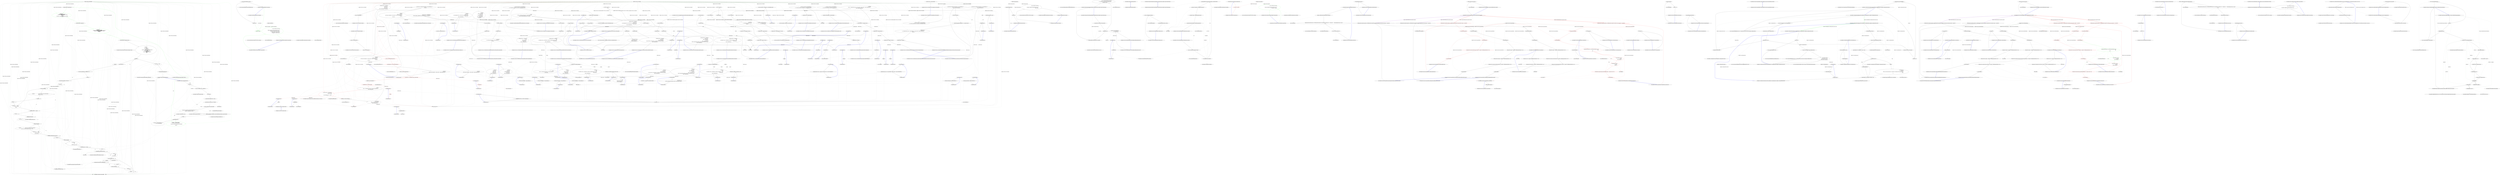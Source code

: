 digraph  {
m0_63 [cluster="HangFire.Web.RazorPage.Write(object)", file="EnqueuedState.feature.cs", label="Entry HangFire.Web.RazorPage.Write(object)", span="76-76"];
m0_57 [cluster="Unk.TryParse", file="EnqueuedState.feature.cs", label="Entry Unk.TryParse", span=""];
m0_55 [cluster="HangFire.Web.RazorPage.WriteLiteral(string)", file="EnqueuedState.feature.cs", label="Entry HangFire.Web.RazorPage.WriteLiteral(string)", span="69-69"];
m0_62 [cluster="HangFire.Storage.IMonitoringApi.ScheduledJobs(int, int)", file="EnqueuedState.feature.cs", label="Entry HangFire.Storage.IMonitoringApi.ScheduledJobs(int, int)", span="33-33"];
m0_59 [cluster="HangFire.Web.Pager.Pager(int, int, long)", file="EnqueuedState.feature.cs", label="Entry HangFire.Web.Pager.Pager(int, int, long)", span="29-29"];
m0_58 [cluster="HangFire.JobStorage.GetMonitoringApi()", file="EnqueuedState.feature.cs", label="Entry HangFire.JobStorage.GetMonitoringApi()", span="54-54"];
m0_68 [cluster="HangFire.Common.JobHelper.ToTimestamp(System.DateTime)", file="EnqueuedState.feature.cs", label="Entry HangFire.Common.JobHelper.ToTimestamp(System.DateTime)", span="39-39"];
m0_56 [cluster="HangFire.Web.Pages.LayoutPage.LayoutPage()", file="EnqueuedState.feature.cs", label="Entry HangFire.Web.Pages.LayoutPage.LayoutPage()", span="4-4"];
m0_64 [cluster="HangFire.Web.Pages.PerPageSelector.PerPageSelector(HangFire.Web.Pager)", file="EnqueuedState.feature.cs", label="Entry HangFire.Web.Pages.PerPageSelector.PerPageSelector(HangFire.Web.Pager)", span="6-6"];
m0_0 [cluster="HangFire.Web.Pages.ScheduledJobsPage.Execute()", file="EnqueuedState.feature.cs", label="Entry HangFire.Web.Pages.ScheduledJobsPage.Execute()", span="47-47"];
m0_12 [cluster="HangFire.Web.Pages.ScheduledJobsPage.Execute()", color=green, community=0, file="EnqueuedState.feature.cs", label="0: WriteLiteral(''    <div class=\''js-jobs-list\''>\n        <div class=\''btn-toolbar btn-toolbar-top\''>\n'' +\r\n''            <button class=\''js-jobs-list-command btn btn-sm btn-primary\''\n        '' +\r\n''            data-url=\'''')", span="105-107"];
m0_10 [cluster="HangFire.Web.Pages.ScheduledJobsPage.Execute()", file="EnqueuedState.feature.cs", label="pager.TotalPageCount == 0", span="86-86"];
m0_13 [cluster="HangFire.Web.Pages.ScheduledJobsPage.Execute()", file="EnqueuedState.feature.cs", label="Write(Request.LinkTo(''/scheduled/enqueue''))", span="112-112"];
m0_14 [cluster="HangFire.Web.Pages.ScheduledJobsPage.Execute()", color=green, community=0, file="EnqueuedState.feature.cs", label="1: WriteLiteral(@''''''\n                    data-loading-text=''''Enqueueing...''''>\n                <span class=''''glyphicon glyphicon-play''''></span>\n                Enqueue now\n            </button>\n\n            <button class=''''js-jobs-list-command btn btn-sm btn-default''''\n                    data-url='''''')", span="117-124"];
m0_15 [cluster="HangFire.Web.Pages.ScheduledJobsPage.Execute()", file="EnqueuedState.feature.cs", label="Write(Request.LinkTo(''/scheduled/delete''))", span="129-129"];
m0_16 [cluster="HangFire.Web.Pages.ScheduledJobsPage.Execute()", color=green, community=0, file="EnqueuedState.feature.cs", label="0: WriteLiteral(@''''''\n                    data-loading-text=''''Deleting...''''\n                    data-confirm=''''Do you really want to DELETE ALL selected jobs?''''>\n                <span class=''''glyphicon glyphicon-remove''''></span>\n                Delete selected\n            </button>\n\n            '')", span="134-141"];
m0_17 [cluster="HangFire.Web.Pages.ScheduledJobsPage.Execute()", file="EnqueuedState.feature.cs", label="Write(RenderPartial(new PerPageSelector(pager)))", span="146-146"];
m0_1 [cluster="HangFire.Web.Pages.ScheduledJobsPage.Execute()", file="EnqueuedState.feature.cs", label="WriteLiteral(''\n'')", span="51-51"];
m0_2 [cluster="HangFire.Web.Pages.ScheduledJobsPage.Execute()", file="EnqueuedState.feature.cs", label="Layout = new LayoutPage { Title = ''Scheduled Jobs'' }", span="62-62"];
m0_4 [cluster="HangFire.Web.Pages.ScheduledJobsPage.Execute()", file="EnqueuedState.feature.cs", label="int.TryParse(Request.QueryString[''from''], out from)", span="66-66"];
m0_5 [cluster="HangFire.Web.Pages.ScheduledJobsPage.Execute()", file="EnqueuedState.feature.cs", label="int.TryParse(Request.QueryString[''count''], out perPage)", span="67-67"];
m0_7 [cluster="HangFire.Web.Pages.ScheduledJobsPage.Execute()", file="EnqueuedState.feature.cs", label="Pager pager = new Pager(from, perPage, monitor.ScheduledCount())\n    {\n        BasePageUrl = Request.LinkTo(''/scheduled'')\n    }", span="70-73"];
m0_9 [cluster="HangFire.Web.Pages.ScheduledJobsPage.Execute()", file="EnqueuedState.feature.cs", label="WriteLiteral(''\n'')", span="81-81"];
m0_11 [cluster="HangFire.Web.Pages.ScheduledJobsPage.Execute()", file="EnqueuedState.feature.cs", label="WriteLiteral(''    <div class=\''alert alert-info\''>\n        There are no scheduled jobs.\n    </div'' +\r\n''>\n'')", span="92-93"];
m0_18 [cluster="HangFire.Web.Pages.ScheduledJobsPage.Execute()", file="EnqueuedState.feature.cs", label="WriteLiteral(@''\n        </div>\n\n        <table class=''''table''''>\n            <thead>\n                <tr>\n                    <th class=''''min-width''''>\n                        <input type=''''checkbox'''' class=''''js-jobs-list-select-all'''' />\n                    </th>\n                    <th class=''''min-width''''>Id</th>\n                    <th>Enqueue</th>\n                    <th>Job</th>\n                    <th class=''''align-right''''>Scheduled</th>\n                </tr>\n            </thead>\n'')", span="151-166"];
m0_20 [cluster="HangFire.Web.Pages.ScheduledJobsPage.Execute()", file="EnqueuedState.feature.cs", label="WriteLiteral(''                <tr class=\''js-jobs-list-row '')", span="177-177"];
m0_21 [cluster="HangFire.Web.Pages.ScheduledJobsPage.Execute()", file="EnqueuedState.feature.cs", label="Write(!job.Value.InScheduledState ? ''obsolete-data'' : null)", span="182-182"];
m0_22 [cluster="HangFire.Web.Pages.ScheduledJobsPage.Execute()", file="EnqueuedState.feature.cs", label="WriteLiteral('' '')", span="187-187"];
m0_23 [cluster="HangFire.Web.Pages.ScheduledJobsPage.Execute()", file="EnqueuedState.feature.cs", label="Write(job.Value.InScheduledState ? ''hover'' : null)", span="192-192"];
m0_24 [cluster="HangFire.Web.Pages.ScheduledJobsPage.Execute()", file="EnqueuedState.feature.cs", label="WriteLiteral(''\''>\n                    <td>\n'')", span="197-197"];
m0_26 [cluster="HangFire.Web.Pages.ScheduledJobsPage.Execute()", file="EnqueuedState.feature.cs", label="WriteLiteral(''                            <input type=\''checkbox\'' class=\''js-jobs-list-checkbox\'' '' +\r\n''name=\''jobs[]\'' value=\'''')", span="208-209"];
m0_27 [cluster="HangFire.Web.Pages.ScheduledJobsPage.Execute()", file="EnqueuedState.feature.cs", label="Write(job.Key)", span="214-214"];
m0_28 [cluster="HangFire.Web.Pages.ScheduledJobsPage.Execute()", file="EnqueuedState.feature.cs", label="WriteLiteral(''\'' />\n'')", span="219-219"];
m0_29 [cluster="HangFire.Web.Pages.ScheduledJobsPage.Execute()", file="EnqueuedState.feature.cs", label="WriteLiteral(''                    </td>\n                    <td class=\''min-width\''>\n            '' +\r\n''            <a href=\'''')", span="229-230"];
m0_30 [cluster="HangFire.Web.Pages.ScheduledJobsPage.Execute()", file="EnqueuedState.feature.cs", label="Write(Request.LinkTo(''/job/'' + job.Key))", span="235-235"];
m0_31 [cluster="HangFire.Web.Pages.ScheduledJobsPage.Execute()", file="EnqueuedState.feature.cs", label="WriteLiteral(''\''>\n                            '')", span="240-240"];
m0_32 [cluster="HangFire.Web.Pages.ScheduledJobsPage.Execute()", file="EnqueuedState.feature.cs", label="Write(HtmlHelper.JobId(job.Key))", span="245-245"];
m0_33 [cluster="HangFire.Web.Pages.ScheduledJobsPage.Execute()", file="EnqueuedState.feature.cs", label="WriteLiteral(''\n                        </a>\n'')", span="250-250"];
m0_35 [cluster="HangFire.Web.Pages.ScheduledJobsPage.Execute()", file="EnqueuedState.feature.cs", label="WriteLiteral(''                            <span title=\''Job\'s state has been changed while fetch'' +\r\n''ing data.\'' class=\''glyphicon glyphicon-question-sign\''></span>\n'')", span="261-262"];
m0_36 [cluster="HangFire.Web.Pages.ScheduledJobsPage.Execute()", file="EnqueuedState.feature.cs", label="WriteLiteral(''                    </td>\n                    <td class=\''min-width\''>\n            '' +\r\n''            <span data-moment=\'''')", span="272-273"];
m0_37 [cluster="HangFire.Web.Pages.ScheduledJobsPage.Execute()", file="EnqueuedState.feature.cs", label="Write(JobHelper.ToTimestamp(job.Value.EnqueueAt))", span="278-278"];
m0_38 [cluster="HangFire.Web.Pages.ScheduledJobsPage.Execute()", file="EnqueuedState.feature.cs", label="WriteLiteral(''\''>\n                            '')", span="283-283"];
m0_39 [cluster="HangFire.Web.Pages.ScheduledJobsPage.Execute()", file="EnqueuedState.feature.cs", label="Write(job.Value.EnqueueAt)", span="288-288"];
m0_40 [cluster="HangFire.Web.Pages.ScheduledJobsPage.Execute()", file="EnqueuedState.feature.cs", label="WriteLiteral(''\n                        </span>\n                    </td>\n                    <t'' +\r\n''d>\n                        <a class=\''job-method\'' href=\'''')", span="293-294"];
m0_41 [cluster="HangFire.Web.Pages.ScheduledJobsPage.Execute()", file="EnqueuedState.feature.cs", label="Write(Request.LinkTo(''/job/'' + job.Key))", span="299-299"];
m0_42 [cluster="HangFire.Web.Pages.ScheduledJobsPage.Execute()", file="EnqueuedState.feature.cs", label="WriteLiteral(''\''>\n                            '')", span="304-304"];
m0_43 [cluster="HangFire.Web.Pages.ScheduledJobsPage.Execute()", file="EnqueuedState.feature.cs", label="Write(HtmlHelper.DisplayMethod(job.Value.Job))", span="309-309"];
m0_44 [cluster="HangFire.Web.Pages.ScheduledJobsPage.Execute()", file="EnqueuedState.feature.cs", label="WriteLiteral(''\n                        </a>\n                    </td>\n                    <td c'' +\r\n''lass=\''align-right\''>\n'')", span="314-315"];
m0_46 [cluster="HangFire.Web.Pages.ScheduledJobsPage.Execute()", file="EnqueuedState.feature.cs", label="WriteLiteral(''                            <span data-moment=\'''')", span="326-326"];
m0_47 [cluster="HangFire.Web.Pages.ScheduledJobsPage.Execute()", file="EnqueuedState.feature.cs", label="Write(JobHelper.ToTimestamp(job.Value.ScheduledAt.Value))", span="331-331"];
m0_48 [cluster="HangFire.Web.Pages.ScheduledJobsPage.Execute()", file="EnqueuedState.feature.cs", label="WriteLiteral(''\''>\n                                '')", span="336-336"];
m0_49 [cluster="HangFire.Web.Pages.ScheduledJobsPage.Execute()", file="EnqueuedState.feature.cs", label="Write(job.Value.ScheduledAt)", span="341-341"];
m0_50 [cluster="HangFire.Web.Pages.ScheduledJobsPage.Execute()", file="EnqueuedState.feature.cs", label="WriteLiteral(''\n                            </span>\n'')", span="346-346"];
m0_51 [cluster="HangFire.Web.Pages.ScheduledJobsPage.Execute()", file="EnqueuedState.feature.cs", label="WriteLiteral(''                    </td>\n                </tr>\n'')", span="356-356"];
m0_52 [cluster="HangFire.Web.Pages.ScheduledJobsPage.Execute()", file="EnqueuedState.feature.cs", label="WriteLiteral(''        </table>\n    </div>\n'')", span="366-366"];
m0_53 [cluster="HangFire.Web.Pages.ScheduledJobsPage.Execute()", file="EnqueuedState.feature.cs", label="Write(RenderPartial(new Paginator(pager)))", span="378-378"];
m0_3 [cluster="HangFire.Web.Pages.ScheduledJobsPage.Execute()", file="EnqueuedState.feature.cs", label="int from, perPage", span="64-64"];
m0_6 [cluster="HangFire.Web.Pages.ScheduledJobsPage.Execute()", file="EnqueuedState.feature.cs", label="var monitor = JobStorage.Current.GetMonitoringApi()", span="69-69"];
m0_8 [cluster="HangFire.Web.Pages.ScheduledJobsPage.Execute()", file="EnqueuedState.feature.cs", label="JobList<ScheduledJobDto> scheduledJobs = monitor.ScheduledJobs(pager.FromRecord, pager.RecordsPerPage)", span="75-75"];
m0_19 [cluster="HangFire.Web.Pages.ScheduledJobsPage.Execute()", file="EnqueuedState.feature.cs", label=scheduledJobs, span="171-171"];
m0_25 [cluster="HangFire.Web.Pages.ScheduledJobsPage.Execute()", file="EnqueuedState.feature.cs", label="job.Value.InScheduledState", span="202-202"];
m0_34 [cluster="HangFire.Web.Pages.ScheduledJobsPage.Execute()", file="EnqueuedState.feature.cs", label="!job.Value.InScheduledState", span="255-255"];
m0_45 [cluster="HangFire.Web.Pages.ScheduledJobsPage.Execute()", file="EnqueuedState.feature.cs", label="job.Value.ScheduledAt != null", span="320-320"];
m0_54 [cluster="HangFire.Web.Pages.ScheduledJobsPage.Execute()", file="EnqueuedState.feature.cs", label="Exit HangFire.Web.Pages.ScheduledJobsPage.Execute()", span="47-47"];
m0_61 [cluster="HttpRequestBase.LinkTo(string)", file="EnqueuedState.feature.cs", label="Entry HttpRequestBase.LinkTo(string)", span="24-24"];
m0_69 [cluster="HangFire.Web.HtmlHelper.DisplayMethod(HangFire.Common.Job)", file="EnqueuedState.feature.cs", label="Entry HangFire.Web.HtmlHelper.DisplayMethod(HangFire.Common.Job)", span="30-30"];
m0_70 [cluster="HangFire.Web.Pages.Paginator.Paginator(HangFire.Web.Pager)", file="EnqueuedState.feature.cs", label="Entry HangFire.Web.Pages.Paginator.Paginator(HangFire.Web.Pager)", span="6-6"];
m0_60 [cluster="HangFire.Storage.IMonitoringApi.ScheduledCount()", file="EnqueuedState.feature.cs", label="Entry HangFire.Storage.IMonitoringApi.ScheduledCount()", span="38-38"];
m0_65 [cluster="HangFire.Web.RazorPage.RenderPartial(HangFire.Web.RazorPage)", file="EnqueuedState.feature.cs", label="Entry HangFire.Web.RazorPage.RenderPartial(HangFire.Web.RazorPage)", span="89-89"];
m0_66 [cluster="Unk.Write", file="EnqueuedState.feature.cs", label="Entry Unk.Write", span=""];
m0_67 [cluster="HangFire.Web.HtmlHelper.JobId(string, bool)", file="EnqueuedState.feature.cs", label="Entry HangFire.Web.HtmlHelper.JobId(string, bool)", span="45-45"];
m0_71 [file="EnqueuedState.feature.cs", label="HangFire.Web.Pages.ScheduledJobsPage", span=""];
m2_5 [cluster="System.ArgumentNullException.ArgumentNullException(string)", file="FailedState.cs", label="Entry System.ArgumentNullException.ArgumentNullException(string)", span="0-0"];
m2_9 [cluster="System.Collections.Generic.Dictionary<TKey, TValue>.Dictionary()", file="FailedState.cs", label="Entry System.Collections.Generic.Dictionary<TKey, TValue>.Dictionary()", span="0-0"];
m2_0 [cluster="HangFire.States.FailedState.FailedState(System.Exception)", file="FailedState.cs", label="Entry HangFire.States.FailedState.FailedState(System.Exception)", span="27-27"];
m2_1 [cluster="HangFire.States.FailedState.FailedState(System.Exception)", file="FailedState.cs", label="exception == null", span="29-29"];
m2_3 [cluster="HangFire.States.FailedState.FailedState(System.Exception)", color=green, community=0, file="FailedState.cs", label="1: Exception = exception", span="31-31"];
m2_2 [cluster="HangFire.States.FailedState.FailedState(System.Exception)", file="FailedState.cs", label="throw new ArgumentNullException(''exception'');", span="29-29"];
m2_4 [cluster="HangFire.States.FailedState.FailedState(System.Exception)", file="FailedState.cs", label="Exit HangFire.States.FailedState.FailedState(System.Exception)", span="27-27"];
m2_12 [cluster="System.Exception.ToString()", file="FailedState.cs", label="Entry System.Exception.ToString()", span="0-0"];
m2_6 [cluster="HangFire.States.FailedState.GetProperties(HangFire.Common.JobMethod)", file="FailedState.cs", label="Entry HangFire.States.FailedState.GetProperties(HangFire.Common.JobMethod)", span="37-37"];
m2_7 [cluster="HangFire.States.FailedState.GetProperties(HangFire.Common.JobMethod)", color=green, community=0, file="FailedState.cs", label="0: return new Dictionary<string, string>\r\n                {\r\n                    { ''FailedAt'', JobHelper.ToStringTimestamp(DateTime.UtcNow) },\r\n                    { ''ExceptionType'', Exception.GetType().FullName },\r\n                    { ''ExceptionMessage'', Exception.Message },\r\n                    { ''ExceptionDetails'', Exception.ToString() }\r\n                };", span="39-45"];
m2_8 [cluster="HangFire.States.FailedState.GetProperties(HangFire.Common.JobMethod)", file="FailedState.cs", label="Exit HangFire.States.FailedState.GetProperties(HangFire.Common.JobMethod)", span="37-37"];
m2_10 [cluster="HangFire.Common.JobHelper.ToStringTimestamp(System.DateTime)", file="FailedState.cs", label="Entry HangFire.Common.JobHelper.ToStringTimestamp(System.DateTime)", span="46-46"];
m2_11 [cluster="System.Exception.GetType()", file="FailedState.cs", label="Entry System.Exception.GetType()", span="0-0"];
m2_13 [file="FailedState.cs", label="HangFire.States.FailedState", span=""];
m3_164 [cluster="Hangfire.Core.Tests.Server.WorkerFacts.Execute_ProcessesOnlyJobs_InEnqueuedAndProcessingState()", file="FailedStateFacts.cs", label="Entry Hangfire.Core.Tests.Server.WorkerFacts.Execute_ProcessesOnlyJobs_InEnqueuedAndProcessingState()", span="184-184"];
m3_165 [cluster="Hangfire.Core.Tests.Server.WorkerFacts.Execute_ProcessesOnlyJobs_InEnqueuedAndProcessingState()", file="FailedStateFacts.cs", label="var worker = CreateWorker()", span="186-186"];
m3_166 [cluster="Hangfire.Core.Tests.Server.WorkerFacts.Execute_ProcessesOnlyJobs_InEnqueuedAndProcessingState()", file="FailedStateFacts.cs", label="worker.Execute(_token)", span="188-188"];
m3_167 [cluster="Hangfire.Core.Tests.Server.WorkerFacts.Execute_ProcessesOnlyJobs_InEnqueuedAndProcessingState()", file="FailedStateFacts.cs", label="_stateMachine.Verify(x => x.ChangeState(\r\n                It.IsAny<string>(),\r\n                It.IsAny<ProcessingState>(),\r\n                It.Is<string[]>(\r\n                    states => states.Length == 2 &&\r\n                        states[0] == EnqueuedState.StateName && states[1] == ProcessingState.StateName),\r\n                It.IsAny<CancellationToken>()))", span="190-196"];
m3_168 [cluster="Hangfire.Core.Tests.Server.WorkerFacts.Execute_ProcessesOnlyJobs_InEnqueuedAndProcessingState()", file="FailedStateFacts.cs", label="Exit Hangfire.Core.Tests.Server.WorkerFacts.Execute_ProcessesOnlyJobs_InEnqueuedAndProcessingState()", span="184-184"];
m3_19 [cluster="Mock<IStateMachineFactory>.cstr", file="FailedStateFacts.cs", label="Entry Mock<IStateMachineFactory>.cstr", span=""];
m3_79 [cluster="Hangfire.Core.Tests.Server.WorkerFacts.Ctor_ThrowsAnException_WhenStateMachineFactory_IsNull()", file="FailedStateFacts.cs", label="Entry Hangfire.Core.Tests.Server.WorkerFacts.Ctor_ThrowsAnException_WhenStateMachineFactory_IsNull()", span="93-93"];
m3_80 [cluster="Hangfire.Core.Tests.Server.WorkerFacts.Ctor_ThrowsAnException_WhenStateMachineFactory_IsNull()", file="FailedStateFacts.cs", label="var exception = Assert.Throws<ArgumentNullException>(\r\n                () => new Worker(_context.Object, _storage.Object, _process.Object, null))", span="95-96"];
m3_81 [cluster="Hangfire.Core.Tests.Server.WorkerFacts.Ctor_ThrowsAnException_WhenStateMachineFactory_IsNull()", file="FailedStateFacts.cs", label="Assert.Equal(''stateMachineFactory'', exception.ParamName)", span="98-98"];
m3_82 [cluster="Hangfire.Core.Tests.Server.WorkerFacts.Ctor_ThrowsAnException_WhenStateMachineFactory_IsNull()", file="FailedStateFacts.cs", label="Exit Hangfire.Core.Tests.Server.WorkerFacts.Ctor_ThrowsAnException_WhenStateMachineFactory_IsNull()", span="93-93"];
m3_16 [cluster="Hangfire.Core.Tests.WorkerContextMock.WorkerContextMock()", file="FailedStateFacts.cs", label="Entry Hangfire.Core.Tests.WorkerContextMock.WorkerContextMock()", span="9-9"];
m3_60 [cluster="Unk.Equal", file="FailedStateFacts.cs", label="Entry Unk.Equal", span=""];
m3_288 [cluster="System.Exception.Exception()", file="FailedStateFacts.cs", label="Entry System.Exception.Exception()", span="0-0"];
m3_245 [cluster="Hangfire.Core.Tests.Server.WorkerFacts.Execute_MovesJob_ToFailedState_IfThereWasInternalException()", file="FailedStateFacts.cs", label="Entry Hangfire.Core.Tests.Server.WorkerFacts.Execute_MovesJob_ToFailedState_IfThereWasInternalException()", span="284-284"];
m3_246 [cluster="Hangfire.Core.Tests.Server.WorkerFacts.Execute_MovesJob_ToFailedState_IfThereWasInternalException()", file="FailedStateFacts.cs", label="var exception = new InvalidOperationException()", span="287-287"];
m3_247 [cluster="Hangfire.Core.Tests.Server.WorkerFacts.Execute_MovesJob_ToFailedState_IfThereWasInternalException()", file="FailedStateFacts.cs", label="_process\r\n                .Setup(x => x.Run(It.IsAny<PerformContext>(), It.IsAny<IJobPerformer>()))\r\n                .Throws(exception)", span="288-290"];
m3_250 [cluster="Hangfire.Core.Tests.Server.WorkerFacts.Execute_MovesJob_ToFailedState_IfThereWasInternalException()", file="FailedStateFacts.cs", label="_stateMachine.Verify(x => x.ChangeState(\r\n                JobId,\r\n                It.Is<FailedState>(state => state.Exception == exception && state.Reason.Contains(''Internal'')),\r\n                It.IsAny<string[]>(),\r\n                It.IsAny<CancellationToken>()))", span="298-302"];
m3_248 [cluster="Hangfire.Core.Tests.Server.WorkerFacts.Execute_MovesJob_ToFailedState_IfThereWasInternalException()", file="FailedStateFacts.cs", label="var worker = CreateWorker()", span="292-292"];
m3_249 [cluster="Hangfire.Core.Tests.Server.WorkerFacts.Execute_MovesJob_ToFailedState_IfThereWasInternalException()", file="FailedStateFacts.cs", label="worker.Execute(_token)", span="295-295"];
m3_251 [cluster="Hangfire.Core.Tests.Server.WorkerFacts.Execute_MovesJob_ToFailedState_IfThereWasInternalException()", file="FailedStateFacts.cs", label="Exit Hangfire.Core.Tests.Server.WorkerFacts.Execute_MovesJob_ToFailedState_IfThereWasInternalException()", span="284-284"];
m3_234 [cluster="Hangfire.Core.Tests.Server.WorkerFacts.Execute_MovesJob_ToSuccessfulState_OnlyIfItIsInProcessingState()", file="FailedStateFacts.cs", label="Entry Hangfire.Core.Tests.Server.WorkerFacts.Execute_MovesJob_ToSuccessfulState_OnlyIfItIsInProcessingState()", span="270-270"];
m3_235 [cluster="Hangfire.Core.Tests.Server.WorkerFacts.Execute_MovesJob_ToSuccessfulState_OnlyIfItIsInProcessingState()", file="FailedStateFacts.cs", label="var worker = CreateWorker()", span="272-272"];
m3_236 [cluster="Hangfire.Core.Tests.Server.WorkerFacts.Execute_MovesJob_ToSuccessfulState_OnlyIfItIsInProcessingState()", file="FailedStateFacts.cs", label="worker.Execute(_token)", span="274-274"];
m3_237 [cluster="Hangfire.Core.Tests.Server.WorkerFacts.Execute_MovesJob_ToSuccessfulState_OnlyIfItIsInProcessingState()", file="FailedStateFacts.cs", label="_stateMachine.Verify(x => x.ChangeState(\r\n                It.IsAny<string>(),\r\n                It.IsAny<SucceededState>(),\r\n                It.Is<string[]>(states => states.Length == 1 && states[0] == ProcessingState.StateName),\r\n                It.IsAny<CancellationToken>()))", span="276-280"];
m3_238 [cluster="Hangfire.Core.Tests.Server.WorkerFacts.Execute_MovesJob_ToSuccessfulState_OnlyIfItIsInProcessingState()", file="FailedStateFacts.cs", label="Exit Hangfire.Core.Tests.Server.WorkerFacts.Execute_MovesJob_ToSuccessfulState_OnlyIfItIsInProcessingState()", span="270-270"];
m3_27 [cluster="System.Threading.CancellationToken.CancellationToken()", file="FailedStateFacts.cs", label="Entry System.Threading.CancellationToken.CancellationToken()", span="0-0"];
m3_134 [cluster="Unk.Requeue", file="FailedStateFacts.cs", label="Entry Unk.Requeue", span=""];
m3_175 [cluster="Hangfire.Core.Tests.Server.WorkerFacts.Execute_DoesNotRun_PerformanceProcess_IfTransitionToProcessingStateFailed()", file="FailedStateFacts.cs", label="Entry Hangfire.Core.Tests.Server.WorkerFacts.Execute_DoesNotRun_PerformanceProcess_IfTransitionToProcessingStateFailed()", span="200-200"];
m3_176 [cluster="Hangfire.Core.Tests.Server.WorkerFacts.Execute_DoesNotRun_PerformanceProcess_IfTransitionToProcessingStateFailed()", file="FailedStateFacts.cs", label="_stateMachine\r\n                .Setup(x => x.ChangeState(\r\n                    It.IsAny<string>(),\r\n                    It.IsAny<ProcessingState>(),\r\n                    It.IsAny<string[]>(),\r\n                    It.IsAny<CancellationToken>()))\r\n                .Returns(false)", span="203-209"];
m3_177 [cluster="Hangfire.Core.Tests.Server.WorkerFacts.Execute_DoesNotRun_PerformanceProcess_IfTransitionToProcessingStateFailed()", file="FailedStateFacts.cs", label="var worker = CreateWorker()", span="211-211"];
m3_178 [cluster="Hangfire.Core.Tests.Server.WorkerFacts.Execute_DoesNotRun_PerformanceProcess_IfTransitionToProcessingStateFailed()", file="FailedStateFacts.cs", label="worker.Execute(_token)", span="214-214"];
m3_179 [cluster="Hangfire.Core.Tests.Server.WorkerFacts.Execute_DoesNotRun_PerformanceProcess_IfTransitionToProcessingStateFailed()", file="FailedStateFacts.cs", label="_process.Verify(\r\n                x => x.Run(It.IsAny<PerformContext>(), It.IsAny<IJobPerformer>()),\r\n                Times.Never)", span="217-219"];
m3_180 [cluster="Hangfire.Core.Tests.Server.WorkerFacts.Execute_DoesNotRun_PerformanceProcess_IfTransitionToProcessingStateFailed()", file="FailedStateFacts.cs", label="Exit Hangfire.Core.Tests.Server.WorkerFacts.Execute_DoesNotRun_PerformanceProcess_IfTransitionToProcessingStateFailed()", span="200-200"];
m3_187 [cluster="Hangfire.Core.Tests.Server.WorkerFacts.Execute_Runs_PerformanceProcess()", file="FailedStateFacts.cs", label="Entry Hangfire.Core.Tests.Server.WorkerFacts.Execute_Runs_PerformanceProcess()", span="223-223"];
m3_188 [cluster="Hangfire.Core.Tests.Server.WorkerFacts.Execute_Runs_PerformanceProcess()", file="FailedStateFacts.cs", label="var worker = CreateWorker()", span="225-225"];
m3_189 [cluster="Hangfire.Core.Tests.Server.WorkerFacts.Execute_Runs_PerformanceProcess()", file="FailedStateFacts.cs", label="worker.Execute(_token)", span="227-227"];
m3_190 [cluster="Hangfire.Core.Tests.Server.WorkerFacts.Execute_Runs_PerformanceProcess()", file="FailedStateFacts.cs", label="_process.Verify(x => x.Run(\r\n                It.IsNotNull<PerformContext>(),\r\n                It.IsNotNull<IJobPerformer>()))", span="229-231"];
m3_191 [cluster="Hangfire.Core.Tests.Server.WorkerFacts.Execute_Runs_PerformanceProcess()", file="FailedStateFacts.cs", label="Exit Hangfire.Core.Tests.Server.WorkerFacts.Execute_Runs_PerformanceProcess()", span="223-223"];
m3_221 [cluster="Unk.DoesNotThrow", file="FailedStateFacts.cs", label="Entry Unk.DoesNotThrow", span=""];
m3_149 [cluster="Unk.Run", file="FailedStateFacts.cs", label="Entry Unk.Run", span=""];
m3_65 [cluster="Hangfire.Core.Tests.Server.WorkerFacts.Ctor_ThrowsAnException_WhenStorageIsNull()", file="FailedStateFacts.cs", label="Entry Hangfire.Core.Tests.Server.WorkerFacts.Ctor_ThrowsAnException_WhenStorageIsNull()", span="75-75"];
m3_66 [cluster="Hangfire.Core.Tests.Server.WorkerFacts.Ctor_ThrowsAnException_WhenStorageIsNull()", file="FailedStateFacts.cs", label="var exception = Assert.Throws<ArgumentNullException>(\r\n                () => new Worker(_context.Object, null, _process.Object, _stateMachineFactory.Object))", span="77-78"];
m3_67 [cluster="Hangfire.Core.Tests.Server.WorkerFacts.Ctor_ThrowsAnException_WhenStorageIsNull()", file="FailedStateFacts.cs", label="Assert.Equal(''storage'', exception.ParamName)", span="80-80"];
m3_68 [cluster="Hangfire.Core.Tests.Server.WorkerFacts.Ctor_ThrowsAnException_WhenStorageIsNull()", file="FailedStateFacts.cs", label="Exit Hangfire.Core.Tests.Server.WorkerFacts.Ctor_ThrowsAnException_WhenStorageIsNull()", span="75-75"];
m3_252 [cluster="System.InvalidOperationException.InvalidOperationException()", file="FailedStateFacts.cs", label="Entry System.InvalidOperationException.InvalidOperationException()", span="0-0"];
m3_38 [cluster="Unk.>", file="FailedStateFacts.cs", label="Entry Unk.>", span=""];
m3_115 [cluster="Hangfire.Core.Tests.Server.WorkerFacts.Execute_RequeuesAJob_WhenThereWasAnException()", file="FailedStateFacts.cs", label="Entry Hangfire.Core.Tests.Server.WorkerFacts.Execute_RequeuesAJob_WhenThereWasAnException()", span="127-127"];
m3_116 [cluster="Hangfire.Core.Tests.Server.WorkerFacts.Execute_RequeuesAJob_WhenThereWasAnException()", file="FailedStateFacts.cs", label="_stateMachine\r\n                .Setup(x => x.ChangeState(It.IsAny<string>(), It.IsAny<IState>(), It.IsAny<string[]>(), It.IsAny<CancellationToken>()))\r\n                .Throws<InvalidOperationException>()", span="129-131"];
m3_117 [cluster="Hangfire.Core.Tests.Server.WorkerFacts.Execute_RequeuesAJob_WhenThereWasAnException()", file="FailedStateFacts.cs", label="var worker = CreateWorker()", span="133-133"];
m3_118 [cluster="Hangfire.Core.Tests.Server.WorkerFacts.Execute_RequeuesAJob_WhenThereWasAnException()", file="FailedStateFacts.cs", label="Assert.Throws<InvalidOperationException>(\r\n                () => worker.Execute(_token))", span="135-136"];
m3_119 [cluster="Hangfire.Core.Tests.Server.WorkerFacts.Execute_RequeuesAJob_WhenThereWasAnException()", file="FailedStateFacts.cs", label="_fetchedJob.Verify(x => x.RemoveFromQueue(), Times.Never)", span="138-138"];
m3_120 [cluster="Hangfire.Core.Tests.Server.WorkerFacts.Execute_RequeuesAJob_WhenThereWasAnException()", file="FailedStateFacts.cs", label="_fetchedJob.Verify(x => x.Requeue())", span="139-139"];
m3_121 [cluster="Hangfire.Core.Tests.Server.WorkerFacts.Execute_RequeuesAJob_WhenThereWasAnException()", file="FailedStateFacts.cs", label="Exit Hangfire.Core.Tests.Server.WorkerFacts.Execute_RequeuesAJob_WhenThereWasAnException()", span="127-127"];
m3_214 [cluster="Hangfire.Core.Tests.Server.WorkerFacts.Execute_RemovesJobFromQueue_WhenProcessThrowsJobAbortedException()", file="FailedStateFacts.cs", label="Entry Hangfire.Core.Tests.Server.WorkerFacts.Execute_RemovesJobFromQueue_WhenProcessThrowsJobAbortedException()", span="254-254"];
m3_215 [cluster="Hangfire.Core.Tests.Server.WorkerFacts.Execute_RemovesJobFromQueue_WhenProcessThrowsJobAbortedException()", file="FailedStateFacts.cs", label="_process.Setup(x => x.Run(It.IsAny<PerformContext>(), It.IsAny<IJobPerformer>()))\r\n                .Throws<JobAbortedException>()", span="257-258"];
m3_216 [cluster="Hangfire.Core.Tests.Server.WorkerFacts.Execute_RemovesJobFromQueue_WhenProcessThrowsJobAbortedException()", file="FailedStateFacts.cs", label="var worker = CreateWorker()", span="260-260"];
m3_217 [cluster="Hangfire.Core.Tests.Server.WorkerFacts.Execute_RemovesJobFromQueue_WhenProcessThrowsJobAbortedException()", file="FailedStateFacts.cs", label="Assert.DoesNotThrow(() => worker.Execute(_token))", span="263-263"];
m3_218 [cluster="Hangfire.Core.Tests.Server.WorkerFacts.Execute_RemovesJobFromQueue_WhenProcessThrowsJobAbortedException()", file="FailedStateFacts.cs", label="_fetchedJob.Verify(x => x.RemoveFromQueue())", span="265-265"];
m3_219 [cluster="Hangfire.Core.Tests.Server.WorkerFacts.Execute_RemovesJobFromQueue_WhenProcessThrowsJobAbortedException()", file="FailedStateFacts.cs", label="_fetchedJob.Verify(x => x.Requeue(), Times.Never)", span="266-266"];
m3_220 [cluster="Hangfire.Core.Tests.Server.WorkerFacts.Execute_RemovesJobFromQueue_WhenProcessThrowsJobAbortedException()", file="FailedStateFacts.cs", label="Exit Hangfire.Core.Tests.Server.WorkerFacts.Execute_RemovesJobFromQueue_WhenProcessThrowsJobAbortedException()", span="254-254"];
m3_92 [cluster="Hangfire.Core.Tests.Server.WorkerFacts.CreateWorker()", file="FailedStateFacts.cs", label="Entry Hangfire.Core.Tests.Server.WorkerFacts.CreateWorker()", span="347-347"];
m3_295 [cluster="Hangfire.Core.Tests.Server.WorkerFacts.CreateWorker()", file="FailedStateFacts.cs", label="return new Worker(_context.Object, _storage.Object, _process.Object, _stateMachineFactory.Object);", span="349-349"];
m3_296 [cluster="Hangfire.Core.Tests.Server.WorkerFacts.CreateWorker()", file="FailedStateFacts.cs", label="Exit Hangfire.Core.Tests.Server.WorkerFacts.CreateWorker()", span="347-347"];
m3_56 [cluster="Hangfire.Core.Tests.Server.WorkerFacts.Ctor_ThrowsAnException_WhenContextIsNull()", file="FailedStateFacts.cs", label="Entry Hangfire.Core.Tests.Server.WorkerFacts.Ctor_ThrowsAnException_WhenContextIsNull()", span="66-66"];
m3_57 [cluster="Hangfire.Core.Tests.Server.WorkerFacts.Ctor_ThrowsAnException_WhenContextIsNull()", file="FailedStateFacts.cs", label="var exception = Assert.Throws<ArgumentNullException>(\r\n                () => new Worker(null, _storage.Object, _process.Object, _stateMachineFactory.Object))", span="68-69"];
m3_58 [cluster="Hangfire.Core.Tests.Server.WorkerFacts.Ctor_ThrowsAnException_WhenContextIsNull()", file="FailedStateFacts.cs", label="Assert.Equal(''context'', exception.ParamName)", span="71-71"];
m3_59 [cluster="Hangfire.Core.Tests.Server.WorkerFacts.Ctor_ThrowsAnException_WhenContextIsNull()", file="FailedStateFacts.cs", label="Exit Hangfire.Core.Tests.Server.WorkerFacts.Ctor_ThrowsAnException_WhenContextIsNull()", span="66-66"];
m3_23 [cluster="Mock<IFetchedJob>.cstr", file="FailedStateFacts.cs", label="Entry Mock<IFetchedJob>.cstr", span=""];
m3_264 [cluster="Hangfire.Core.Tests.Server.WorkerFacts.Execute_MovesJob_ToFailedState_IfThereWasUserException()", file="FailedStateFacts.cs", label="Entry Hangfire.Core.Tests.Server.WorkerFacts.Execute_MovesJob_ToFailedState_IfThereWasUserException()", span="306-306"];
m3_265 [cluster="Hangfire.Core.Tests.Server.WorkerFacts.Execute_MovesJob_ToFailedState_IfThereWasUserException()", file="FailedStateFacts.cs", label="var exception = new InvalidOperationException()", span="309-309"];
m3_266 [cluster="Hangfire.Core.Tests.Server.WorkerFacts.Execute_MovesJob_ToFailedState_IfThereWasUserException()", file="FailedStateFacts.cs", label="_process\r\n                .Setup(x => x.Run(It.IsAny<PerformContext>(), It.IsAny<IJobPerformer>()))\r\n                .Throws(new JobPerformanceException(''hello'', exception))", span="310-312"];
m3_269 [cluster="Hangfire.Core.Tests.Server.WorkerFacts.Execute_MovesJob_ToFailedState_IfThereWasUserException()", file="FailedStateFacts.cs", label="_stateMachine.Verify(x => x.ChangeState(\r\n                JobId,\r\n                It.Is<FailedState>(state => state.Exception == exception && state.Reason == ''hello''),\r\n                It.IsAny<string[]>(),\r\n                It.IsAny<CancellationToken>()))", span="320-324"];
m3_267 [cluster="Hangfire.Core.Tests.Server.WorkerFacts.Execute_MovesJob_ToFailedState_IfThereWasUserException()", file="FailedStateFacts.cs", label="var worker = CreateWorker()", span="314-314"];
m3_268 [cluster="Hangfire.Core.Tests.Server.WorkerFacts.Execute_MovesJob_ToFailedState_IfThereWasUserException()", file="FailedStateFacts.cs", label="worker.Execute(_token)", span="317-317"];
m3_270 [cluster="Hangfire.Core.Tests.Server.WorkerFacts.Execute_MovesJob_ToFailedState_IfThereWasUserException()", file="FailedStateFacts.cs", label="Exit Hangfire.Core.Tests.Server.WorkerFacts.Execute_MovesJob_ToFailedState_IfThereWasUserException()", span="306-306"];
m3_31 [cluster="Unk.GetConnection", file="FailedStateFacts.cs", label="Entry Unk.GetConnection", span=""];
m3_55 [cluster="Unk.ChangeState", file="FailedStateFacts.cs", label="Entry Unk.ChangeState", span=""];
m3_17 [cluster="Mock<JobStorage>.cstr", file="FailedStateFacts.cs", label="Entry Mock<JobStorage>.cstr", span=""];
m3_0 [cluster="Hangfire.Core.Tests.Server.WorkerFacts.WorkerFacts()", file="FailedStateFacts.cs", label="Entry Hangfire.Core.Tests.Server.WorkerFacts.WorkerFacts()", span="26-26"];
m3_1 [cluster="Hangfire.Core.Tests.Server.WorkerFacts.WorkerFacts()", file="FailedStateFacts.cs", label="_context = new WorkerContextMock()", span="28-28"];
m3_2 [cluster="Hangfire.Core.Tests.Server.WorkerFacts.WorkerFacts()", file="FailedStateFacts.cs", label="_storage = new Mock<JobStorage>()", span="29-29"];
m3_3 [cluster="Hangfire.Core.Tests.Server.WorkerFacts.WorkerFacts()", color=red, community=0, file="FailedStateFacts.cs", label="1: _process = new Mock<IJobPerformanceProcess>()", span="30-30"];
m3_4 [cluster="Hangfire.Core.Tests.Server.WorkerFacts.WorkerFacts()", color=red, community=0, file="FailedStateFacts.cs", label="1: _stateMachineFactory = new Mock<IStateMachineFactory>()", span="31-31"];
m3_5 [cluster="Hangfire.Core.Tests.Server.WorkerFacts.WorkerFacts()", file="FailedStateFacts.cs", label="_connection = new Mock<IStorageConnection>()", span="33-33"];
m3_6 [cluster="Hangfire.Core.Tests.Server.WorkerFacts.WorkerFacts()", color=red, community=0, file="FailedStateFacts.cs", label="1: _storage.Setup(x => x.GetConnection()).Returns(_connection.Object)", span="35-35"];
m3_7 [cluster="Hangfire.Core.Tests.Server.WorkerFacts.WorkerFacts()", file="FailedStateFacts.cs", label="_fetchedJob = new Mock<IFetchedJob>()", span="37-37"];
m3_8 [cluster="Hangfire.Core.Tests.Server.WorkerFacts.WorkerFacts()", color=red, community=0, file="FailedStateFacts.cs", label="0: _fetchedJob.Setup(x => x.JobId).Returns(JobId)", span="38-38"];
m3_9 [cluster="Hangfire.Core.Tests.Server.WorkerFacts.WorkerFacts()", file="FailedStateFacts.cs", label="_connection\r\n                .Setup(x => x.FetchNextJob(_context.Queues, It.IsNotNull<CancellationToken>()))\r\n                .Returns(_fetchedJob.Object)", span="40-42"];
m3_10 [cluster="Hangfire.Core.Tests.Server.WorkerFacts.WorkerFacts()", color=red, community=0, file="FailedStateFacts.cs", label="1: _connection.Setup(x => x.GetJobData(JobId))\r\n                .Returns(new JobData\r\n                {\r\n                    Job = Job.FromExpression(() => Method()),\r\n                })", span="44-48"];
m3_11 [cluster="Hangfire.Core.Tests.Server.WorkerFacts.WorkerFacts()", file="FailedStateFacts.cs", label="_stateMachine = new Mock<IStateMachine>()", span="50-50"];
m3_12 [cluster="Hangfire.Core.Tests.Server.WorkerFacts.WorkerFacts()", file="FailedStateFacts.cs", label="_stateMachineFactory\r\n                .Setup(x => x.Create(_connection.Object))\r\n                .Returns(_stateMachine.Object)", span="52-54"];
m3_13 [cluster="Hangfire.Core.Tests.Server.WorkerFacts.WorkerFacts()", file="FailedStateFacts.cs", label="_stateMachine.Setup(x => x.ChangeState(\r\n                It.IsAny<string>(),\r\n                It.IsAny<IState>(),\r\n                It.IsAny<string[]>(),\r\n                It.IsAny<CancellationToken>())).Returns(true)", span="56-60"];
m3_14 [cluster="Hangfire.Core.Tests.Server.WorkerFacts.WorkerFacts()", file="FailedStateFacts.cs", label="_token = new CancellationToken()", span="62-62"];
m3_15 [cluster="Hangfire.Core.Tests.Server.WorkerFacts.WorkerFacts()", file="FailedStateFacts.cs", label="Exit Hangfire.Core.Tests.Server.WorkerFacts.WorkerFacts()", span="26-26"];
m3_142 [cluster="Unk.InSequence", file="FailedStateFacts.cs", label="Entry Unk.InSequence", span=""];
m3_21 [cluster="Unk.Setup", file="FailedStateFacts.cs", label="Entry Unk.Setup", span=""];
m3_101 [cluster="Unk.Dispose", file="FailedStateFacts.cs", label="Entry Unk.Dispose", span=""];
m3_253 [cluster="Unk.Throws", file="FailedStateFacts.cs", label="Entry Unk.Throws", span=""];
m3_39 [cluster="Unk.FetchNextJob", file="FailedStateFacts.cs", label="Entry Unk.FetchNextJob", span=""];
m3_86 [cluster="Hangfire.Core.Tests.Server.WorkerFacts.Execute_TakesConnectionAndReleasesIt()", file="FailedStateFacts.cs", label="Entry Hangfire.Core.Tests.Server.WorkerFacts.Execute_TakesConnectionAndReleasesIt()", span="102-102"];
m3_87 [cluster="Hangfire.Core.Tests.Server.WorkerFacts.Execute_TakesConnectionAndReleasesIt()", file="FailedStateFacts.cs", label="var worker = CreateWorker()", span="104-104"];
m3_88 [cluster="Hangfire.Core.Tests.Server.WorkerFacts.Execute_TakesConnectionAndReleasesIt()", file="FailedStateFacts.cs", label="worker.Execute(_token)", span="106-106"];
m3_89 [cluster="Hangfire.Core.Tests.Server.WorkerFacts.Execute_TakesConnectionAndReleasesIt()", file="FailedStateFacts.cs", label="_storage.Verify(x => x.GetConnection(), Times.Once)", span="108-108"];
m3_90 [cluster="Hangfire.Core.Tests.Server.WorkerFacts.Execute_TakesConnectionAndReleasesIt()", file="FailedStateFacts.cs", label="_connection.Verify(x => x.Dispose(), Times.Once)", span="109-109"];
m3_91 [cluster="Hangfire.Core.Tests.Server.WorkerFacts.Execute_TakesConnectionAndReleasesIt()", file="FailedStateFacts.cs", label="Exit Hangfire.Core.Tests.Server.WorkerFacts.Execute_TakesConnectionAndReleasesIt()", span="102-102"];
m3_281 [cluster="Hangfire.Core.Tests.Server.WorkerFacts.Execute_MovesJob_ToFailedState_IfThereWasJobLoadException()", file="FailedStateFacts.cs", label="Entry Hangfire.Core.Tests.Server.WorkerFacts.Execute_MovesJob_ToFailedState_IfThereWasJobLoadException()", span="328-328"];
m3_282 [cluster="Hangfire.Core.Tests.Server.WorkerFacts.Execute_MovesJob_ToFailedState_IfThereWasJobLoadException()", file="FailedStateFacts.cs", label="_connection.Setup(x => x.GetJobData(JobId))\r\n                .Returns(new JobData { LoadException = new JobLoadException(''asd'', new Exception()) })", span="331-332"];
m3_283 [cluster="Hangfire.Core.Tests.Server.WorkerFacts.Execute_MovesJob_ToFailedState_IfThereWasJobLoadException()", file="FailedStateFacts.cs", label="var worker = CreateWorker()", span="334-334"];
m3_284 [cluster="Hangfire.Core.Tests.Server.WorkerFacts.Execute_MovesJob_ToFailedState_IfThereWasJobLoadException()", file="FailedStateFacts.cs", label="worker.Execute(_token)", span="337-337"];
m3_285 [cluster="Hangfire.Core.Tests.Server.WorkerFacts.Execute_MovesJob_ToFailedState_IfThereWasJobLoadException()", file="FailedStateFacts.cs", label="_stateMachine.Verify(x => x.ChangeState(\r\n                JobId,\r\n                It.IsAny<FailedState>(),\r\n                It.IsAny<string[]>(),\r\n                It.IsAny<CancellationToken>()))", span="340-344"];
m3_286 [cluster="Hangfire.Core.Tests.Server.WorkerFacts.Execute_MovesJob_ToFailedState_IfThereWasJobLoadException()", file="FailedStateFacts.cs", label="Exit Hangfire.Core.Tests.Server.WorkerFacts.Execute_MovesJob_ToFailedState_IfThereWasJobLoadException()", span="328-328"];
m3_114 [cluster="Unk.RemoveFromQueue", file="FailedStateFacts.cs", label="Entry Unk.RemoveFromQueue", span=""];
m3_292 [cluster="lambda expression", file="FailedStateFacts.cs", label="Entry lambda expression", span="340-344"];
m3_28 [cluster="lambda expression", file="FailedStateFacts.cs", label="Entry lambda expression", span="35-35"];
m3_32 [cluster="lambda expression", file="FailedStateFacts.cs", label="Entry lambda expression", span="38-38"];
m3_35 [cluster="lambda expression", file="FailedStateFacts.cs", label="Entry lambda expression", span="41-41"];
m3_40 [cluster="lambda expression", file="FailedStateFacts.cs", label="Entry lambda expression", span="44-44"];
m3_44 [cluster="lambda expression", file="FailedStateFacts.cs", label="Entry lambda expression", span="47-47"];
m3_48 [cluster="lambda expression", file="FailedStateFacts.cs", label="Entry lambda expression", span="53-53"];
m3_52 [cluster="lambda expression", file="FailedStateFacts.cs", label="Entry lambda expression", span="56-60"];
m3_29 [cluster="lambda expression", color=red, community=0, file="FailedStateFacts.cs", label="0: x.GetConnection()", span="35-35"];
m3_30 [cluster="lambda expression", file="FailedStateFacts.cs", label="Exit lambda expression", span="35-35"];
m3_33 [cluster="lambda expression", color=red, community=0, file="FailedStateFacts.cs", label="0: x.JobId", span="38-38"];
m3_34 [cluster="lambda expression", file="FailedStateFacts.cs", label="Exit lambda expression", span="38-38"];
m3_36 [cluster="lambda expression", file="FailedStateFacts.cs", label="x.FetchNextJob(_context.Queues, It.IsNotNull<CancellationToken>())", span="41-41"];
m3_37 [cluster="lambda expression", file="FailedStateFacts.cs", label="Exit lambda expression", span="41-41"];
m3_41 [cluster="lambda expression", file="FailedStateFacts.cs", label="x.GetJobData(JobId)", span="44-44"];
m3_42 [cluster="lambda expression", file="FailedStateFacts.cs", label="Exit lambda expression", span="44-44"];
m3_45 [cluster="lambda expression", file="FailedStateFacts.cs", label="Method()", span="47-47"];
m3_46 [cluster="lambda expression", file="FailedStateFacts.cs", label="Exit lambda expression", span="47-47"];
m3_49 [cluster="lambda expression", file="FailedStateFacts.cs", label="x.Create(_connection.Object)", span="53-53"];
m3_50 [cluster="lambda expression", file="FailedStateFacts.cs", label="Exit lambda expression", span="53-53"];
m3_53 [cluster="lambda expression", file="FailedStateFacts.cs", label="x.ChangeState(\r\n                It.IsAny<string>(),\r\n                It.IsAny<IState>(),\r\n                It.IsAny<string[]>(),\r\n                It.IsAny<CancellationToken>())", span="56-60"];
m3_54 [cluster="lambda expression", file="FailedStateFacts.cs", label="Exit lambda expression", span="56-60"];
m3_61 [cluster="lambda expression", file="FailedStateFacts.cs", label="Entry lambda expression", span="69-69"];
m3_62 [cluster="lambda expression", file="FailedStateFacts.cs", label="new Worker(null, _storage.Object, _process.Object, _stateMachineFactory.Object)", span="69-69"];
m3_63 [cluster="lambda expression", file="FailedStateFacts.cs", label="Exit lambda expression", span="69-69"];
m3_69 [cluster="lambda expression", file="FailedStateFacts.cs", label="Entry lambda expression", span="78-78"];
m3_70 [cluster="lambda expression", file="FailedStateFacts.cs", label="new Worker(_context.Object, null, _process.Object, _stateMachineFactory.Object)", span="78-78"];
m3_71 [cluster="lambda expression", file="FailedStateFacts.cs", label="Exit lambda expression", span="78-78"];
m3_76 [cluster="lambda expression", file="FailedStateFacts.cs", label="Entry lambda expression", span="87-87"];
m3_77 [cluster="lambda expression", file="FailedStateFacts.cs", label="new Worker(_context.Object, _storage.Object, null, _stateMachineFactory.Object)", span="87-87"];
m3_78 [cluster="lambda expression", file="FailedStateFacts.cs", label="Exit lambda expression", span="87-87"];
m3_83 [cluster="lambda expression", file="FailedStateFacts.cs", label="Entry lambda expression", span="96-96"];
m3_84 [cluster="lambda expression", file="FailedStateFacts.cs", label="new Worker(_context.Object, _storage.Object, _process.Object, null)", span="96-96"];
m3_85 [cluster="lambda expression", file="FailedStateFacts.cs", label="Exit lambda expression", span="96-96"];
m3_95 [cluster="lambda expression", file="FailedStateFacts.cs", label="Entry lambda expression", span="108-108"];
m3_98 [cluster="lambda expression", file="FailedStateFacts.cs", label="Entry lambda expression", span="109-109"];
m3_96 [cluster="lambda expression", file="FailedStateFacts.cs", label="x.GetConnection()", span="108-108"];
m3_97 [cluster="lambda expression", file="FailedStateFacts.cs", label="Exit lambda expression", span="108-108"];
m3_99 [cluster="lambda expression", file="FailedStateFacts.cs", label="x.Dispose()", span="109-109"];
m3_100 [cluster="lambda expression", file="FailedStateFacts.cs", label="Exit lambda expression", span="109-109"];
m3_108 [cluster="lambda expression", file="FailedStateFacts.cs", label="Entry lambda expression", span="120-120"];
m3_111 [cluster="lambda expression", file="FailedStateFacts.cs", label="Entry lambda expression", span="123-123"];
m3_109 [cluster="lambda expression", file="FailedStateFacts.cs", label="x.FetchNextJob(_context.Queues, _token)", span="120-120"];
m3_110 [cluster="lambda expression", file="FailedStateFacts.cs", label="Exit lambda expression", span="120-120"];
m3_112 [cluster="lambda expression", file="FailedStateFacts.cs", label="x.RemoveFromQueue()", span="123-123"];
m3_113 [cluster="lambda expression", file="FailedStateFacts.cs", label="Exit lambda expression", span="123-123"];
m3_122 [cluster="lambda expression", file="FailedStateFacts.cs", label="Entry lambda expression", span="130-130"];
m3_126 [cluster="lambda expression", file="FailedStateFacts.cs", label="worker.Execute(_token)", span="136-136"];
m3_125 [cluster="lambda expression", file="FailedStateFacts.cs", label="Entry lambda expression", span="136-136"];
m3_128 [cluster="lambda expression", file="FailedStateFacts.cs", label="Entry lambda expression", span="138-138"];
m3_131 [cluster="lambda expression", file="FailedStateFacts.cs", label="Entry lambda expression", span="139-139"];
m3_123 [cluster="lambda expression", file="FailedStateFacts.cs", label="x.ChangeState(It.IsAny<string>(), It.IsAny<IState>(), It.IsAny<string[]>(), It.IsAny<CancellationToken>())", span="130-130"];
m3_124 [cluster="lambda expression", file="FailedStateFacts.cs", label="Exit lambda expression", span="130-130"];
m3_127 [cluster="lambda expression", file="FailedStateFacts.cs", label="Exit lambda expression", span="136-136"];
m3_129 [cluster="lambda expression", file="FailedStateFacts.cs", label="x.RemoveFromQueue()", span="138-138"];
m3_130 [cluster="lambda expression", file="FailedStateFacts.cs", label="Exit lambda expression", span="138-138"];
m3_132 [cluster="lambda expression", file="FailedStateFacts.cs", label="x.Requeue()", span="139-139"];
m3_133 [cluster="lambda expression", file="FailedStateFacts.cs", label="Exit lambda expression", span="139-139"];
m3_143 [cluster="lambda expression", file="FailedStateFacts.cs", label="Entry lambda expression", span="147-148"];
m3_146 [cluster="lambda expression", file="FailedStateFacts.cs", label="Entry lambda expression", span="152-152"];
m3_150 [cluster="lambda expression", file="FailedStateFacts.cs", label="Entry lambda expression", span="156-157"];
m3_144 [cluster="lambda expression", file="FailedStateFacts.cs", label="x.ChangeState(\r\n                    JobId, It.IsAny<ProcessingState>(), It.IsAny<string[]>(), It.IsAny<CancellationToken>())", span="147-148"];
m3_145 [cluster="lambda expression", file="FailedStateFacts.cs", label="Exit lambda expression", span="147-148"];
m3_147 [cluster="lambda expression", file="FailedStateFacts.cs", label="x.Run(It.IsAny<PerformContext>(), It.IsAny<IJobPerformer>())", span="152-152"];
m3_148 [cluster="lambda expression", file="FailedStateFacts.cs", label="Exit lambda expression", span="152-152"];
m3_151 [cluster="lambda expression", file="FailedStateFacts.cs", label="x.ChangeState(\r\n                    JobId, It.IsAny<SucceededState>(), It.IsAny<string[]>(), It.IsAny<CancellationToken>())", span="156-157"];
m3_152 [cluster="lambda expression", file="FailedStateFacts.cs", label="Exit lambda expression", span="156-157"];
m3_158 [cluster="lambda expression", file="FailedStateFacts.cs", label="Entry lambda expression", span="176-180"];
m3_159 [cluster="lambda expression", file="FailedStateFacts.cs", label="x.ChangeState(\r\n                It.IsAny<string>(),\r\n                It.Is<ProcessingState>(state => state.ServerId == _context.Object.ServerId),\r\n                It.IsAny<string[]>(),\r\n                It.IsAny<CancellationToken>())", span="176-180"];
m3_160 [cluster="lambda expression", file="FailedStateFacts.cs", label="Exit lambda expression", span="176-180"];
m3_161 [cluster="lambda expression", file="FailedStateFacts.cs", label="Entry lambda expression", span="178-178"];
m3_162 [cluster="lambda expression", file="FailedStateFacts.cs", label="state.ServerId == _context.Object.ServerId", span="178-178"];
m3_163 [cluster="lambda expression", file="FailedStateFacts.cs", label="Exit lambda expression", span="178-178"];
m3_169 [cluster="lambda expression", file="FailedStateFacts.cs", label="Entry lambda expression", span="190-196"];
m3_170 [cluster="lambda expression", file="FailedStateFacts.cs", label="x.ChangeState(\r\n                It.IsAny<string>(),\r\n                It.IsAny<ProcessingState>(),\r\n                It.Is<string[]>(\r\n                    states => states.Length == 2 &&\r\n                        states[0] == EnqueuedState.StateName && states[1] == ProcessingState.StateName),\r\n                It.IsAny<CancellationToken>())", span="190-196"];
m3_171 [cluster="lambda expression", file="FailedStateFacts.cs", label="Exit lambda expression", span="190-196"];
m3_172 [cluster="lambda expression", file="FailedStateFacts.cs", label="Entry lambda expression", span="194-195"];
m3_173 [cluster="lambda expression", file="FailedStateFacts.cs", label="states.Length == 2 &&\r\n                        states[0] == EnqueuedState.StateName && states[1] == ProcessingState.StateName", span="194-195"];
m3_174 [cluster="lambda expression", file="FailedStateFacts.cs", label="Exit lambda expression", span="194-195"];
m3_181 [cluster="lambda expression", file="FailedStateFacts.cs", label="Entry lambda expression", span="204-208"];
m3_184 [cluster="lambda expression", file="FailedStateFacts.cs", label="Entry lambda expression", span="218-218"];
m3_182 [cluster="lambda expression", file="FailedStateFacts.cs", label="x.ChangeState(\r\n                    It.IsAny<string>(),\r\n                    It.IsAny<ProcessingState>(),\r\n                    It.IsAny<string[]>(),\r\n                    It.IsAny<CancellationToken>())", span="204-208"];
m3_183 [cluster="lambda expression", file="FailedStateFacts.cs", label="Exit lambda expression", span="204-208"];
m3_185 [cluster="lambda expression", file="FailedStateFacts.cs", label="x.Run(It.IsAny<PerformContext>(), It.IsAny<IJobPerformer>())", span="218-218"];
m3_186 [cluster="lambda expression", file="FailedStateFacts.cs", label="Exit lambda expression", span="218-218"];
m3_192 [cluster="lambda expression", file="FailedStateFacts.cs", label="Entry lambda expression", span="229-231"];
m3_193 [cluster="lambda expression", file="FailedStateFacts.cs", label="x.Run(\r\n                It.IsNotNull<PerformContext>(),\r\n                It.IsNotNull<IJobPerformer>())", span="229-231"];
m3_194 [cluster="lambda expression", file="FailedStateFacts.cs", label="Exit lambda expression", span="229-231"];
m3_202 [cluster="lambda expression", file="FailedStateFacts.cs", label="Entry lambda expression", span="238-238"];
m3_206 [cluster="lambda expression", file="FailedStateFacts.cs", label="worker.Execute(_token)", span="244-244"];
m3_205 [cluster="lambda expression", file="FailedStateFacts.cs", label="Entry lambda expression", span="244-244"];
m3_208 [cluster="lambda expression", file="FailedStateFacts.cs", label="Entry lambda expression", span="248-248"];
m3_211 [cluster="lambda expression", file="FailedStateFacts.cs", label="Entry lambda expression", span="250-250"];
m3_203 [cluster="lambda expression", file="FailedStateFacts.cs", label="x.Run(It.IsAny<PerformContext>(), It.IsAny<IJobPerformer>())", span="238-238"];
m3_204 [cluster="lambda expression", file="FailedStateFacts.cs", label="Exit lambda expression", span="238-238"];
m3_207 [cluster="lambda expression", file="FailedStateFacts.cs", label="Exit lambda expression", span="244-244"];
m3_209 [cluster="lambda expression", file="FailedStateFacts.cs", label="x.ChangeState(It.IsAny<string>(), It.IsAny<FailedState>(), It.IsAny<string[]>(), It.IsAny<CancellationToken>())", span="248-248"];
m3_210 [cluster="lambda expression", file="FailedStateFacts.cs", label="Exit lambda expression", span="248-248"];
m3_212 [cluster="lambda expression", file="FailedStateFacts.cs", label="x.Requeue()", span="250-250"];
m3_213 [cluster="lambda expression", file="FailedStateFacts.cs", label="Exit lambda expression", span="250-250"];
m3_222 [cluster="lambda expression", file="FailedStateFacts.cs", label="Entry lambda expression", span="257-257"];
m3_226 [cluster="lambda expression", file="FailedStateFacts.cs", label="worker.Execute(_token)", span="263-263"];
m3_225 [cluster="lambda expression", file="FailedStateFacts.cs", label="Entry lambda expression", span="263-263"];
m3_228 [cluster="lambda expression", file="FailedStateFacts.cs", label="Entry lambda expression", span="265-265"];
m3_231 [cluster="lambda expression", file="FailedStateFacts.cs", label="Entry lambda expression", span="266-266"];
m3_223 [cluster="lambda expression", file="FailedStateFacts.cs", label="x.Run(It.IsAny<PerformContext>(), It.IsAny<IJobPerformer>())", span="257-257"];
m3_224 [cluster="lambda expression", file="FailedStateFacts.cs", label="Exit lambda expression", span="257-257"];
m3_227 [cluster="lambda expression", file="FailedStateFacts.cs", label="Exit lambda expression", span="263-263"];
m3_229 [cluster="lambda expression", file="FailedStateFacts.cs", label="x.RemoveFromQueue()", span="265-265"];
m3_230 [cluster="lambda expression", file="FailedStateFacts.cs", label="Exit lambda expression", span="265-265"];
m3_232 [cluster="lambda expression", file="FailedStateFacts.cs", label="x.Requeue()", span="266-266"];
m3_233 [cluster="lambda expression", file="FailedStateFacts.cs", label="Exit lambda expression", span="266-266"];
m3_239 [cluster="lambda expression", file="FailedStateFacts.cs", label="Entry lambda expression", span="276-280"];
m3_240 [cluster="lambda expression", file="FailedStateFacts.cs", label="x.ChangeState(\r\n                It.IsAny<string>(),\r\n                It.IsAny<SucceededState>(),\r\n                It.Is<string[]>(states => states.Length == 1 && states[0] == ProcessingState.StateName),\r\n                It.IsAny<CancellationToken>())", span="276-280"];
m3_241 [cluster="lambda expression", file="FailedStateFacts.cs", label="Exit lambda expression", span="276-280"];
m3_242 [cluster="lambda expression", file="FailedStateFacts.cs", label="Entry lambda expression", span="279-279"];
m3_243 [cluster="lambda expression", file="FailedStateFacts.cs", label="states.Length == 1 && states[0] == ProcessingState.StateName", span="279-279"];
m3_244 [cluster="lambda expression", file="FailedStateFacts.cs", label="Exit lambda expression", span="279-279"];
m3_258 [cluster="lambda expression", file="FailedStateFacts.cs", label="x.ChangeState(\r\n                JobId,\r\n                It.Is<FailedState>(state => state.Exception == exception && state.Reason.Contains(''Internal'')),\r\n                It.IsAny<string[]>(),\r\n                It.IsAny<CancellationToken>())", span="298-302"];
m3_261 [cluster="lambda expression", file="FailedStateFacts.cs", label="state.Exception == exception && state.Reason.Contains(''Internal'')", span="300-300"];
m3_254 [cluster="lambda expression", file="FailedStateFacts.cs", label="Entry lambda expression", span="289-289"];
m3_257 [cluster="lambda expression", file="FailedStateFacts.cs", label="Entry lambda expression", span="298-302"];
m3_255 [cluster="lambda expression", file="FailedStateFacts.cs", label="x.Run(It.IsAny<PerformContext>(), It.IsAny<IJobPerformer>())", span="289-289"];
m3_256 [cluster="lambda expression", file="FailedStateFacts.cs", label="Exit lambda expression", span="289-289"];
m3_259 [cluster="lambda expression", file="FailedStateFacts.cs", label="Exit lambda expression", span="298-302"];
m3_260 [cluster="lambda expression", file="FailedStateFacts.cs", label="Entry lambda expression", span="300-300"];
m3_262 [cluster="lambda expression", file="FailedStateFacts.cs", label="Exit lambda expression", span="300-300"];
m3_276 [cluster="lambda expression", file="FailedStateFacts.cs", label="x.ChangeState(\r\n                JobId,\r\n                It.Is<FailedState>(state => state.Exception == exception && state.Reason == ''hello''),\r\n                It.IsAny<string[]>(),\r\n                It.IsAny<CancellationToken>())", span="320-324"];
m3_279 [cluster="lambda expression", file="FailedStateFacts.cs", label="state.Exception == exception && state.Reason == ''hello''", span="322-322"];
m3_272 [cluster="lambda expression", file="FailedStateFacts.cs", label="Entry lambda expression", span="311-311"];
m3_275 [cluster="lambda expression", file="FailedStateFacts.cs", label="Entry lambda expression", span="320-324"];
m3_273 [cluster="lambda expression", file="FailedStateFacts.cs", label="x.Run(It.IsAny<PerformContext>(), It.IsAny<IJobPerformer>())", span="311-311"];
m3_274 [cluster="lambda expression", file="FailedStateFacts.cs", label="Exit lambda expression", span="311-311"];
m3_277 [cluster="lambda expression", file="FailedStateFacts.cs", label="Exit lambda expression", span="320-324"];
m3_278 [cluster="lambda expression", file="FailedStateFacts.cs", label="Entry lambda expression", span="322-322"];
m3_280 [cluster="lambda expression", file="FailedStateFacts.cs", label="Exit lambda expression", span="322-322"];
m3_289 [cluster="lambda expression", file="FailedStateFacts.cs", label="Entry lambda expression", span="331-331"];
m3_290 [cluster="lambda expression", file="FailedStateFacts.cs", label="x.GetJobData(JobId)", span="331-331"];
m3_291 [cluster="lambda expression", file="FailedStateFacts.cs", label="Exit lambda expression", span="331-331"];
m3_293 [cluster="lambda expression", file="FailedStateFacts.cs", label="x.ChangeState(\r\n                JobId,\r\n                It.IsAny<FailedState>(),\r\n                It.IsAny<string[]>(),\r\n                It.IsAny<CancellationToken>())", span="340-344"];
m3_294 [cluster="lambda expression", file="FailedStateFacts.cs", label="Exit lambda expression", span="340-344"];
m3_64 [cluster="Worker.cstr", file="FailedStateFacts.cs", label="Entry Worker.cstr", span=""];
m3_153 [cluster="Hangfire.Core.Tests.Server.WorkerFacts.Execute_SetsCurrentServer_ToProcessingState()", file="FailedStateFacts.cs", label="Entry Hangfire.Core.Tests.Server.WorkerFacts.Execute_SetsCurrentServer_ToProcessingState()", span="170-170"];
m3_154 [cluster="Hangfire.Core.Tests.Server.WorkerFacts.Execute_SetsCurrentServer_ToProcessingState()", file="FailedStateFacts.cs", label="var worker = CreateWorker()", span="172-172"];
m3_155 [cluster="Hangfire.Core.Tests.Server.WorkerFacts.Execute_SetsCurrentServer_ToProcessingState()", file="FailedStateFacts.cs", label="worker.Execute(_token)", span="174-174"];
m3_156 [cluster="Hangfire.Core.Tests.Server.WorkerFacts.Execute_SetsCurrentServer_ToProcessingState()", file="FailedStateFacts.cs", label="_stateMachine.Verify(x => x.ChangeState(\r\n                It.IsAny<string>(),\r\n                It.Is<ProcessingState>(state => state.ServerId == _context.Object.ServerId),\r\n                It.IsAny<string[]>(),\r\n                It.IsAny<CancellationToken>()))", span="176-180"];
m3_157 [cluster="Hangfire.Core.Tests.Server.WorkerFacts.Execute_SetsCurrentServer_ToProcessingState()", file="FailedStateFacts.cs", label="Exit Hangfire.Core.Tests.Server.WorkerFacts.Execute_SetsCurrentServer_ToProcessingState()", span="170-170"];
m3_24 [cluster="Hangfire.Storage.JobData.JobData()", file="FailedStateFacts.cs", label="Entry Hangfire.Storage.JobData.JobData()", span="21-21"];
m3_263 [cluster="Unk.Contains", file="FailedStateFacts.cs", label="Entry Unk.Contains", span=""];
m3_94 [cluster="Unk.Verify", file="FailedStateFacts.cs", label="Entry Unk.Verify", span=""];
m3_135 [cluster="Hangfire.Core.Tests.Server.WorkerFacts.Execute_ExecutesDefaultWorkflow_WhenJobIsCorrect()", file="FailedStateFacts.cs", label="Entry Hangfire.Core.Tests.Server.WorkerFacts.Execute_ExecutesDefaultWorkflow_WhenJobIsCorrect()", span="143-143"];
m3_136 [cluster="Hangfire.Core.Tests.Server.WorkerFacts.Execute_ExecutesDefaultWorkflow_WhenJobIsCorrect()", file="FailedStateFacts.cs", label="_stateMachine\r\n                .Setup(x => x.ChangeState(\r\n                    JobId, It.IsAny<ProcessingState>(), It.IsAny<string[]>(), It.IsAny<CancellationToken>()))\r\n                .InSequence()\r\n                .Returns(true)", span="146-150"];
m3_137 [cluster="Hangfire.Core.Tests.Server.WorkerFacts.Execute_ExecutesDefaultWorkflow_WhenJobIsCorrect()", file="FailedStateFacts.cs", label="_process.Setup(x => x.Run(It.IsAny<PerformContext>(), It.IsAny<IJobPerformer>()))\r\n                .InSequence()", span="152-153"];
m3_138 [cluster="Hangfire.Core.Tests.Server.WorkerFacts.Execute_ExecutesDefaultWorkflow_WhenJobIsCorrect()", file="FailedStateFacts.cs", label="_stateMachine\r\n                .Setup(x => x.ChangeState(\r\n                    JobId, It.IsAny<SucceededState>(), It.IsAny<string[]>(), It.IsAny<CancellationToken>()))\r\n                .InSequence()\r\n                .Returns(true)", span="155-159"];
m3_139 [cluster="Hangfire.Core.Tests.Server.WorkerFacts.Execute_ExecutesDefaultWorkflow_WhenJobIsCorrect()", file="FailedStateFacts.cs", label="var worker = CreateWorker()", span="161-161"];
m3_140 [cluster="Hangfire.Core.Tests.Server.WorkerFacts.Execute_ExecutesDefaultWorkflow_WhenJobIsCorrect()", file="FailedStateFacts.cs", label="worker.Execute(_token)", span="164-164"];
m3_141 [cluster="Hangfire.Core.Tests.Server.WorkerFacts.Execute_ExecutesDefaultWorkflow_WhenJobIsCorrect()", file="FailedStateFacts.cs", label="Exit Hangfire.Core.Tests.Server.WorkerFacts.Execute_ExecutesDefaultWorkflow_WhenJobIsCorrect()", span="143-143"];
m3_102 [cluster="Hangfire.Core.Tests.Server.WorkerFacts.Execute_FetchesAJobAndRemovesItFromQueue()", file="FailedStateFacts.cs", label="Entry Hangfire.Core.Tests.Server.WorkerFacts.Execute_FetchesAJobAndRemovesItFromQueue()", span="113-113"];
m3_103 [cluster="Hangfire.Core.Tests.Server.WorkerFacts.Execute_FetchesAJobAndRemovesItFromQueue()", file="FailedStateFacts.cs", label="var worker = CreateWorker()", span="115-115"];
m3_104 [cluster="Hangfire.Core.Tests.Server.WorkerFacts.Execute_FetchesAJobAndRemovesItFromQueue()", file="FailedStateFacts.cs", label="worker.Execute(_token)", span="117-117"];
m3_105 [cluster="Hangfire.Core.Tests.Server.WorkerFacts.Execute_FetchesAJobAndRemovesItFromQueue()", file="FailedStateFacts.cs", label="_connection.Verify(\r\n                x => x.FetchNextJob(_context.Queues, _token),\r\n                Times.Once)", span="119-121"];
m3_106 [cluster="Hangfire.Core.Tests.Server.WorkerFacts.Execute_FetchesAJobAndRemovesItFromQueue()", file="FailedStateFacts.cs", label="_fetchedJob.Verify(x => x.RemoveFromQueue())", span="123-123"];
m3_107 [cluster="Hangfire.Core.Tests.Server.WorkerFacts.Execute_FetchesAJobAndRemovesItFromQueue()", file="FailedStateFacts.cs", label="Exit Hangfire.Core.Tests.Server.WorkerFacts.Execute_FetchesAJobAndRemovesItFromQueue()", span="113-113"];
m3_287 [cluster="Hangfire.Common.JobLoadException.JobLoadException(string, System.Exception)", file="FailedStateFacts.cs", label="Entry Hangfire.Common.JobLoadException.JobLoadException(string, System.Exception)", span="32-32"];
m3_271 [cluster="Hangfire.Server.JobPerformanceException.JobPerformanceException(string, System.Exception)", file="FailedStateFacts.cs", label="Entry Hangfire.Server.JobPerformanceException.JobPerformanceException(string, System.Exception)", span="22-22"];
m3_26 [cluster="Mock<IStateMachine>.cstr", file="FailedStateFacts.cs", label="Entry Mock<IStateMachine>.cstr", span=""];
m3_93 [cluster="Unk.Execute", file="FailedStateFacts.cs", label="Entry Unk.Execute", span=""];
m3_195 [cluster="Hangfire.Core.Tests.Server.WorkerFacts.Execute_DoesNotMoveAJob_ToTheFailedState_ButRequeuesIt_WhenProcessThrowsOperationCanceled()", file="FailedStateFacts.cs", label="Entry Hangfire.Core.Tests.Server.WorkerFacts.Execute_DoesNotMoveAJob_ToTheFailedState_ButRequeuesIt_WhenProcessThrowsOperationCanceled()", span="235-235"];
m3_196 [cluster="Hangfire.Core.Tests.Server.WorkerFacts.Execute_DoesNotMoveAJob_ToTheFailedState_ButRequeuesIt_WhenProcessThrowsOperationCanceled()", file="FailedStateFacts.cs", label="_process.Setup(x => x.Run(It.IsAny<PerformContext>(), It.IsAny<IJobPerformer>()))\r\n                .Throws<OperationCanceledException>()", span="238-239"];
m3_197 [cluster="Hangfire.Core.Tests.Server.WorkerFacts.Execute_DoesNotMoveAJob_ToTheFailedState_ButRequeuesIt_WhenProcessThrowsOperationCanceled()", file="FailedStateFacts.cs", label="var worker = CreateWorker()", span="241-241"];
m3_198 [cluster="Hangfire.Core.Tests.Server.WorkerFacts.Execute_DoesNotMoveAJob_ToTheFailedState_ButRequeuesIt_WhenProcessThrowsOperationCanceled()", file="FailedStateFacts.cs", label="Assert.Throws<OperationCanceledException>(() => worker.Execute(_token))", span="244-244"];
m3_199 [cluster="Hangfire.Core.Tests.Server.WorkerFacts.Execute_DoesNotMoveAJob_ToTheFailedState_ButRequeuesIt_WhenProcessThrowsOperationCanceled()", file="FailedStateFacts.cs", label="_stateMachine.Verify(\r\n                x => x.ChangeState(It.IsAny<string>(), It.IsAny<FailedState>(), It.IsAny<string[]>(), It.IsAny<CancellationToken>()),\r\n                Times.Never)", span="247-249"];
m3_200 [cluster="Hangfire.Core.Tests.Server.WorkerFacts.Execute_DoesNotMoveAJob_ToTheFailedState_ButRequeuesIt_WhenProcessThrowsOperationCanceled()", file="FailedStateFacts.cs", label="_fetchedJob.Verify(x => x.Requeue())", span="250-250"];
m3_201 [cluster="Hangfire.Core.Tests.Server.WorkerFacts.Execute_DoesNotMoveAJob_ToTheFailedState_ButRequeuesIt_WhenProcessThrowsOperationCanceled()", file="FailedStateFacts.cs", label="Exit Hangfire.Core.Tests.Server.WorkerFacts.Execute_DoesNotMoveAJob_ToTheFailedState_ButRequeuesIt_WhenProcessThrowsOperationCanceled()", span="235-235"];
m3_51 [cluster="Unk.Create", file="FailedStateFacts.cs", label="Entry Unk.Create", span=""];
m3_22 [cluster="Unk.Returns", file="FailedStateFacts.cs", label="Entry Unk.Returns", span=""];
m3_47 [cluster="Hangfire.Core.Tests.Server.WorkerFacts.Method()", file="FailedStateFacts.cs", label="Entry Hangfire.Core.Tests.Server.WorkerFacts.Method()", span="352-352"];
m3_297 [cluster="Hangfire.Core.Tests.Server.WorkerFacts.Method()", file="FailedStateFacts.cs", label="Exit Hangfire.Core.Tests.Server.WorkerFacts.Method()", span="352-352"];
m3_20 [cluster="Mock<IStorageConnection>.cstr", file="FailedStateFacts.cs", label="Entry Mock<IStorageConnection>.cstr", span=""];
m3_43 [cluster="Unk.GetJobData", file="FailedStateFacts.cs", label="Entry Unk.GetJobData", span=""];
m3_25 [cluster="Hangfire.Common.Job.FromExpression(System.Linq.Expressions.Expression<System.Action>)", file="FailedStateFacts.cs", label="Entry Hangfire.Common.Job.FromExpression(System.Linq.Expressions.Expression<System.Action>)", span="149-149"];
m3_18 [cluster="Mock<IJobPerformanceProcess>.cstr", file="FailedStateFacts.cs", label="Entry Mock<IJobPerformanceProcess>.cstr", span=""];
m3_72 [cluster="Hangfire.Core.Tests.Server.WorkerFacts.Ctor_ThrowsAnException_WhenProcessIsNull()", file="FailedStateFacts.cs", label="Entry Hangfire.Core.Tests.Server.WorkerFacts.Ctor_ThrowsAnException_WhenProcessIsNull()", span="84-84"];
m3_73 [cluster="Hangfire.Core.Tests.Server.WorkerFacts.Ctor_ThrowsAnException_WhenProcessIsNull()", file="FailedStateFacts.cs", label="var exception = Assert.Throws<ArgumentNullException>(\r\n                () => new Worker(_context.Object, _storage.Object, null, _stateMachineFactory.Object))", span="86-87"];
m3_74 [cluster="Hangfire.Core.Tests.Server.WorkerFacts.Ctor_ThrowsAnException_WhenProcessIsNull()", file="FailedStateFacts.cs", label="Assert.Equal(''process'', exception.ParamName)", span="89-89"];
m3_75 [cluster="Hangfire.Core.Tests.Server.WorkerFacts.Ctor_ThrowsAnException_WhenProcessIsNull()", file="FailedStateFacts.cs", label="Exit Hangfire.Core.Tests.Server.WorkerFacts.Ctor_ThrowsAnException_WhenProcessIsNull()", span="84-84"];
m3_298 [file="FailedStateFacts.cs", label="Hangfire.Core.Tests.Server.WorkerFacts", span=""];
m3_299 [file="FailedStateFacts.cs", label=worker, span=""];
m3_300 [file="FailedStateFacts.cs", label=worker, span=""];
m3_301 [file="FailedStateFacts.cs", label=worker, span=""];
m3_302 [file="FailedStateFacts.cs", label=exception, span=""];
m3_303 [file="FailedStateFacts.cs", label=exception, span=""];
m4_9 [cluster="System.Collections.Generic.Dictionary<TKey, TValue>.Dictionary()", file="JobClientTests.cs", label="Entry System.Collections.Generic.Dictionary<TKey, TValue>.Dictionary()", span="0-0"];
m4_17 [cluster="System.InvalidOperationException.InvalidOperationException(string)", file="JobClientTests.cs", label="Entry System.InvalidOperationException.InvalidOperationException(string)", span="0-0"];
m4_11 [cluster="HangFire.States.EnqueuedState.Handler.Apply(HangFire.States.ApplyStateContext, HangFire.Storage.IWriteOnlyTransaction)", file="JobClientTests.cs", label="Entry HangFire.States.EnqueuedState.Handler.Apply(HangFire.States.ApplyStateContext, HangFire.Storage.IWriteOnlyTransaction)", span="79-79"];
m4_12 [cluster="HangFire.States.EnqueuedState.Handler.Apply(HangFire.States.ApplyStateContext, HangFire.Storage.IWriteOnlyTransaction)", file="JobClientTests.cs", label="var enqueuedState = context.NewState as EnqueuedState", span="81-81"];
m4_15 [cluster="HangFire.States.EnqueuedState.Handler.Apply(HangFire.States.ApplyStateContext, HangFire.Storage.IWriteOnlyTransaction)", file="JobClientTests.cs", label="transaction.AddToQueue(enqueuedState.Queue, context.JobId)", span="89-89"];
m4_13 [cluster="HangFire.States.EnqueuedState.Handler.Apply(HangFire.States.ApplyStateContext, HangFire.Storage.IWriteOnlyTransaction)", file="JobClientTests.cs", label="enqueuedState == null", span="82-82"];
m4_14 [cluster="HangFire.States.EnqueuedState.Handler.Apply(HangFire.States.ApplyStateContext, HangFire.Storage.IWriteOnlyTransaction)", file="JobClientTests.cs", label="throw new InvalidOperationException(String.Format(\r\n                        ''`{0}` state handler can be registered only for the Enqueued state.'',\r\n                        typeof(Handler).FullName));", span="84-86"];
m4_16 [cluster="HangFire.States.EnqueuedState.Handler.Apply(HangFire.States.ApplyStateContext, HangFire.Storage.IWriteOnlyTransaction)", file="JobClientTests.cs", label="Exit HangFire.States.EnqueuedState.Handler.Apply(HangFire.States.ApplyStateContext, HangFire.Storage.IWriteOnlyTransaction)", span="79-79"];
m4_0 [cluster="HangFire.States.EnqueuedState.EnqueuedState()", file="JobClientTests.cs", label="Entry HangFire.States.EnqueuedState.EnqueuedState()", span="31-31"];
m4_1 [cluster="HangFire.States.EnqueuedState.EnqueuedState()", file="JobClientTests.cs", label="Exit HangFire.States.EnqueuedState.EnqueuedState()", span="31-31"];
m4_20 [cluster="HangFire.States.EnqueuedState.Handler.Unapply(HangFire.States.ApplyStateContext, HangFire.Storage.IWriteOnlyTransaction)", file="JobClientTests.cs", label="Entry HangFire.States.EnqueuedState.Handler.Unapply(HangFire.States.ApplyStateContext, HangFire.Storage.IWriteOnlyTransaction)", span="92-92"];
m4_21 [cluster="HangFire.States.EnqueuedState.Handler.Unapply(HangFire.States.ApplyStateContext, HangFire.Storage.IWriteOnlyTransaction)", file="JobClientTests.cs", label="Exit HangFire.States.EnqueuedState.Handler.Unapply(HangFire.States.ApplyStateContext, HangFire.Storage.IWriteOnlyTransaction)", span="92-92"];
m4_19 [cluster="HangFire.Storage.IWriteOnlyTransaction.AddToQueue(string, string)", file="JobClientTests.cs", label="Entry HangFire.Storage.IWriteOnlyTransaction.AddToQueue(string, string)", span="30-30"];
m4_18 [cluster="string.Format(string, object)", file="JobClientTests.cs", label="Entry string.Format(string, object)", span="0-0"];
m4_10 [cluster="HangFire.Common.JobHelper.ToStringTimestamp(System.DateTime)", file="JobClientTests.cs", label="Entry HangFire.Common.JobHelper.ToStringTimestamp(System.DateTime)", span="50-50"];
m4_2 [cluster="HangFire.States.EnqueuedState.EnqueuedState(string)", file="JobClientTests.cs", label="Entry HangFire.States.EnqueuedState.EnqueuedState(string)", span="36-36"];
m4_3 [cluster="HangFire.States.EnqueuedState.EnqueuedState(string)", file="JobClientTests.cs", label="EnqueuedAt = DateTime.UtcNow", span="38-38"];
m4_4 [cluster="HangFire.States.EnqueuedState.EnqueuedState(string)", file="JobClientTests.cs", label="Queue = queue", span="39-39"];
m4_5 [cluster="HangFire.States.EnqueuedState.EnqueuedState(string)", file="JobClientTests.cs", label="Exit HangFire.States.EnqueuedState.EnqueuedState(string)", span="36-36"];
m4_6 [cluster="HangFire.States.EnqueuedState.SerializeData()", file="JobClientTests.cs", label="Entry HangFire.States.EnqueuedState.SerializeData()", span="68-68"];
m4_7 [cluster="HangFire.States.EnqueuedState.SerializeData()", file="JobClientTests.cs", label="return new Dictionary<string, string>\r\n            {\r\n                { ''EnqueuedAt'', JobHelper.ToStringTimestamp(EnqueuedAt) },\r\n                { ''Queue'', Queue }\r\n            };", span="70-74"];
m4_8 [cluster="HangFire.States.EnqueuedState.SerializeData()", file="JobClientTests.cs", label="Exit HangFire.States.EnqueuedState.SerializeData()", span="68-68"];
m4_22 [file="JobClientTests.cs", label="HangFire.States.EnqueuedState", span=""];
m5_3 [cluster="Unk.>", file="JobMethodTests.cs", label="Entry Unk.>", span=""];
m5_7 [cluster="HangFire.States.FailedState.FailedState(System.Exception)", file="JobMethodTests.cs", label="Entry HangFire.States.FailedState.FailedState(System.Exception)", span="26-26"];
m5_25 [cluster="System.Exception.ToString()", file="JobMethodTests.cs", label="Entry System.Exception.ToString()", span="0-0"];
m5_23 [cluster="HangFire.States.FailedState.SerializeData()", file="JobMethodTests.cs", label="Entry HangFire.States.FailedState.SerializeData()", span="39-39"];
m5_13 [cluster="Unk.Equal", file="JobMethodTests.cs", label="Entry Unk.Equal", span=""];
m5_12 [cluster="System.Exception.Exception()", file="JobMethodTests.cs", label="Entry System.Exception.Exception()", span="0-0"];
m5_8 [cluster="HangFire.Core.Tests.States.FailedStateFacts.StateName_IsCorrect()", file="JobMethodTests.cs", label="Entry HangFire.Core.Tests.States.FailedStateFacts.StateName_IsCorrect()", span="18-18"];
m5_9 [cluster="HangFire.Core.Tests.States.FailedStateFacts.StateName_IsCorrect()", file="JobMethodTests.cs", label="var state = new FailedState(new Exception())", span="20-20"];
m5_10 [cluster="HangFire.Core.Tests.States.FailedStateFacts.StateName_IsCorrect()", file="JobMethodTests.cs", label="Assert.Equal(FailedState.StateName, state.Name)", span="21-21"];
m5_11 [cluster="HangFire.Core.Tests.States.FailedStateFacts.StateName_IsCorrect()", file="JobMethodTests.cs", label="Exit HangFire.Core.Tests.States.FailedStateFacts.StateName_IsCorrect()", span="18-18"];
m5_14 [cluster="HangFire.Core.Tests.States.FailedStateFacts.SerializeData_ReturnsCorrectData()", file="JobMethodTests.cs", label="Entry HangFire.Core.Tests.States.FailedStateFacts.SerializeData_ReturnsCorrectData()", span="25-25"];
m5_15 [cluster="HangFire.Core.Tests.States.FailedStateFacts.SerializeData_ReturnsCorrectData()", file="JobMethodTests.cs", label="var state = new FailedState(new Exception(''Message''))", span="27-27"];
m5_16 [cluster="HangFire.Core.Tests.States.FailedStateFacts.SerializeData_ReturnsCorrectData()", file="JobMethodTests.cs", label="var serializedData = state.SerializeData()", span="29-29"];
m5_17 [cluster="HangFire.Core.Tests.States.FailedStateFacts.SerializeData_ReturnsCorrectData()", file="JobMethodTests.cs", label="Assert.Equal(JobHelper.ToStringTimestamp(state.FailedAt), serializedData[''FailedAt''])", span="31-31"];
m5_20 [cluster="HangFire.Core.Tests.States.FailedStateFacts.SerializeData_ReturnsCorrectData()", file="JobMethodTests.cs", label="Assert.Equal(state.Exception.ToString(), serializedData[''ExceptionDetails''])", span="34-34"];
m5_18 [cluster="HangFire.Core.Tests.States.FailedStateFacts.SerializeData_ReturnsCorrectData()", file="JobMethodTests.cs", label="Assert.Equal(''System.Exception'', serializedData[''ExceptionType''])", span="32-32"];
m5_19 [cluster="HangFire.Core.Tests.States.FailedStateFacts.SerializeData_ReturnsCorrectData()", file="JobMethodTests.cs", label="Assert.Equal(''Message'', serializedData[''ExceptionMessage''])", span="33-33"];
m5_21 [cluster="HangFire.Core.Tests.States.FailedStateFacts.SerializeData_ReturnsCorrectData()", file="JobMethodTests.cs", label="Exit HangFire.Core.Tests.States.FailedStateFacts.SerializeData_ReturnsCorrectData()", span="25-25"];
m5_0 [cluster="HangFire.Core.Tests.States.FailedStateFacts.Ctor_ThrowsAnException_IfExceptionParameterIsNull()", file="JobMethodTests.cs", label="Entry HangFire.Core.Tests.States.FailedStateFacts.Ctor_ThrowsAnException_IfExceptionParameterIsNull()", span="11-11"];
m5_1 [cluster="HangFire.Core.Tests.States.FailedStateFacts.Ctor_ThrowsAnException_IfExceptionParameterIsNull()", file="JobMethodTests.cs", label="Assert.Throws<ArgumentNullException>(\r\n                () => new FailedState(null))", span="13-14"];
m5_2 [cluster="HangFire.Core.Tests.States.FailedStateFacts.Ctor_ThrowsAnException_IfExceptionParameterIsNull()", file="JobMethodTests.cs", label="Exit HangFire.Core.Tests.States.FailedStateFacts.Ctor_ThrowsAnException_IfExceptionParameterIsNull()", span="11-11"];
m5_4 [cluster="lambda expression", file="JobMethodTests.cs", label="Entry lambda expression", span="14-14"];
m5_5 [cluster="lambda expression", file="JobMethodTests.cs", label="new FailedState(null)", span="14-14"];
m5_6 [cluster="lambda expression", file="JobMethodTests.cs", label="Exit lambda expression", span="14-14"];
m5_22 [cluster="System.Exception.Exception(string)", file="JobMethodTests.cs", label="Entry System.Exception.Exception(string)", span="0-0"];
m5_24 [cluster="HangFire.Common.JobHelper.ToStringTimestamp(System.DateTime)", file="JobMethodTests.cs", label="Entry HangFire.Common.JobHelper.ToStringTimestamp(System.DateTime)", span="50-50"];
m6_0 [cluster="HangFire.States.ProcessingState.ProcessingState(string)", file="ProcessingState.cs", label="Entry HangFire.States.ProcessingState.ProcessingState(string)", span="27-27"];
m6_1 [cluster="HangFire.States.ProcessingState.ProcessingState(string)", color=red, community=0, file="ProcessingState.cs", label="0: ServerName = serverName", span="29-29"];
m6_2 [cluster="HangFire.States.ProcessingState.ProcessingState(string)", file="ProcessingState.cs", label="Exit HangFire.States.ProcessingState.ProcessingState(string)", span="27-27"];
m6_7 [cluster="HangFire.Common.JobHelper.ToStringTimestamp(System.DateTime)", file="ProcessingState.cs", label="Entry HangFire.Common.JobHelper.ToStringTimestamp(System.DateTime)", span="46-46"];
m6_6 [cluster="System.Collections.Generic.Dictionary<TKey, TValue>.Dictionary()", file="ProcessingState.cs", label="Entry System.Collections.Generic.Dictionary<TKey, TValue>.Dictionary()", span="0-0"];
m6_3 [cluster="HangFire.States.ProcessingState.GetProperties(HangFire.Common.JobMethod)", file="ProcessingState.cs", label="Entry HangFire.States.ProcessingState.GetProperties(HangFire.Common.JobMethod)", span="35-35"];
m6_4 [cluster="HangFire.States.ProcessingState.GetProperties(HangFire.Common.JobMethod)", color=green, community=0, file="ProcessingState.cs", label="0: return new Dictionary<string, string>\r\n                {\r\n                    { ''StartedAt'', JobHelper.ToStringTimestamp(DateTime.UtcNow) },\r\n                    { ''ServerName'', ServerName }\r\n                };", span="37-41"];
m6_5 [cluster="HangFire.States.ProcessingState.GetProperties(HangFire.Common.JobMethod)", file="ProcessingState.cs", label="Exit HangFire.States.ProcessingState.GetProperties(HangFire.Common.JobMethod)", span="35-35"];
m6_8 [file="ProcessingState.cs", label="HangFire.States.ProcessingState", span=""];
m7_4 [cluster="HangFire.Tests.States.ProcessingStateFeature.FeatureSetup()", file="ProcessingState.feature.cs", label="Entry HangFire.Tests.States.ProcessingStateFeature.FeatureSetup()", span="33-33"];
m7_5 [cluster="HangFire.Tests.States.ProcessingStateFeature.FeatureSetup()", file="ProcessingState.feature.cs", label="testRunner = TechTalk.SpecFlow.TestRunnerManager.GetTestRunner()", span="35-35"];
m7_6 [cluster="HangFire.Tests.States.ProcessingStateFeature.FeatureSetup()", file="ProcessingState.feature.cs", label="TechTalk.SpecFlow.FeatureInfo featureInfo = new TechTalk.SpecFlow.FeatureInfo(new System.Globalization.CultureInfo(''en-US''), ''Processing state'', '''', ProgrammingLanguage.CSharp, new string[] {\r\n                        ''redis''})", span="36-37"];
m7_7 [cluster="HangFire.Tests.States.ProcessingStateFeature.FeatureSetup()", file="ProcessingState.feature.cs", label="testRunner.OnFeatureStart(featureInfo)", span="38-38"];
m7_8 [cluster="HangFire.Tests.States.ProcessingStateFeature.FeatureSetup()", file="ProcessingState.feature.cs", label="Exit HangFire.Tests.States.ProcessingStateFeature.FeatureSetup()", span="33-33"];
m7_26 [cluster="Unk.OnScenarioStart", file="ProcessingState.feature.cs", label="Entry Unk.OnScenarioStart", span=""];
m7_30 [cluster="Unk.CollectScenarioErrors", file="ProcessingState.feature.cs", label="Entry Unk.CollectScenarioErrors", span=""];
m7_22 [cluster="Unk.OnScenarioEnd", file="ProcessingState.feature.cs", label="Entry Unk.OnScenarioEnd", span=""];
m7_73 [cluster="HangFire.Tests.States.ProcessingStateFeature.AfterUnapplyingItShouldRemoveTheJobFromTheProcessingSet()", file="ProcessingState.feature.cs", label="Entry HangFire.Tests.States.ProcessingStateFeature.AfterUnapplyingItShouldRemoveTheJobFromTheProcessingSet()", span="150-150"];
m7_74 [cluster="HangFire.Tests.States.ProcessingStateFeature.AfterUnapplyingItShouldRemoveTheJobFromTheProcessingSet()", file="ProcessingState.feature.cs", label="TechTalk.SpecFlow.ScenarioInfo scenarioInfo = new TechTalk.SpecFlow.ScenarioInfo(''After unapplying, it should remove the job from the processing set'', ((string[])(null)))", span="152-152"];
m7_75 [cluster="HangFire.Tests.States.ProcessingStateFeature.AfterUnapplyingItShouldRemoveTheJobFromTheProcessingSet()", file="ProcessingState.feature.cs", label="this.ScenarioSetup(scenarioInfo)", span="154-154"];
m7_76 [cluster="HangFire.Tests.States.ProcessingStateFeature.AfterUnapplyingItShouldRemoveTheJobFromTheProcessingSet()", file="ProcessingState.feature.cs", label="this.FeatureBackground()", span="156-156"];
m7_77 [cluster="HangFire.Tests.States.ProcessingStateFeature.AfterUnapplyingItShouldRemoveTheJobFromTheProcessingSet()", file="ProcessingState.feature.cs", label="testRunner.When(''I apply it'', ((string)(null)), ((TechTalk.SpecFlow.Table)(null)), ''When '')", span="158-158"];
m7_78 [cluster="HangFire.Tests.States.ProcessingStateFeature.AfterUnapplyingItShouldRemoveTheJobFromTheProcessingSet()", file="ProcessingState.feature.cs", label="testRunner.And(''after I unapply it'', ((string)(null)), ((TechTalk.SpecFlow.Table)(null)), ''And '')", span="160-160"];
m7_79 [cluster="HangFire.Tests.States.ProcessingStateFeature.AfterUnapplyingItShouldRemoveTheJobFromTheProcessingSet()", file="ProcessingState.feature.cs", label="testRunner.Then(''the processing set should not contain the job'', ((string)(null)), ((TechTalk.SpecFlow.Table)(null)), ''Then '')", span="162-162"];
m7_80 [cluster="HangFire.Tests.States.ProcessingStateFeature.AfterUnapplyingItShouldRemoveTheJobFromTheProcessingSet()", file="ProcessingState.feature.cs", label="this.ScenarioCleanup()", span="164-164"];
m7_81 [cluster="HangFire.Tests.States.ProcessingStateFeature.AfterUnapplyingItShouldRemoveTheJobFromTheProcessingSet()", file="ProcessingState.feature.cs", label="Exit HangFire.Tests.States.ProcessingStateFeature.AfterUnapplyingItShouldRemoveTheJobFromTheProcessingSet()", span="150-150"];
m7_36 [cluster="Unk.And", file="ProcessingState.feature.cs", label="Entry Unk.And", span=""];
m7_9 [cluster="Unk.GetTestRunner", file="ProcessingState.feature.cs", label="Entry Unk.GetTestRunner", span=""];
m7_82 [cluster="HangFire.Tests.States.ProcessingStateFeature.FixtureData.FixtureData()", file="ProcessingState.feature.cs", label="Entry HangFire.Tests.States.ProcessingStateFeature.FixtureData.FixtureData()", span="172-172"];
m7_83 [cluster="HangFire.Tests.States.ProcessingStateFeature.FixtureData.FixtureData()", file="ProcessingState.feature.cs", label="ProcessingStateFeature.FeatureSetup()", span="174-174"];
m7_84 [cluster="HangFire.Tests.States.ProcessingStateFeature.FixtureData.FixtureData()", file="ProcessingState.feature.cs", label="Exit HangFire.Tests.States.ProcessingStateFeature.FixtureData.FixtureData()", span="172-172"];
m7_3 [cluster="HangFire.Tests.States.ProcessingStateFeature.TestInitialize()", file="ProcessingState.feature.cs", label="Entry HangFire.Tests.States.ProcessingStateFeature.TestInitialize()", span="47-47"];
m7_18 [cluster="HangFire.Tests.States.ProcessingStateFeature.TestInitialize()", file="ProcessingState.feature.cs", label="Exit HangFire.Tests.States.ProcessingStateFeature.TestInitialize()", span="47-47"];
m7_19 [cluster="HangFire.Tests.States.ProcessingStateFeature.ScenarioTearDown()", file="ProcessingState.feature.cs", label="Entry HangFire.Tests.States.ProcessingStateFeature.ScenarioTearDown()", span="51-51"];
m7_20 [cluster="HangFire.Tests.States.ProcessingStateFeature.ScenarioTearDown()", file="ProcessingState.feature.cs", label="testRunner.OnScenarioEnd()", span="53-53"];
m7_21 [cluster="HangFire.Tests.States.ProcessingStateFeature.ScenarioTearDown()", file="ProcessingState.feature.cs", label="Exit HangFire.Tests.States.ProcessingStateFeature.ScenarioTearDown()", span="51-51"];
m7_17 [cluster="Unk.OnFeatureEnd", file="ProcessingState.feature.cs", label="Entry Unk.OnFeatureEnd", span=""];
m7_39 [cluster="HangFire.Tests.States.ProcessingStateFeature.System.IDisposable.Dispose()", file="ProcessingState.feature.cs", label="Entry HangFire.Tests.States.ProcessingStateFeature.System.IDisposable.Dispose()", span="80-80"];
m7_40 [cluster="HangFire.Tests.States.ProcessingStateFeature.System.IDisposable.Dispose()", file="ProcessingState.feature.cs", label="this.ScenarioTearDown()", span="82-82"];
m7_41 [cluster="HangFire.Tests.States.ProcessingStateFeature.System.IDisposable.Dispose()", file="ProcessingState.feature.cs", label="Exit HangFire.Tests.States.ProcessingStateFeature.System.IDisposable.Dispose()", span="80-80"];
m7_11 [cluster="System.Globalization.CultureInfo.CultureInfo(string)", file="ProcessingState.feature.cs", label="Entry System.Globalization.CultureInfo.CultureInfo(string)", span="0-0"];
m7_37 [cluster="HangFire.Tests.States.ProcessingStateFeature.SetFixture(HangFire.Tests.States.ProcessingStateFeature.FixtureData)", file="ProcessingState.feature.cs", label="Entry HangFire.Tests.States.ProcessingStateFeature.SetFixture(HangFire.Tests.States.ProcessingStateFeature.FixtureData)", span="76-76"];
m7_38 [cluster="HangFire.Tests.States.ProcessingStateFeature.SetFixture(HangFire.Tests.States.ProcessingStateFeature.FixtureData)", file="ProcessingState.feature.cs", label="Exit HangFire.Tests.States.ProcessingStateFeature.SetFixture(HangFire.Tests.States.ProcessingStateFeature.FixtureData)", span="76-76"];
m7_42 [cluster="HangFire.Tests.States.ProcessingStateFeature.StateNameShouldBeProcessing()", file="ProcessingState.feature.cs", label="Entry HangFire.Tests.States.ProcessingStateFeature.StateNameShouldBeProcessing()", span="88-88"];
m7_43 [cluster="HangFire.Tests.States.ProcessingStateFeature.StateNameShouldBeProcessing()", color=red, community=0, file="ProcessingState.feature.cs", label="0: TechTalk.SpecFlow.ScenarioInfo scenarioInfo = new TechTalk.SpecFlow.ScenarioInfo(''State name should be \'Processing\''', ((string[])(null)))", span="90-90"];
m7_44 [cluster="HangFire.Tests.States.ProcessingStateFeature.StateNameShouldBeProcessing()", color=red, community=0, file="ProcessingState.feature.cs", label="1: this.ScenarioSetup(scenarioInfo)", span="92-92"];
m7_45 [cluster="HangFire.Tests.States.ProcessingStateFeature.StateNameShouldBeProcessing()", color=red, community=0, file="ProcessingState.feature.cs", label="0: this.FeatureBackground()", span="94-94"];
m7_46 [cluster="HangFire.Tests.States.ProcessingStateFeature.StateNameShouldBeProcessing()", color=red, community=0, file="ProcessingState.feature.cs", label="1: testRunner.Then(''the state name should be equal to \'Processing\''', ((string)(null)), ((TechTalk.SpecFlow.Table)(null)), ''Then '')", span="96-96"];
m7_47 [cluster="HangFire.Tests.States.ProcessingStateFeature.StateNameShouldBeProcessing()", color=red, community=0, file="ProcessingState.feature.cs", label="0: this.ScenarioCleanup()", span="98-98"];
m7_48 [cluster="HangFire.Tests.States.ProcessingStateFeature.StateNameShouldBeProcessing()", file="ProcessingState.feature.cs", label="Exit HangFire.Tests.States.ProcessingStateFeature.StateNameShouldBeProcessing()", span="88-88"];
m7_72 [cluster="Unk.When", file="ProcessingState.feature.cs", label="Entry Unk.When", span=""];
m7_63 [cluster="HangFire.Tests.States.ProcessingStateFeature.AfterApplyingItShouldAddTheJobToTheProcessingSet()", file="ProcessingState.feature.cs", label="Entry HangFire.Tests.States.ProcessingStateFeature.AfterApplyingItShouldAddTheJobToTheProcessingSet()", span="130-130"];
m7_64 [cluster="HangFire.Tests.States.ProcessingStateFeature.AfterApplyingItShouldAddTheJobToTheProcessingSet()", file="ProcessingState.feature.cs", label="TechTalk.SpecFlow.ScenarioInfo scenarioInfo = new TechTalk.SpecFlow.ScenarioInfo(''After applying, it should add the job to the processing set'', ((string[])(null)))", span="132-132"];
m7_65 [cluster="HangFire.Tests.States.ProcessingStateFeature.AfterApplyingItShouldAddTheJobToTheProcessingSet()", file="ProcessingState.feature.cs", label="this.ScenarioSetup(scenarioInfo)", span="134-134"];
m7_66 [cluster="HangFire.Tests.States.ProcessingStateFeature.AfterApplyingItShouldAddTheJobToTheProcessingSet()", file="ProcessingState.feature.cs", label="this.FeatureBackground()", span="136-136"];
m7_67 [cluster="HangFire.Tests.States.ProcessingStateFeature.AfterApplyingItShouldAddTheJobToTheProcessingSet()", file="ProcessingState.feature.cs", label="testRunner.When(''I apply it'', ((string)(null)), ((TechTalk.SpecFlow.Table)(null)), ''When '')", span="138-138"];
m7_68 [cluster="HangFire.Tests.States.ProcessingStateFeature.AfterApplyingItShouldAddTheJobToTheProcessingSet()", file="ProcessingState.feature.cs", label="testRunner.Then(''the processing set should contain the job'', ((string)(null)), ((TechTalk.SpecFlow.Table)(null)), ''Then '')", span="140-140"];
m7_69 [cluster="HangFire.Tests.States.ProcessingStateFeature.AfterApplyingItShouldAddTheJobToTheProcessingSet()", file="ProcessingState.feature.cs", label="testRunner.And(''processing timestamp should be set to UtcNow'', ((string)(null)), ((TechTalk.SpecFlow.Table)(null)), ''And '')", span="142-142"];
m7_70 [cluster="HangFire.Tests.States.ProcessingStateFeature.AfterApplyingItShouldAddTheJobToTheProcessingSet()", file="ProcessingState.feature.cs", label="this.ScenarioCleanup()", span="144-144"];
m7_71 [cluster="HangFire.Tests.States.ProcessingStateFeature.AfterApplyingItShouldAddTheJobToTheProcessingSet()", file="ProcessingState.feature.cs", label="Exit HangFire.Tests.States.ProcessingStateFeature.AfterApplyingItShouldAddTheJobToTheProcessingSet()", span="130-130"];
m7_62 [cluster="Unk.AddRow", file="ProcessingState.feature.cs", label="Entry Unk.AddRow", span=""];
m7_0 [cluster="HangFire.Tests.States.ProcessingStateFeature.ProcessingStateFeature()", file="ProcessingState.feature.cs", label="Entry HangFire.Tests.States.ProcessingStateFeature.ProcessingStateFeature()", span="28-28"];
m7_1 [cluster="HangFire.Tests.States.ProcessingStateFeature.ProcessingStateFeature()", file="ProcessingState.feature.cs", label="this.TestInitialize()", span="30-30"];
m7_2 [cluster="HangFire.Tests.States.ProcessingStateFeature.ProcessingStateFeature()", file="ProcessingState.feature.cs", label="Exit HangFire.Tests.States.ProcessingStateFeature.ProcessingStateFeature()", span="28-28"];
m7_49 [cluster="TechTalk.SpecFlow.ScenarioInfo.cstr", file="ProcessingState.feature.cs", label="Entry TechTalk.SpecFlow.ScenarioInfo.cstr", span=""];
m7_27 [cluster="HangFire.Tests.States.ProcessingStateFeature.ScenarioCleanup()", file="ProcessingState.feature.cs", label="Entry HangFire.Tests.States.ProcessingStateFeature.ScenarioCleanup()", span="61-61"];
m7_28 [cluster="HangFire.Tests.States.ProcessingStateFeature.ScenarioCleanup()", file="ProcessingState.feature.cs", label="testRunner.CollectScenarioErrors()", span="63-63"];
m7_29 [cluster="HangFire.Tests.States.ProcessingStateFeature.ScenarioCleanup()", file="ProcessingState.feature.cs", label="Exit HangFire.Tests.States.ProcessingStateFeature.ScenarioCleanup()", span="61-61"];
m7_50 [cluster="Unk.Then", file="ProcessingState.feature.cs", label="Entry Unk.Then", span=""];
m7_35 [cluster="Unk.Given", file="ProcessingState.feature.cs", label="Entry Unk.Given", span=""];
m7_51 [cluster="HangFire.Tests.States.ProcessingStateFeature.ItShouldHaveTheCorrectPropertiesSet()", file="ProcessingState.feature.cs", label="Entry HangFire.Tests.States.ProcessingStateFeature.ItShouldHaveTheCorrectPropertiesSet()", span="104-104"];
m7_52 [cluster="HangFire.Tests.States.ProcessingStateFeature.ItShouldHaveTheCorrectPropertiesSet()", color=red, community=0, file="ProcessingState.feature.cs", label="0: TechTalk.SpecFlow.ScenarioInfo scenarioInfo = new TechTalk.SpecFlow.ScenarioInfo(''It should have the correct properties set'', ((string[])(null)))", span="106-106"];
m7_53 [cluster="HangFire.Tests.States.ProcessingStateFeature.ItShouldHaveTheCorrectPropertiesSet()", color=red, community=0, file="ProcessingState.feature.cs", label="1: this.ScenarioSetup(scenarioInfo)", span="108-108"];
m7_54 [cluster="HangFire.Tests.States.ProcessingStateFeature.ItShouldHaveTheCorrectPropertiesSet()", color=red, community=0, file="ProcessingState.feature.cs", label="0: this.FeatureBackground()", span="110-110"];
m7_55 [cluster="HangFire.Tests.States.ProcessingStateFeature.ItShouldHaveTheCorrectPropertiesSet()", color=red, community=1, file="ProcessingState.feature.cs", label="1: TechTalk.SpecFlow.Table table1 = new TechTalk.SpecFlow.Table(new string[] {\r\n                        ''Name'',\r\n                        ''Value''})", span="112-114"];
m7_56 [cluster="HangFire.Tests.States.ProcessingStateFeature.ItShouldHaveTheCorrectPropertiesSet()", color=red, community=1, file="ProcessingState.feature.cs", label="0: table1.AddRow(new string[] {\r\n                        ''StartedAt'',\r\n                        ''<UtcNow timestamp>''})", span="115-117"];
m7_57 [cluster="HangFire.Tests.States.ProcessingStateFeature.ItShouldHaveTheCorrectPropertiesSet()", color=red, community=1, file="ProcessingState.feature.cs", label="1: table1.AddRow(new string[] {\r\n                        ''ServerName'',\r\n                        ''TestServer''})", span="118-120"];
m7_58 [cluster="HangFire.Tests.States.ProcessingStateFeature.ItShouldHaveTheCorrectPropertiesSet()", color=red, community=0, file="ProcessingState.feature.cs", label="0: testRunner.Then(''properties table should contain the following items:'', ((string)(null)), table1, ''Then '')", span="122-122"];
m7_59 [cluster="HangFire.Tests.States.ProcessingStateFeature.ItShouldHaveTheCorrectPropertiesSet()", color=red, community=0, file="ProcessingState.feature.cs", label="1: this.ScenarioCleanup()", span="124-124"];
m7_60 [cluster="HangFire.Tests.States.ProcessingStateFeature.ItShouldHaveTheCorrectPropertiesSet()", file="ProcessingState.feature.cs", label="Exit HangFire.Tests.States.ProcessingStateFeature.ItShouldHaveTheCorrectPropertiesSet()", span="104-104"];
m7_10 [cluster="TechTalk.SpecFlow.FeatureInfo.cstr", file="ProcessingState.feature.cs", label="Entry TechTalk.SpecFlow.FeatureInfo.cstr", span=""];
m7_61 [cluster="TechTalk.SpecFlow.Table.cstr", file="ProcessingState.feature.cs", label="Entry TechTalk.SpecFlow.Table.cstr", span=""];
m7_23 [cluster="HangFire.Tests.States.ProcessingStateFeature.ScenarioSetup(TechTalk.SpecFlow.ScenarioInfo)", file="ProcessingState.feature.cs", label="Entry HangFire.Tests.States.ProcessingStateFeature.ScenarioSetup(TechTalk.SpecFlow.ScenarioInfo)", span="56-56"];
m7_24 [cluster="HangFire.Tests.States.ProcessingStateFeature.ScenarioSetup(TechTalk.SpecFlow.ScenarioInfo)", file="ProcessingState.feature.cs", label="testRunner.OnScenarioStart(scenarioInfo)", span="58-58"];
m7_25 [cluster="HangFire.Tests.States.ProcessingStateFeature.ScenarioSetup(TechTalk.SpecFlow.ScenarioInfo)", file="ProcessingState.feature.cs", label="Exit HangFire.Tests.States.ProcessingStateFeature.ScenarioSetup(TechTalk.SpecFlow.ScenarioInfo)", span="56-56"];
m7_31 [cluster="HangFire.Tests.States.ProcessingStateFeature.FeatureBackground()", file="ProcessingState.feature.cs", label="Entry HangFire.Tests.States.ProcessingStateFeature.FeatureBackground()", span="66-66"];
m7_32 [cluster="HangFire.Tests.States.ProcessingStateFeature.FeatureBackground()", file="ProcessingState.feature.cs", label="testRunner.Given(''a job'', ((string)(null)), ((TechTalk.SpecFlow.Table)(null)), ''Given '')", span="70-70"];
m7_33 [cluster="HangFire.Tests.States.ProcessingStateFeature.FeatureBackground()", file="ProcessingState.feature.cs", label="testRunner.And(''the Processing state'', ((string)(null)), ((TechTalk.SpecFlow.Table)(null)), ''And '')", span="72-72"];
m7_34 [cluster="HangFire.Tests.States.ProcessingStateFeature.FeatureBackground()", file="ProcessingState.feature.cs", label="Exit HangFire.Tests.States.ProcessingStateFeature.FeatureBackground()", span="66-66"];
m7_12 [cluster="Unk.OnFeatureStart", file="ProcessingState.feature.cs", label="Entry Unk.OnFeatureStart", span=""];
m7_13 [cluster="HangFire.Tests.States.ProcessingStateFeature.FeatureTearDown()", file="ProcessingState.feature.cs", label="Entry HangFire.Tests.States.ProcessingStateFeature.FeatureTearDown()", span="41-41"];
m7_14 [cluster="HangFire.Tests.States.ProcessingStateFeature.FeatureTearDown()", file="ProcessingState.feature.cs", label="testRunner.OnFeatureEnd()", span="43-43"];
m7_15 [cluster="HangFire.Tests.States.ProcessingStateFeature.FeatureTearDown()", file="ProcessingState.feature.cs", label="testRunner = null", span="44-44"];
m7_16 [cluster="HangFire.Tests.States.ProcessingStateFeature.FeatureTearDown()", file="ProcessingState.feature.cs", label="Exit HangFire.Tests.States.ProcessingStateFeature.FeatureTearDown()", span="41-41"];
m7_85 [cluster="HangFire.Tests.States.ProcessingStateFeature.FixtureData.System.IDisposable.Dispose()", file="ProcessingState.feature.cs", label="Entry HangFire.Tests.States.ProcessingStateFeature.FixtureData.System.IDisposable.Dispose()", span="177-177"];
m7_86 [cluster="HangFire.Tests.States.ProcessingStateFeature.FixtureData.System.IDisposable.Dispose()", file="ProcessingState.feature.cs", label="ProcessingStateFeature.FeatureTearDown()", span="179-179"];
m7_87 [cluster="HangFire.Tests.States.ProcessingStateFeature.FixtureData.System.IDisposable.Dispose()", file="ProcessingState.feature.cs", label="Exit HangFire.Tests.States.ProcessingStateFeature.FixtureData.System.IDisposable.Dispose()", span="177-177"];
m7_88 [file="ProcessingState.feature.cs", label="HangFire.Tests.States.ProcessingStateFeature", span=""];
m9_12 [cluster="Hangfire.Server.IServerComponent.Execute(System.Threading.CancellationToken)", file="ScheduledState.cs", label="Entry Hangfire.Server.IServerComponent.Execute(System.Threading.CancellationToken)", span="22-22"];
m9_13 [cluster="Hangfire.Server.BackgroundProcessExtensions.CreateTask(Hangfire.Server.ILongRunningProcess, Hangfire.Server.BackgroundProcessContext)", file="ScheduledState.cs", label="Entry Hangfire.Server.BackgroundProcessExtensions.CreateTask(Hangfire.Server.ILongRunningProcess, Hangfire.Server.BackgroundProcessContext)", span="48-48"];
m9_14 [cluster="Hangfire.Server.BackgroundProcessExtensions.CreateTask(Hangfire.Server.ILongRunningProcess, Hangfire.Server.BackgroundProcessContext)", file="ScheduledState.cs", label="process == null", span="50-50"];
m9_16 [cluster="Hangfire.Server.BackgroundProcessExtensions.CreateTask(Hangfire.Server.ILongRunningProcess, Hangfire.Server.BackgroundProcessContext)", file="ScheduledState.cs", label="!(process is IServerComponent || process is IBackgroundProcess)", span="51-51"];
m9_18 [cluster="Hangfire.Server.BackgroundProcessExtensions.CreateTask(Hangfire.Server.ILongRunningProcess, Hangfire.Server.BackgroundProcessContext)", file="ScheduledState.cs", label="return Task.Factory.StartNew(\r\n                () => RunProcess(process, context),\r\n                TaskCreationOptions.LongRunning);", span="56-58"];
m9_15 [cluster="Hangfire.Server.BackgroundProcessExtensions.CreateTask(Hangfire.Server.ILongRunningProcess, Hangfire.Server.BackgroundProcessContext)", file="ScheduledState.cs", label="throw new ArgumentNullException(''process'');", span="50-50"];
m9_17 [cluster="Hangfire.Server.BackgroundProcessExtensions.CreateTask(Hangfire.Server.ILongRunningProcess, Hangfire.Server.BackgroundProcessContext)", file="ScheduledState.cs", label="throw new ArgumentOutOfRangeException(''process'', ''Long-running process must be of type IServerComponent or IBackgroundProcess.'');", span="53-53"];
m9_19 [cluster="Hangfire.Server.BackgroundProcessExtensions.CreateTask(Hangfire.Server.ILongRunningProcess, Hangfire.Server.BackgroundProcessContext)", file="ScheduledState.cs", label="Exit Hangfire.Server.BackgroundProcessExtensions.CreateTask(Hangfire.Server.ILongRunningProcess, Hangfire.Server.BackgroundProcessContext)", span="48-48"];
m9_20 [cluster="System.ArgumentNullException.ArgumentNullException(string)", file="ScheduledState.cs", label="Entry System.ArgumentNullException.ArgumentNullException(string)", span="0-0"];
m9_0 [cluster="Hangfire.Server.BackgroundProcessExtensions.Execute(Hangfire.Server.ILongRunningProcess, Hangfire.Server.BackgroundProcessContext)", file="ScheduledState.cs", label="Entry Hangfire.Server.BackgroundProcessExtensions.Execute(Hangfire.Server.ILongRunningProcess, Hangfire.Server.BackgroundProcessContext)", span="26-26"];
m9_1 [cluster="Hangfire.Server.BackgroundProcessExtensions.Execute(Hangfire.Server.ILongRunningProcess, Hangfire.Server.BackgroundProcessContext)", file="ScheduledState.cs", label="!(process is IServerComponent || process is IBackgroundProcess)", span="28-28"];
m9_3 [cluster="Hangfire.Server.BackgroundProcessExtensions.Execute(Hangfire.Server.ILongRunningProcess, Hangfire.Server.BackgroundProcessContext)", file="ScheduledState.cs", label="var backgroundProcess = process as IBackgroundProcess", span="33-33"];
m9_5 [cluster="Hangfire.Server.BackgroundProcessExtensions.Execute(Hangfire.Server.ILongRunningProcess, Hangfire.Server.BackgroundProcessContext)", file="ScheduledState.cs", label="backgroundProcess.Execute(context)", span="36-36"];
m9_6 [cluster="Hangfire.Server.BackgroundProcessExtensions.Execute(Hangfire.Server.ILongRunningProcess, Hangfire.Server.BackgroundProcessContext)", file="ScheduledState.cs", label="var component = process as IServerComponent", span="40-40"];
m9_8 [cluster="Hangfire.Server.BackgroundProcessExtensions.Execute(Hangfire.Server.ILongRunningProcess, Hangfire.Server.BackgroundProcessContext)", file="ScheduledState.cs", label="component.Execute(context.CancellationToken)", span="43-43"];
m9_2 [cluster="Hangfire.Server.BackgroundProcessExtensions.Execute(Hangfire.Server.ILongRunningProcess, Hangfire.Server.BackgroundProcessContext)", file="ScheduledState.cs", label="throw new ArgumentOutOfRangeException(''process'', ''Long-running process must be of type IServerComponent or IBackgroundProcess.'');", span="30-30"];
m9_4 [cluster="Hangfire.Server.BackgroundProcessExtensions.Execute(Hangfire.Server.ILongRunningProcess, Hangfire.Server.BackgroundProcessContext)", file="ScheduledState.cs", label="backgroundProcess != null", span="34-34"];
m9_7 [cluster="Hangfire.Server.BackgroundProcessExtensions.Execute(Hangfire.Server.ILongRunningProcess, Hangfire.Server.BackgroundProcessContext)", file="ScheduledState.cs", label="component != null", span="41-41"];
m9_9 [cluster="Hangfire.Server.BackgroundProcessExtensions.Execute(Hangfire.Server.ILongRunningProcess, Hangfire.Server.BackgroundProcessContext)", file="ScheduledState.cs", label="Exit Hangfire.Server.BackgroundProcessExtensions.Execute(Hangfire.Server.ILongRunningProcess, Hangfire.Server.BackgroundProcessContext)", span="26-26"];
m9_10 [cluster="System.ArgumentOutOfRangeException.ArgumentOutOfRangeException(string, string)", file="ScheduledState.cs", label="Entry System.ArgumentOutOfRangeException.ArgumentOutOfRangeException(string, string)", span="0-0"];
m9_40 [cluster="string.Format(string, object)", file="ScheduledState.cs", label="Entry string.Format(string, object)", span="0-0"];
m9_21 [cluster="System.Threading.Tasks.TaskFactory.StartNew(System.Action, System.Threading.Tasks.TaskCreationOptions)", file="ScheduledState.cs", label="Entry System.Threading.Tasks.TaskFactory.StartNew(System.Action, System.Threading.Tasks.TaskCreationOptions)", span="0-0"];
m9_25 [cluster="Hangfire.Server.BackgroundProcessExtensions.RunProcess(Hangfire.Server.ILongRunningProcess, Hangfire.Server.BackgroundProcessContext)", file="ScheduledState.cs", label="Entry Hangfire.Server.BackgroundProcessExtensions.RunProcess(Hangfire.Server.ILongRunningProcess, Hangfire.Server.BackgroundProcessContext)", span="61-61"];
m9_26 [cluster="Hangfire.Server.BackgroundProcessExtensions.RunProcess(Hangfire.Server.ILongRunningProcess, Hangfire.Server.BackgroundProcessContext)", file="ScheduledState.cs", label="TrySetThreadName(process.ToString())", span="66-66"];
m9_27 [cluster="Hangfire.Server.BackgroundProcessExtensions.RunProcess(Hangfire.Server.ILongRunningProcess, Hangfire.Server.BackgroundProcessContext)", file="ScheduledState.cs", label="var logger = LogProvider.GetLogger(process.ToString())", span="70-70"];
m9_28 [cluster="Hangfire.Server.BackgroundProcessExtensions.RunProcess(Hangfire.Server.ILongRunningProcess, Hangfire.Server.BackgroundProcessContext)", file="ScheduledState.cs", label="logger.DebugFormat(''Server component '{0}' started.'', process)", span="71-71"];
m9_29 [cluster="Hangfire.Server.BackgroundProcessExtensions.RunProcess(Hangfire.Server.ILongRunningProcess, Hangfire.Server.BackgroundProcessContext)", file="ScheduledState.cs", label="process.Execute(context)", span="75-75"];
m9_32 [cluster="Hangfire.Server.BackgroundProcessExtensions.RunProcess(Hangfire.Server.ILongRunningProcess, Hangfire.Server.BackgroundProcessContext)", file="ScheduledState.cs", label="logger.FatalException(\r\n                    String.Format(\r\n                        ''Fatal error occurred during execution of '{0}' component. It will be stopped. See the exception for details.'',\r\n                        process),\r\n                    ex)", span="82-86"];
m9_33 [cluster="Hangfire.Server.BackgroundProcessExtensions.RunProcess(Hangfire.Server.ILongRunningProcess, Hangfire.Server.BackgroundProcessContext)", file="ScheduledState.cs", label="logger.DebugFormat(''Server component '{0}' stopped.'', process)", span="89-89"];
m9_30 [cluster="Hangfire.Server.BackgroundProcessExtensions.RunProcess(Hangfire.Server.ILongRunningProcess, Hangfire.Server.BackgroundProcessContext)", file="ScheduledState.cs", label=OperationCanceledException, span="77-77"];
m9_31 [cluster="Hangfire.Server.BackgroundProcessExtensions.RunProcess(Hangfire.Server.ILongRunningProcess, Hangfire.Server.BackgroundProcessContext)", file="ScheduledState.cs", label=Exception, span="80-80"];
m9_34 [cluster="Hangfire.Server.BackgroundProcessExtensions.RunProcess(Hangfire.Server.ILongRunningProcess, Hangfire.Server.BackgroundProcessContext)", file="ScheduledState.cs", label="Exit Hangfire.Server.BackgroundProcessExtensions.RunProcess(Hangfire.Server.ILongRunningProcess, Hangfire.Server.BackgroundProcessContext)", span="61-61"];
m9_37 [cluster="Hangfire.Logging.LogProvider.GetLogger(string)", file="ScheduledState.cs", label="Entry Hangfire.Logging.LogProvider.GetLogger(string)", span="363-363"];
m9_38 [cluster="Hangfire.Logging.ILog.DebugFormat(string, params object[])", file="ScheduledState.cs", label="Entry Hangfire.Logging.ILog.DebugFormat(string, params object[])", span="122-122"];
m9_41 [cluster="Hangfire.Logging.ILog.FatalException(string, System.Exception)", file="ScheduledState.cs", label="Entry Hangfire.Logging.ILog.FatalException(string, System.Exception)", span="188-188"];
m9_36 [cluster="Hangfire.Server.BackgroundProcessExtensions.TrySetThreadName(string)", file="ScheduledState.cs", label="Entry Hangfire.Server.BackgroundProcessExtensions.TrySetThreadName(string)", span="92-92"];
m9_42 [cluster="Hangfire.Server.BackgroundProcessExtensions.TrySetThreadName(string)", file="ScheduledState.cs", label="Thread.CurrentThread.Name = name", span="96-96"];
m9_43 [cluster="Hangfire.Server.BackgroundProcessExtensions.TrySetThreadName(string)", file="ScheduledState.cs", label=InvalidOperationException, span="98-98"];
m9_44 [cluster="Hangfire.Server.BackgroundProcessExtensions.TrySetThreadName(string)", file="ScheduledState.cs", label="Exit Hangfire.Server.BackgroundProcessExtensions.TrySetThreadName(string)", span="92-92"];
m9_11 [cluster="Hangfire.Server.IBackgroundProcess.Execute(Hangfire.Server.BackgroundProcessContext)", file="ScheduledState.cs", label="Entry Hangfire.Server.IBackgroundProcess.Execute(Hangfire.Server.BackgroundProcessContext)", span="24-24"];
m9_39 [cluster="Hangfire.Server.ILongRunningProcess.Execute(Hangfire.Server.BackgroundProcessContext)", file="ScheduledState.cs", label="Entry Hangfire.Server.ILongRunningProcess.Execute(Hangfire.Server.BackgroundProcessContext)", span="26-26"];
m9_22 [cluster="lambda expression", file="ScheduledState.cs", label="Entry lambda expression", span="57-57"];
m9_23 [cluster="lambda expression", file="ScheduledState.cs", label="RunProcess(process, context)", span="57-57"];
m9_24 [cluster="lambda expression", file="ScheduledState.cs", label="Exit lambda expression", span="57-57"];
m9_35 [cluster="object.ToString()", file="ScheduledState.cs", label="Entry object.ToString()", span="0-0"];
m9_45 [file="ScheduledState.cs", label="Hangfire.Server.ILongRunningProcess", span=""];
m9_46 [file="ScheduledState.cs", label="Hangfire.Server.BackgroundProcessContext", span=""];
m10_26 [cluster="Unk.OnScenarioStart", file="ScheduledState.feature.cs", label="Entry Unk.OnScenarioStart", span=""];
m10_84 [cluster="HangFire.Tests.States.ScheduledStateFeature.FixtureData.System.IDisposable.Dispose()", file="ScheduledState.feature.cs", label="Entry HangFire.Tests.States.ScheduledStateFeature.FixtureData.System.IDisposable.Dispose()", span="175-175"];
m10_85 [cluster="HangFire.Tests.States.ScheduledStateFeature.FixtureData.System.IDisposable.Dispose()", file="ScheduledState.feature.cs", label="ScheduledStateFeature.FeatureTearDown()", span="177-177"];
m10_86 [cluster="HangFire.Tests.States.ScheduledStateFeature.FixtureData.System.IDisposable.Dispose()", file="ScheduledState.feature.cs", label="Exit HangFire.Tests.States.ScheduledStateFeature.FixtureData.System.IDisposable.Dispose()", span="175-175"];
m10_30 [cluster="Unk.CollectScenarioErrors", file="ScheduledState.feature.cs", label="Entry Unk.CollectScenarioErrors", span=""];
m10_22 [cluster="Unk.OnScenarioEnd", file="ScheduledState.feature.cs", label="Entry Unk.OnScenarioEnd", span=""];
m10_13 [cluster="HangFire.Tests.States.ScheduledStateFeature.FeatureTearDown()", file="ScheduledState.feature.cs", label="Entry HangFire.Tests.States.ScheduledStateFeature.FeatureTearDown()", span="41-41"];
m10_14 [cluster="HangFire.Tests.States.ScheduledStateFeature.FeatureTearDown()", file="ScheduledState.feature.cs", label="testRunner.OnFeatureEnd()", span="43-43"];
m10_15 [cluster="HangFire.Tests.States.ScheduledStateFeature.FeatureTearDown()", file="ScheduledState.feature.cs", label="testRunner = null", span="44-44"];
m10_16 [cluster="HangFire.Tests.States.ScheduledStateFeature.FeatureTearDown()", file="ScheduledState.feature.cs", label="Exit HangFire.Tests.States.ScheduledStateFeature.FeatureTearDown()", span="41-41"];
m10_72 [cluster="HangFire.Tests.States.ScheduledStateFeature.AfterUnapplyingItShouldRemoveTheJobFromTheSchedule()", file="ScheduledState.feature.cs", label="Entry HangFire.Tests.States.ScheduledStateFeature.AfterUnapplyingItShouldRemoveTheJobFromTheSchedule()", span="148-148"];
m10_73 [cluster="HangFire.Tests.States.ScheduledStateFeature.AfterUnapplyingItShouldRemoveTheJobFromTheSchedule()", file="ScheduledState.feature.cs", label="TechTalk.SpecFlow.ScenarioInfo scenarioInfo = new TechTalk.SpecFlow.ScenarioInfo(''After unapplying, it should remove the job from the schedule'', ((string[])(null)))", span="150-150"];
m10_74 [cluster="HangFire.Tests.States.ScheduledStateFeature.AfterUnapplyingItShouldRemoveTheJobFromTheSchedule()", file="ScheduledState.feature.cs", label="this.ScenarioSetup(scenarioInfo)", span="152-152"];
m10_75 [cluster="HangFire.Tests.States.ScheduledStateFeature.AfterUnapplyingItShouldRemoveTheJobFromTheSchedule()", file="ScheduledState.feature.cs", label="this.FeatureBackground()", span="154-154"];
m10_76 [cluster="HangFire.Tests.States.ScheduledStateFeature.AfterUnapplyingItShouldRemoveTheJobFromTheSchedule()", file="ScheduledState.feature.cs", label="testRunner.When(''I apply it'', ((string)(null)), ((TechTalk.SpecFlow.Table)(null)), ''When '')", span="156-156"];
m10_77 [cluster="HangFire.Tests.States.ScheduledStateFeature.AfterUnapplyingItShouldRemoveTheJobFromTheSchedule()", file="ScheduledState.feature.cs", label="testRunner.And(''after I unapply it'', ((string)(null)), ((TechTalk.SpecFlow.Table)(null)), ''And '')", span="158-158"];
m10_78 [cluster="HangFire.Tests.States.ScheduledStateFeature.AfterUnapplyingItShouldRemoveTheJobFromTheSchedule()", file="ScheduledState.feature.cs", label="testRunner.Then(''the schedule should not contain the job'', ((string)(null)), ((TechTalk.SpecFlow.Table)(null)), ''Then '')", span="160-160"];
m10_79 [cluster="HangFire.Tests.States.ScheduledStateFeature.AfterUnapplyingItShouldRemoveTheJobFromTheSchedule()", file="ScheduledState.feature.cs", label="this.ScenarioCleanup()", span="162-162"];
m10_80 [cluster="HangFire.Tests.States.ScheduledStateFeature.AfterUnapplyingItShouldRemoveTheJobFromTheSchedule()", file="ScheduledState.feature.cs", label="Exit HangFire.Tests.States.ScheduledStateFeature.AfterUnapplyingItShouldRemoveTheJobFromTheSchedule()", span="148-148"];
m10_63 [cluster="HangFire.Tests.States.ScheduledStateFeature.AfterApplyingItShouldAddTheJobToTheScheduleAtTomorrow()", file="ScheduledState.feature.cs", label="Entry HangFire.Tests.States.ScheduledStateFeature.AfterApplyingItShouldAddTheJobToTheScheduleAtTomorrow()", span="130-130"];
m10_64 [cluster="HangFire.Tests.States.ScheduledStateFeature.AfterApplyingItShouldAddTheJobToTheScheduleAtTomorrow()", file="ScheduledState.feature.cs", label="TechTalk.SpecFlow.ScenarioInfo scenarioInfo = new TechTalk.SpecFlow.ScenarioInfo(''After applying, it should add the job to the schedule at tomorrow'', ((string[])(null)))", span="132-132"];
m10_65 [cluster="HangFire.Tests.States.ScheduledStateFeature.AfterApplyingItShouldAddTheJobToTheScheduleAtTomorrow()", file="ScheduledState.feature.cs", label="this.ScenarioSetup(scenarioInfo)", span="134-134"];
m10_66 [cluster="HangFire.Tests.States.ScheduledStateFeature.AfterApplyingItShouldAddTheJobToTheScheduleAtTomorrow()", file="ScheduledState.feature.cs", label="this.FeatureBackground()", span="136-136"];
m10_67 [cluster="HangFire.Tests.States.ScheduledStateFeature.AfterApplyingItShouldAddTheJobToTheScheduleAtTomorrow()", file="ScheduledState.feature.cs", label="testRunner.When(''I apply it'', ((string)(null)), ((TechTalk.SpecFlow.Table)(null)), ''When '')", span="138-138"];
m10_68 [cluster="HangFire.Tests.States.ScheduledStateFeature.AfterApplyingItShouldAddTheJobToTheScheduleAtTomorrow()", file="ScheduledState.feature.cs", label="testRunner.Then(''the schedule should contain the job that will be enqueued tomorrow'', ((string)(null)), ((TechTalk.SpecFlow.Table)(null)), ''Then '')", span="140-140"];
m10_69 [cluster="HangFire.Tests.States.ScheduledStateFeature.AfterApplyingItShouldAddTheJobToTheScheduleAtTomorrow()", file="ScheduledState.feature.cs", label="this.ScenarioCleanup()", span="142-142"];
m10_70 [cluster="HangFire.Tests.States.ScheduledStateFeature.AfterApplyingItShouldAddTheJobToTheScheduleAtTomorrow()", file="ScheduledState.feature.cs", label="Exit HangFire.Tests.States.ScheduledStateFeature.AfterApplyingItShouldAddTheJobToTheScheduleAtTomorrow()", span="130-130"];
m10_36 [cluster="Unk.And", file="ScheduledState.feature.cs", label="Entry Unk.And", span=""];
m10_9 [cluster="Unk.GetTestRunner", file="ScheduledState.feature.cs", label="Entry Unk.GetTestRunner", span=""];
m10_42 [cluster="HangFire.Tests.States.ScheduledStateFeature.StateNameShouldBeScheduled()", file="ScheduledState.feature.cs", label="Entry HangFire.Tests.States.ScheduledStateFeature.StateNameShouldBeScheduled()", span="88-88"];
m10_43 [cluster="HangFire.Tests.States.ScheduledStateFeature.StateNameShouldBeScheduled()", color=red, community=0, file="ScheduledState.feature.cs", label="0: TechTalk.SpecFlow.ScenarioInfo scenarioInfo = new TechTalk.SpecFlow.ScenarioInfo(''State name should be \'Scheduled\''', ((string[])(null)))", span="90-90"];
m10_44 [cluster="HangFire.Tests.States.ScheduledStateFeature.StateNameShouldBeScheduled()", color=red, community=0, file="ScheduledState.feature.cs", label="1: this.ScenarioSetup(scenarioInfo)", span="92-92"];
m10_45 [cluster="HangFire.Tests.States.ScheduledStateFeature.StateNameShouldBeScheduled()", color=red, community=0, file="ScheduledState.feature.cs", label="0: this.FeatureBackground()", span="94-94"];
m10_46 [cluster="HangFire.Tests.States.ScheduledStateFeature.StateNameShouldBeScheduled()", color=red, community=0, file="ScheduledState.feature.cs", label="1: testRunner.Then(''the state name should be equal to \'Scheduled\''', ((string)(null)), ((TechTalk.SpecFlow.Table)(null)), ''Then '')", span="96-96"];
m10_47 [cluster="HangFire.Tests.States.ScheduledStateFeature.StateNameShouldBeScheduled()", color=red, community=0, file="ScheduledState.feature.cs", label="0: this.ScenarioCleanup()", span="98-98"];
m10_48 [cluster="HangFire.Tests.States.ScheduledStateFeature.StateNameShouldBeScheduled()", file="ScheduledState.feature.cs", label="Exit HangFire.Tests.States.ScheduledStateFeature.StateNameShouldBeScheduled()", span="88-88"];
m10_31 [cluster="HangFire.Tests.States.ScheduledStateFeature.FeatureBackground()", file="ScheduledState.feature.cs", label="Entry HangFire.Tests.States.ScheduledStateFeature.FeatureBackground()", span="66-66"];
m10_32 [cluster="HangFire.Tests.States.ScheduledStateFeature.FeatureBackground()", file="ScheduledState.feature.cs", label="testRunner.Given(''a job'', ((string)(null)), ((TechTalk.SpecFlow.Table)(null)), ''Given '')", span="70-70"];
m10_33 [cluster="HangFire.Tests.States.ScheduledStateFeature.FeatureBackground()", file="ScheduledState.feature.cs", label="testRunner.And(''the Scheduled state with the date set to tomorrow'', ((string)(null)), ((TechTalk.SpecFlow.Table)(null)), ''And '')", span="72-72"];
m10_34 [cluster="HangFire.Tests.States.ScheduledStateFeature.FeatureBackground()", file="ScheduledState.feature.cs", label="Exit HangFire.Tests.States.ScheduledStateFeature.FeatureBackground()", span="66-66"];
m10_37 [cluster="HangFire.Tests.States.ScheduledStateFeature.SetFixture(HangFire.Tests.States.ScheduledStateFeature.FixtureData)", file="ScheduledState.feature.cs", label="Entry HangFire.Tests.States.ScheduledStateFeature.SetFixture(HangFire.Tests.States.ScheduledStateFeature.FixtureData)", span="76-76"];
m10_38 [cluster="HangFire.Tests.States.ScheduledStateFeature.SetFixture(HangFire.Tests.States.ScheduledStateFeature.FixtureData)", file="ScheduledState.feature.cs", label="Exit HangFire.Tests.States.ScheduledStateFeature.SetFixture(HangFire.Tests.States.ScheduledStateFeature.FixtureData)", span="76-76"];
m10_17 [cluster="Unk.OnFeatureEnd", file="ScheduledState.feature.cs", label="Entry Unk.OnFeatureEnd", span=""];
m10_11 [cluster="System.Globalization.CultureInfo.CultureInfo(string)", file="ScheduledState.feature.cs", label="Entry System.Globalization.CultureInfo.CultureInfo(string)", span="0-0"];
m10_3 [cluster="HangFire.Tests.States.ScheduledStateFeature.TestInitialize()", file="ScheduledState.feature.cs", label="Entry HangFire.Tests.States.ScheduledStateFeature.TestInitialize()", span="47-47"];
m10_18 [cluster="HangFire.Tests.States.ScheduledStateFeature.TestInitialize()", file="ScheduledState.feature.cs", label="Exit HangFire.Tests.States.ScheduledStateFeature.TestInitialize()", span="47-47"];
m10_39 [cluster="HangFire.Tests.States.ScheduledStateFeature.System.IDisposable.Dispose()", file="ScheduledState.feature.cs", label="Entry HangFire.Tests.States.ScheduledStateFeature.System.IDisposable.Dispose()", span="80-80"];
m10_40 [cluster="HangFire.Tests.States.ScheduledStateFeature.System.IDisposable.Dispose()", file="ScheduledState.feature.cs", label="this.ScenarioTearDown()", span="82-82"];
m10_41 [cluster="HangFire.Tests.States.ScheduledStateFeature.System.IDisposable.Dispose()", file="ScheduledState.feature.cs", label="Exit HangFire.Tests.States.ScheduledStateFeature.System.IDisposable.Dispose()", span="80-80"];
m10_71 [cluster="Unk.When", file="ScheduledState.feature.cs", label="Entry Unk.When", span=""];
m10_19 [cluster="HangFire.Tests.States.ScheduledStateFeature.ScenarioTearDown()", file="ScheduledState.feature.cs", label="Entry HangFire.Tests.States.ScheduledStateFeature.ScenarioTearDown()", span="51-51"];
m10_20 [cluster="HangFire.Tests.States.ScheduledStateFeature.ScenarioTearDown()", file="ScheduledState.feature.cs", label="testRunner.OnScenarioEnd()", span="53-53"];
m10_21 [cluster="HangFire.Tests.States.ScheduledStateFeature.ScenarioTearDown()", file="ScheduledState.feature.cs", label="Exit HangFire.Tests.States.ScheduledStateFeature.ScenarioTearDown()", span="51-51"];
m10_62 [cluster="Unk.AddRow", file="ScheduledState.feature.cs", label="Entry Unk.AddRow", span=""];
m10_81 [cluster="HangFire.Tests.States.ScheduledStateFeature.FixtureData.FixtureData()", file="ScheduledState.feature.cs", label="Entry HangFire.Tests.States.ScheduledStateFeature.FixtureData.FixtureData()", span="170-170"];
m10_82 [cluster="HangFire.Tests.States.ScheduledStateFeature.FixtureData.FixtureData()", file="ScheduledState.feature.cs", label="ScheduledStateFeature.FeatureSetup()", span="172-172"];
m10_83 [cluster="HangFire.Tests.States.ScheduledStateFeature.FixtureData.FixtureData()", file="ScheduledState.feature.cs", label="Exit HangFire.Tests.States.ScheduledStateFeature.FixtureData.FixtureData()", span="170-170"];
m10_0 [cluster="HangFire.Tests.States.ScheduledStateFeature.ScheduledStateFeature()", file="ScheduledState.feature.cs", label="Entry HangFire.Tests.States.ScheduledStateFeature.ScheduledStateFeature()", span="28-28"];
m10_1 [cluster="HangFire.Tests.States.ScheduledStateFeature.ScheduledStateFeature()", file="ScheduledState.feature.cs", label="this.TestInitialize()", span="30-30"];
m10_2 [cluster="HangFire.Tests.States.ScheduledStateFeature.ScheduledStateFeature()", file="ScheduledState.feature.cs", label="Exit HangFire.Tests.States.ScheduledStateFeature.ScheduledStateFeature()", span="28-28"];
m10_49 [cluster="TechTalk.SpecFlow.ScenarioInfo.cstr", file="ScheduledState.feature.cs", label="Entry TechTalk.SpecFlow.ScenarioInfo.cstr", span=""];
m10_50 [cluster="Unk.Then", file="ScheduledState.feature.cs", label="Entry Unk.Then", span=""];
m10_35 [cluster="Unk.Given", file="ScheduledState.feature.cs", label="Entry Unk.Given", span=""];
m10_10 [cluster="TechTalk.SpecFlow.FeatureInfo.cstr", file="ScheduledState.feature.cs", label="Entry TechTalk.SpecFlow.FeatureInfo.cstr", span=""];
m10_23 [cluster="HangFire.Tests.States.ScheduledStateFeature.ScenarioSetup(TechTalk.SpecFlow.ScenarioInfo)", file="ScheduledState.feature.cs", label="Entry HangFire.Tests.States.ScheduledStateFeature.ScenarioSetup(TechTalk.SpecFlow.ScenarioInfo)", span="56-56"];
m10_24 [cluster="HangFire.Tests.States.ScheduledStateFeature.ScenarioSetup(TechTalk.SpecFlow.ScenarioInfo)", file="ScheduledState.feature.cs", label="testRunner.OnScenarioStart(scenarioInfo)", span="58-58"];
m10_25 [cluster="HangFire.Tests.States.ScheduledStateFeature.ScenarioSetup(TechTalk.SpecFlow.ScenarioInfo)", file="ScheduledState.feature.cs", label="Exit HangFire.Tests.States.ScheduledStateFeature.ScenarioSetup(TechTalk.SpecFlow.ScenarioInfo)", span="56-56"];
m10_27 [cluster="HangFire.Tests.States.ScheduledStateFeature.ScenarioCleanup()", file="ScheduledState.feature.cs", label="Entry HangFire.Tests.States.ScheduledStateFeature.ScenarioCleanup()", span="61-61"];
m10_28 [cluster="HangFire.Tests.States.ScheduledStateFeature.ScenarioCleanup()", file="ScheduledState.feature.cs", label="testRunner.CollectScenarioErrors()", span="63-63"];
m10_29 [cluster="HangFire.Tests.States.ScheduledStateFeature.ScenarioCleanup()", file="ScheduledState.feature.cs", label="Exit HangFire.Tests.States.ScheduledStateFeature.ScenarioCleanup()", span="61-61"];
m10_51 [cluster="HangFire.Tests.States.ScheduledStateFeature.ItShouldHaveTheCorrectPropertiesSet()", file="ScheduledState.feature.cs", label="Entry HangFire.Tests.States.ScheduledStateFeature.ItShouldHaveTheCorrectPropertiesSet()", span="104-104"];
m10_52 [cluster="HangFire.Tests.States.ScheduledStateFeature.ItShouldHaveTheCorrectPropertiesSet()", color=red, community=0, file="ScheduledState.feature.cs", label="0: TechTalk.SpecFlow.ScenarioInfo scenarioInfo = new TechTalk.SpecFlow.ScenarioInfo(''It should have the correct properties set'', ((string[])(null)))", span="106-106"];
m10_53 [cluster="HangFire.Tests.States.ScheduledStateFeature.ItShouldHaveTheCorrectPropertiesSet()", color=red, community=0, file="ScheduledState.feature.cs", label="1: this.ScenarioSetup(scenarioInfo)", span="108-108"];
m10_54 [cluster="HangFire.Tests.States.ScheduledStateFeature.ItShouldHaveTheCorrectPropertiesSet()", color=red, community=0, file="ScheduledState.feature.cs", label="0: this.FeatureBackground()", span="110-110"];
m10_55 [cluster="HangFire.Tests.States.ScheduledStateFeature.ItShouldHaveTheCorrectPropertiesSet()", color=green, community=0, file="ScheduledState.feature.cs", label="1: TechTalk.SpecFlow.Table table1 = new TechTalk.SpecFlow.Table(new string[] {\r\n                        ''Name'',\r\n                        ''Value''})", span="112-114"];
m10_56 [cluster="HangFire.Tests.States.ScheduledStateFeature.ItShouldHaveTheCorrectPropertiesSet()", color=green, community=0, file="ScheduledState.feature.cs", label="0: table1.AddRow(new string[] {\r\n                        ''ScheduledAt'',\r\n                        ''<UtcNow timestamp>''})", span="115-117"];
m10_57 [cluster="HangFire.Tests.States.ScheduledStateFeature.ItShouldHaveTheCorrectPropertiesSet()", color=red, community=1, file="ScheduledState.feature.cs", label="1: table1.AddRow(new string[] {\r\n                        ''EnqueueAt'',\r\n                        ''<Tomorrow timestamp>''})", span="118-120"];
m10_58 [cluster="HangFire.Tests.States.ScheduledStateFeature.ItShouldHaveTheCorrectPropertiesSet()", color=red, community=0, file="ScheduledState.feature.cs", label="1: testRunner.Then(''properties table should contain the following items:'', ((string)(null)), table1, ''Then '')", span="122-122"];
m10_59 [cluster="HangFire.Tests.States.ScheduledStateFeature.ItShouldHaveTheCorrectPropertiesSet()", color=red, community=0, file="ScheduledState.feature.cs", label="0: this.ScenarioCleanup()", span="124-124"];
m10_60 [cluster="HangFire.Tests.States.ScheduledStateFeature.ItShouldHaveTheCorrectPropertiesSet()", file="ScheduledState.feature.cs", label="Exit HangFire.Tests.States.ScheduledStateFeature.ItShouldHaveTheCorrectPropertiesSet()", span="104-104"];
m10_61 [cluster="TechTalk.SpecFlow.Table.cstr", file="ScheduledState.feature.cs", label="Entry TechTalk.SpecFlow.Table.cstr", span=""];
m10_12 [cluster="Unk.OnFeatureStart", file="ScheduledState.feature.cs", label="Entry Unk.OnFeatureStart", span=""];
m10_4 [cluster="HangFire.Tests.States.ScheduledStateFeature.FeatureSetup()", file="ScheduledState.feature.cs", label="Entry HangFire.Tests.States.ScheduledStateFeature.FeatureSetup()", span="33-33"];
m10_5 [cluster="HangFire.Tests.States.ScheduledStateFeature.FeatureSetup()", file="ScheduledState.feature.cs", label="testRunner = TechTalk.SpecFlow.TestRunnerManager.GetTestRunner()", span="35-35"];
m10_6 [cluster="HangFire.Tests.States.ScheduledStateFeature.FeatureSetup()", file="ScheduledState.feature.cs", label="TechTalk.SpecFlow.FeatureInfo featureInfo = new TechTalk.SpecFlow.FeatureInfo(new System.Globalization.CultureInfo(''en-US''), ''Scheduled state'', '''', ProgrammingLanguage.CSharp, new string[] {\r\n                        ''redis''})", span="36-37"];
m10_7 [cluster="HangFire.Tests.States.ScheduledStateFeature.FeatureSetup()", file="ScheduledState.feature.cs", label="testRunner.OnFeatureStart(featureInfo)", span="38-38"];
m10_8 [cluster="HangFire.Tests.States.ScheduledStateFeature.FeatureSetup()", file="ScheduledState.feature.cs", label="Exit HangFire.Tests.States.ScheduledStateFeature.FeatureSetup()", span="33-33"];
m10_87 [file="ScheduledState.feature.cs", label="HangFire.Tests.States.ScheduledStateFeature", span=""];
m12_0 [cluster="HangFire.States.SucceededState.GetProperties(HangFire.Common.JobMethod)", file="SucceededState.cs", label="Entry HangFire.States.SucceededState.GetProperties(HangFire.Common.JobMethod)", span="31-31"];
m12_1 [cluster="HangFire.States.SucceededState.GetProperties(HangFire.Common.JobMethod)", file="SucceededState.cs", label="return new Dictionary<string, string>\r\n                {\r\n                    { ''SucceededAt'', JobHelper.ToStringTimestamp(DateTime.UtcNow) }\r\n                };", span="33-36"];
m12_2 [cluster="HangFire.States.SucceededState.GetProperties(HangFire.Common.JobMethod)", file="SucceededState.cs", label="Exit HangFire.States.SucceededState.GetProperties(HangFire.Common.JobMethod)", span="31-31"];
m12_3 [cluster="System.Collections.Generic.Dictionary<TKey, TValue>.Dictionary()", file="SucceededState.cs", label="Entry System.Collections.Generic.Dictionary<TKey, TValue>.Dictionary()", span="0-0"];
m12_5 [cluster="HangFire.States.SucceededState.Handler.Apply(HangFire.Common.States.StateApplyingContext, System.Collections.Generic.IDictionary<string, string>)", file="SucceededState.cs", label="Entry HangFire.States.SucceededState.Handler.Apply(HangFire.Common.States.StateApplyingContext, System.Collections.Generic.IDictionary<string, string>)", span="41-41"];
m12_6 [cluster="HangFire.States.SucceededState.Handler.Apply(HangFire.Common.States.StateApplyingContext, System.Collections.Generic.IDictionary<string, string>)", file="SucceededState.cs", label="context.Transaction.Jobs.Expire(context.JobId, JobExpirationTimeout)", span="44-44"];
m12_7 [cluster="HangFire.States.SucceededState.Handler.Apply(HangFire.Common.States.StateApplyingContext, System.Collections.Generic.IDictionary<string, string>)", file="SucceededState.cs", label="context.Transaction.Counters.Increment(''stats:succeeded'')", span="45-45"];
m12_8 [cluster="HangFire.States.SucceededState.Handler.Apply(HangFire.Common.States.StateApplyingContext, System.Collections.Generic.IDictionary<string, string>)", file="SucceededState.cs", label="Exit HangFire.States.SucceededState.Handler.Apply(HangFire.Common.States.StateApplyingContext, System.Collections.Generic.IDictionary<string, string>)", span="41-41"];
m12_16 [cluster="HangFire.Storage.IWriteOnlyPersistentJob.Persist(string)", file="SucceededState.cs", label="Entry HangFire.Storage.IWriteOnlyPersistentJob.Persist(string)", span="8-8"];
m12_10 [cluster="HangFire.Storage.IWriteOnlyPersistentCounter.Increment(string)", file="SucceededState.cs", label="Entry HangFire.Storage.IWriteOnlyPersistentCounter.Increment(string)", span="6-6"];
m12_15 [cluster="HangFire.Storage.IWriteOnlyPersistentCounter.Decrement(string)", file="SucceededState.cs", label="Entry HangFire.Storage.IWriteOnlyPersistentCounter.Decrement(string)", span="9-9"];
m12_9 [cluster="HangFire.Storage.IWriteOnlyPersistentJob.Expire(string, System.TimeSpan)", file="SucceededState.cs", label="Entry HangFire.Storage.IWriteOnlyPersistentJob.Expire(string, System.TimeSpan)", span="7-7"];
m12_11 [cluster="HangFire.States.SucceededState.Handler.Unapply(HangFire.Common.States.StateApplyingContext)", file="SucceededState.cs", label="Entry HangFire.States.SucceededState.Handler.Unapply(HangFire.Common.States.StateApplyingContext)", span="48-48"];
m12_12 [cluster="HangFire.States.SucceededState.Handler.Unapply(HangFire.Common.States.StateApplyingContext)", file="SucceededState.cs", label="context.Transaction.Counters.Decrement(''stats:succeeded'')", span="50-50"];
m12_13 [cluster="HangFire.States.SucceededState.Handler.Unapply(HangFire.Common.States.StateApplyingContext)", file="SucceededState.cs", label="context.Transaction.Jobs.Persist(context.JobId)", span="51-51"];
m12_14 [cluster="HangFire.States.SucceededState.Handler.Unapply(HangFire.Common.States.StateApplyingContext)", file="SucceededState.cs", label="Exit HangFire.States.SucceededState.Handler.Unapply(HangFire.Common.States.StateApplyingContext)", span="48-48"];
m12_4 [cluster="HangFire.Common.JobHelper.ToStringTimestamp(System.DateTime)", file="SucceededState.cs", label="Entry HangFire.Common.JobHelper.ToStringTimestamp(System.DateTime)", span="46-46"];
m13_17 [cluster="System.ArgumentNullException.ArgumentNullException(string)", file="SucceededState.feature.cs", label="Entry System.ArgumentNullException.ArgumentNullException(string)", span="0-0"];
m13_20 [cluster="Hangfire.Common.GlobalJobFilterCollection.Add(object)", file="SucceededState.feature.cs", label="Entry Hangfire.Common.GlobalJobFilterCollection.Add(object)", span="56-56"];
m13_23 [cluster="IAppBuilder.MapHangfireDashboard(string, string, System.Collections.Generic.IEnumerable<Hangfire.Dashboard.IAuthorizationFilter>)", file="SucceededState.feature.cs", label="Entry IAppBuilder.MapHangfireDashboard(string, string, System.Collections.Generic.IEnumerable<Hangfire.Dashboard.IAuthorizationFilter>)", span="88-88"];
m13_18 [cluster="Hangfire.BootstrapperConfiguration.BootstrapperConfiguration()", file="SucceededState.feature.cs", label="Entry Hangfire.BootstrapperConfiguration.BootstrapperConfiguration()", span="24-24"];
m13_0 [cluster="Hangfire.OwinBootstrapper.UseHangfire(IAppBuilder, System.Action<Hangfire.IBootstrapperConfiguration>)", file="SucceededState.feature.cs", label="Entry Hangfire.OwinBootstrapper.UseHangfire(IAppBuilder, System.Action<Hangfire.IBootstrapperConfiguration>)", span="34-34"];
m13_1 [cluster="Hangfire.OwinBootstrapper.UseHangfire(IAppBuilder, System.Action<Hangfire.IBootstrapperConfiguration>)", file="SucceededState.feature.cs", label="app == null", span="38-38"];
m13_3 [cluster="Hangfire.OwinBootstrapper.UseHangfire(IAppBuilder, System.Action<Hangfire.IBootstrapperConfiguration>)", file="SucceededState.feature.cs", label="configurationAction == null", span="39-39"];
m13_6 [cluster="Hangfire.OwinBootstrapper.UseHangfire(IAppBuilder, System.Action<Hangfire.IBootstrapperConfiguration>)", file="SucceededState.feature.cs", label="configurationAction(configuration)", span="42-42"];
m13_14 [cluster="Hangfire.OwinBootstrapper.UseHangfire(IAppBuilder, System.Action<Hangfire.IBootstrapperConfiguration>)", file="SucceededState.feature.cs", label="app.RunHangfireServer(server())", span="61-61"];
m13_15 [cluster="Hangfire.OwinBootstrapper.UseHangfire(IAppBuilder, System.Action<Hangfire.IBootstrapperConfiguration>)", file="SucceededState.feature.cs", label="app.MapHangfireDashboard(configuration.DashboardPath, configuration.AppPath, configuration.AuthorizationFilters)", span="64-64"];
m13_2 [cluster="Hangfire.OwinBootstrapper.UseHangfire(IAppBuilder, System.Action<Hangfire.IBootstrapperConfiguration>)", file="SucceededState.feature.cs", label="throw new ArgumentNullException(''app'');", span="38-38"];
m13_4 [cluster="Hangfire.OwinBootstrapper.UseHangfire(IAppBuilder, System.Action<Hangfire.IBootstrapperConfiguration>)", file="SucceededState.feature.cs", label="throw new ArgumentNullException(''configurationAction'');", span="39-39"];
m13_5 [cluster="Hangfire.OwinBootstrapper.UseHangfire(IAppBuilder, System.Action<Hangfire.IBootstrapperConfiguration>)", file="SucceededState.feature.cs", label="var configuration = new BootstrapperConfiguration()", span="41-41"];
m13_7 [cluster="Hangfire.OwinBootstrapper.UseHangfire(IAppBuilder, System.Action<Hangfire.IBootstrapperConfiguration>)", file="SucceededState.feature.cs", label="configuration.Activator != null", span="44-44"];
m13_8 [cluster="Hangfire.OwinBootstrapper.UseHangfire(IAppBuilder, System.Action<Hangfire.IBootstrapperConfiguration>)", file="SucceededState.feature.cs", label="JobActivator.Current = configuration.Activator", span="46-46"];
m13_9 [cluster="Hangfire.OwinBootstrapper.UseHangfire(IAppBuilder, System.Action<Hangfire.IBootstrapperConfiguration>)", file="SucceededState.feature.cs", label="configuration.Storage != null", span="49-49"];
m13_10 [cluster="Hangfire.OwinBootstrapper.UseHangfire(IAppBuilder, System.Action<Hangfire.IBootstrapperConfiguration>)", file="SucceededState.feature.cs", label="JobStorage.Current = configuration.Storage", span="51-51"];
m13_11 [cluster="Hangfire.OwinBootstrapper.UseHangfire(IAppBuilder, System.Action<Hangfire.IBootstrapperConfiguration>)", file="SucceededState.feature.cs", label="configuration.Filters", span="54-54"];
m13_13 [cluster="Hangfire.OwinBootstrapper.UseHangfire(IAppBuilder, System.Action<Hangfire.IBootstrapperConfiguration>)", file="SucceededState.feature.cs", label="configuration.Servers", span="59-59"];
m13_12 [cluster="Hangfire.OwinBootstrapper.UseHangfire(IAppBuilder, System.Action<Hangfire.IBootstrapperConfiguration>)", file="SucceededState.feature.cs", label="GlobalJobFilters.Filters.Add(filter)", span="56-56"];
m13_16 [cluster="Hangfire.OwinBootstrapper.UseHangfire(IAppBuilder, System.Action<Hangfire.IBootstrapperConfiguration>)", file="SucceededState.feature.cs", label="Exit Hangfire.OwinBootstrapper.UseHangfire(IAppBuilder, System.Action<Hangfire.IBootstrapperConfiguration>)", span="34-34"];
m13_22 [cluster="IAppBuilder.RunHangfireServer(Hangfire.BackgroundJobServer)", file="SucceededState.feature.cs", label="Entry IAppBuilder.RunHangfireServer(Hangfire.BackgroundJobServer)", span="38-38"];
m13_19 [cluster="System.Action<T>.Invoke(T)", file="SucceededState.feature.cs", label="Entry System.Action<T>.Invoke(T)", span="0-0"];
m13_21 [cluster="System.Func<TResult>.Invoke()", file="SucceededState.feature.cs", label="Entry System.Func<TResult>.Invoke()", span="0-0"];
m0_0 -> m0_1  [key=0, style=solid];
m0_12 -> m0_13  [color=green, key=0, style=solid];
m0_12 -> m0_55  [color=green, key=2, style=dotted];
m0_10 -> m0_12  [color=green, key=0, style=solid];
m0_10 -> m0_11  [key=0, style=solid];
m0_13 -> m0_14  [color=green, key=0, style=solid];
m0_13 -> m0_61  [key=2, style=dotted];
m0_13 -> m0_63  [key=2, style=dotted];
m0_14 -> m0_15  [color=green, key=0, style=solid];
m0_14 -> m0_55  [color=green, key=2, style=dotted];
m0_15 -> m0_16  [color=green, key=0, style=solid];
m0_15 -> m0_61  [key=2, style=dotted];
m0_15 -> m0_63  [key=2, style=dotted];
m0_16 -> m0_17  [color=green, key=0, style=solid];
m0_16 -> m0_55  [color=green, key=2, style=dotted];
m0_17 -> m0_18  [key=0, style=solid];
m0_17 -> m0_64  [key=2, style=dotted];
m0_17 -> m0_65  [key=2, style=dotted];
m0_17 -> m0_66  [key=2, style=dotted];
m0_1 -> m0_55  [key=2, style=dotted];
m0_1 -> m0_2  [key=0, style=solid];
m0_2 -> m0_3  [key=0, style=solid];
m0_2 -> m0_56  [key=2, style=dotted];
m0_4 -> m0_5  [key=0, style=solid];
m0_4 -> m0_57  [key=2, style=dotted];
m0_4 -> m0_7  [color=darkseagreen4, key=1, label=from, style=dashed];
m0_5 -> m0_6  [key=0, style=solid];
m0_5 -> m0_57  [key=2, style=dotted];
m0_5 -> m0_7  [color=darkseagreen4, key=1, label=perPage, style=dashed];
m0_7 -> m0_10  [color=darkseagreen4, key=1, label=pager, style=dashed];
m0_7 -> m0_17  [color=darkseagreen4, key=1, label=pager, style=dashed];
m0_7 -> m0_8  [key=0, style=solid];
m0_7 -> m0_59  [key=2, style=dotted];
m0_7 -> m0_60  [key=2, style=dotted];
m0_7 -> m0_61  [key=2, style=dotted];
m0_7 -> m0_53  [color=darkseagreen4, key=1, label=pager, style=dashed];
m0_9 -> m0_10  [key=0, style=solid];
m0_9 -> m0_55  [key=2, style=dotted];
m0_11 -> m0_55  [key=2, style=dotted];
m0_11 -> m0_54  [key=0, style=solid];
m0_18 -> m0_55  [key=2, style=dotted];
m0_18 -> m0_19  [key=0, style=solid];
m0_20 -> m0_55  [key=2, style=dotted];
m0_20 -> m0_21  [key=0, style=solid];
m0_21 -> m0_21  [color=darkseagreen4, key=1, label=job, style=dashed];
m0_21 -> m0_22  [key=0, style=solid];
m0_21 -> m0_63  [key=2, style=dotted];
m0_21 -> m0_23  [color=darkseagreen4, key=1, label=job, style=dashed];
m0_22 -> m0_55  [key=2, style=dotted];
m0_22 -> m0_23  [key=0, style=solid];
m0_23 -> m0_23  [color=darkseagreen4, key=1, label=job, style=dashed];
m0_23 -> m0_24  [key=0, style=solid];
m0_23 -> m0_63  [key=2, style=dotted];
m0_23 -> m0_25  [color=darkseagreen4, key=1, label=job, style=dashed];
m0_24 -> m0_55  [key=2, style=dotted];
m0_24 -> m0_25  [key=0, style=solid];
m0_26 -> m0_55  [key=2, style=dotted];
m0_26 -> m0_27  [key=0, style=solid];
m0_27 -> m0_27  [color=darkseagreen4, key=1, label=job, style=dashed];
m0_27 -> m0_28  [key=0, style=solid];
m0_27 -> m0_63  [key=2, style=dotted];
m0_27 -> m0_30  [color=darkseagreen4, key=1, label=job, style=dashed];
m0_28 -> m0_55  [key=2, style=dotted];
m0_28 -> m0_29  [key=0, style=solid];
m0_29 -> m0_55  [key=2, style=dotted];
m0_29 -> m0_30  [key=0, style=solid];
m0_30 -> m0_30  [color=darkseagreen4, key=1, label=job, style=dashed];
m0_30 -> m0_31  [key=0, style=solid];
m0_30 -> m0_61  [key=2, style=dotted];
m0_30 -> m0_63  [key=2, style=dotted];
m0_30 -> m0_32  [color=darkseagreen4, key=1, label=job, style=dashed];
m0_31 -> m0_55  [key=2, style=dotted];
m0_31 -> m0_32  [key=0, style=solid];
m0_32 -> m0_32  [color=darkseagreen4, key=1, label=job, style=dashed];
m0_32 -> m0_33  [key=0, style=solid];
m0_32 -> m0_67  [key=2, style=dotted];
m0_32 -> m0_66  [key=2, style=dotted];
m0_32 -> m0_34  [color=darkseagreen4, key=1, label=job, style=dashed];
m0_33 -> m0_55  [key=2, style=dotted];
m0_33 -> m0_34  [key=0, style=solid];
m0_35 -> m0_55  [key=2, style=dotted];
m0_35 -> m0_36  [key=0, style=solid];
m0_36 -> m0_55  [key=2, style=dotted];
m0_36 -> m0_37  [key=0, style=solid];
m0_37 -> m0_37  [color=darkseagreen4, key=1, label=job, style=dashed];
m0_37 -> m0_38  [key=0, style=solid];
m0_37 -> m0_68  [key=2, style=dotted];
m0_37 -> m0_63  [key=2, style=dotted];
m0_37 -> m0_39  [color=darkseagreen4, key=1, label=job, style=dashed];
m0_38 -> m0_55  [key=2, style=dotted];
m0_38 -> m0_39  [key=0, style=solid];
m0_39 -> m0_39  [color=darkseagreen4, key=1, label=job, style=dashed];
m0_39 -> m0_40  [key=0, style=solid];
m0_39 -> m0_63  [key=2, style=dotted];
m0_39 -> m0_41  [color=darkseagreen4, key=1, label=job, style=dashed];
m0_40 -> m0_55  [key=2, style=dotted];
m0_40 -> m0_41  [key=0, style=solid];
m0_41 -> m0_41  [color=darkseagreen4, key=1, label=job, style=dashed];
m0_41 -> m0_42  [key=0, style=solid];
m0_41 -> m0_61  [key=2, style=dotted];
m0_41 -> m0_63  [key=2, style=dotted];
m0_41 -> m0_43  [color=darkseagreen4, key=1, label=job, style=dashed];
m0_42 -> m0_55  [key=2, style=dotted];
m0_42 -> m0_43  [key=0, style=solid];
m0_43 -> m0_43  [color=darkseagreen4, key=1, label=job, style=dashed];
m0_43 -> m0_44  [key=0, style=solid];
m0_43 -> m0_69  [key=2, style=dotted];
m0_43 -> m0_66  [key=2, style=dotted];
m0_43 -> m0_45  [color=darkseagreen4, key=1, label=job, style=dashed];
m0_44 -> m0_55  [key=2, style=dotted];
m0_44 -> m0_45  [key=0, style=solid];
m0_46 -> m0_55  [key=2, style=dotted];
m0_46 -> m0_47  [key=0, style=solid];
m0_47 -> m0_47  [color=darkseagreen4, key=1, label=job, style=dashed];
m0_47 -> m0_48  [key=0, style=solid];
m0_47 -> m0_68  [key=2, style=dotted];
m0_47 -> m0_63  [key=2, style=dotted];
m0_47 -> m0_49  [color=darkseagreen4, key=1, label=job, style=dashed];
m0_48 -> m0_55  [key=2, style=dotted];
m0_48 -> m0_49  [key=0, style=solid];
m0_49 -> m0_49  [color=darkseagreen4, key=1, label=job, style=dashed];
m0_49 -> m0_50  [key=0, style=solid];
m0_49 -> m0_63  [key=2, style=dotted];
m0_50 -> m0_55  [key=2, style=dotted];
m0_50 -> m0_51  [key=0, style=solid];
m0_51 -> m0_55  [key=2, style=dotted];
m0_51 -> m0_19  [key=0, style=solid];
m0_52 -> m0_55  [key=2, style=dotted];
m0_52 -> m0_53  [key=0, style=solid];
m0_53 -> m0_54  [key=0, style=solid];
m0_53 -> m0_70  [key=2, style=dotted];
m0_53 -> m0_65  [key=2, style=dotted];
m0_53 -> m0_66  [key=2, style=dotted];
m0_3 -> m0_4  [key=0, style=solid];
m0_6 -> m0_7  [key=0, style=solid];
m0_6 -> m0_58  [key=2, style=dotted];
m0_6 -> m0_8  [color=darkseagreen4, key=1, label=monitor, style=dashed];
m0_8 -> m0_9  [key=0, style=solid];
m0_8 -> m0_62  [key=2, style=dotted];
m0_8 -> m0_19  [color=darkseagreen4, key=1, label=scheduledJobs, style=dashed];
m0_19 -> m0_20  [key=0, style=solid];
m0_19 -> m0_21  [color=darkseagreen4, key=1, label=job, style=dashed];
m0_19 -> m0_52  [key=0, style=solid];
m0_25 -> m0_26  [key=0, style=solid];
m0_25 -> m0_27  [color=darkseagreen4, key=1, label=job, style=dashed];
m0_25 -> m0_29  [key=0, style=solid];
m0_25 -> m0_30  [color=darkseagreen4, key=1, label=job, style=dashed];
m0_25 -> m0_25  [color=darkseagreen4, key=1, label=job, style=dashed];
m0_34 -> m0_35  [key=0, style=solid];
m0_34 -> m0_36  [key=0, style=solid];
m0_34 -> m0_37  [color=darkseagreen4, key=1, label=job, style=dashed];
m0_34 -> m0_34  [color=darkseagreen4, key=1, label=job, style=dashed];
m0_45 -> m0_46  [key=0, style=solid];
m0_45 -> m0_47  [color=darkseagreen4, key=1, label=job, style=dashed];
m0_45 -> m0_51  [key=0, style=solid];
m0_45 -> m0_45  [color=darkseagreen4, key=1, label=job, style=dashed];
m0_54 -> m0_0  [color=blue, key=0, style=bold];
m0_71 -> m0_12  [color=green, key=1, label="HangFire.Web.Pages.ScheduledJobsPage", style=dashed];
m0_71 -> m0_14  [color=green, key=1, label="HangFire.Web.Pages.ScheduledJobsPage", style=dashed];
m0_71 -> m0_16  [color=green, key=1, label="HangFire.Web.Pages.ScheduledJobsPage", style=dashed];
m0_71 -> m0_1  [color=darkseagreen4, key=1, label="HangFire.Web.Pages.ScheduledJobsPage", style=dashed];
m0_71 -> m0_2  [color=darkseagreen4, key=1, label="HangFire.Web.Pages.ScheduledJobsPage", style=dashed];
m0_71 -> m0_4  [color=darkseagreen4, key=1, label="HangFire.Web.Pages.ScheduledJobsPage", style=dashed];
m0_71 -> m0_5  [color=darkseagreen4, key=1, label="HangFire.Web.Pages.ScheduledJobsPage", style=dashed];
m0_71 -> m0_7  [color=darkseagreen4, key=1, label="HangFire.Web.Pages.ScheduledJobsPage", style=dashed];
m0_71 -> m0_9  [color=darkseagreen4, key=1, label="HangFire.Web.Pages.ScheduledJobsPage", style=dashed];
m0_71 -> m0_11  [color=darkseagreen4, key=1, label="HangFire.Web.Pages.ScheduledJobsPage", style=dashed];
m0_71 -> m0_13  [color=darkseagreen4, key=1, label="HangFire.Web.Pages.ScheduledJobsPage", style=dashed];
m0_71 -> m0_15  [color=darkseagreen4, key=1, label="HangFire.Web.Pages.ScheduledJobsPage", style=dashed];
m0_71 -> m0_17  [color=darkseagreen4, key=1, label="HangFire.Web.Pages.ScheduledJobsPage", style=dashed];
m0_71 -> m0_18  [color=darkseagreen4, key=1, label="HangFire.Web.Pages.ScheduledJobsPage", style=dashed];
m0_71 -> m0_20  [color=darkseagreen4, key=1, label="HangFire.Web.Pages.ScheduledJobsPage", style=dashed];
m0_71 -> m0_21  [color=darkseagreen4, key=1, label="HangFire.Web.Pages.ScheduledJobsPage", style=dashed];
m0_71 -> m0_22  [color=darkseagreen4, key=1, label="HangFire.Web.Pages.ScheduledJobsPage", style=dashed];
m0_71 -> m0_23  [color=darkseagreen4, key=1, label="HangFire.Web.Pages.ScheduledJobsPage", style=dashed];
m0_71 -> m0_24  [color=darkseagreen4, key=1, label="HangFire.Web.Pages.ScheduledJobsPage", style=dashed];
m0_71 -> m0_26  [color=darkseagreen4, key=1, label="HangFire.Web.Pages.ScheduledJobsPage", style=dashed];
m0_71 -> m0_27  [color=darkseagreen4, key=1, label="HangFire.Web.Pages.ScheduledJobsPage", style=dashed];
m0_71 -> m0_28  [color=darkseagreen4, key=1, label="HangFire.Web.Pages.ScheduledJobsPage", style=dashed];
m0_71 -> m0_29  [color=darkseagreen4, key=1, label="HangFire.Web.Pages.ScheduledJobsPage", style=dashed];
m0_71 -> m0_30  [color=darkseagreen4, key=1, label="HangFire.Web.Pages.ScheduledJobsPage", style=dashed];
m0_71 -> m0_31  [color=darkseagreen4, key=1, label="HangFire.Web.Pages.ScheduledJobsPage", style=dashed];
m0_71 -> m0_32  [color=darkseagreen4, key=1, label="HangFire.Web.Pages.ScheduledJobsPage", style=dashed];
m0_71 -> m0_33  [color=darkseagreen4, key=1, label="HangFire.Web.Pages.ScheduledJobsPage", style=dashed];
m0_71 -> m0_35  [color=darkseagreen4, key=1, label="HangFire.Web.Pages.ScheduledJobsPage", style=dashed];
m0_71 -> m0_36  [color=darkseagreen4, key=1, label="HangFire.Web.Pages.ScheduledJobsPage", style=dashed];
m0_71 -> m0_37  [color=darkseagreen4, key=1, label="HangFire.Web.Pages.ScheduledJobsPage", style=dashed];
m0_71 -> m0_38  [color=darkseagreen4, key=1, label="HangFire.Web.Pages.ScheduledJobsPage", style=dashed];
m0_71 -> m0_39  [color=darkseagreen4, key=1, label="HangFire.Web.Pages.ScheduledJobsPage", style=dashed];
m0_71 -> m0_40  [color=darkseagreen4, key=1, label="HangFire.Web.Pages.ScheduledJobsPage", style=dashed];
m0_71 -> m0_41  [color=darkseagreen4, key=1, label="HangFire.Web.Pages.ScheduledJobsPage", style=dashed];
m0_71 -> m0_42  [color=darkseagreen4, key=1, label="HangFire.Web.Pages.ScheduledJobsPage", style=dashed];
m0_71 -> m0_43  [color=darkseagreen4, key=1, label="HangFire.Web.Pages.ScheduledJobsPage", style=dashed];
m0_71 -> m0_44  [color=darkseagreen4, key=1, label="HangFire.Web.Pages.ScheduledJobsPage", style=dashed];
m0_71 -> m0_46  [color=darkseagreen4, key=1, label="HangFire.Web.Pages.ScheduledJobsPage", style=dashed];
m0_71 -> m0_47  [color=darkseagreen4, key=1, label="HangFire.Web.Pages.ScheduledJobsPage", style=dashed];
m0_71 -> m0_48  [color=darkseagreen4, key=1, label="HangFire.Web.Pages.ScheduledJobsPage", style=dashed];
m0_71 -> m0_49  [color=darkseagreen4, key=1, label="HangFire.Web.Pages.ScheduledJobsPage", style=dashed];
m0_71 -> m0_50  [color=darkseagreen4, key=1, label="HangFire.Web.Pages.ScheduledJobsPage", style=dashed];
m0_71 -> m0_51  [color=darkseagreen4, key=1, label="HangFire.Web.Pages.ScheduledJobsPage", style=dashed];
m0_71 -> m0_52  [color=darkseagreen4, key=1, label="HangFire.Web.Pages.ScheduledJobsPage", style=dashed];
m0_71 -> m0_53  [color=darkseagreen4, key=1, label="HangFire.Web.Pages.ScheduledJobsPage", style=dashed];
m2_0 -> m2_1  [key=0, style=solid];
m2_0 -> m2_3  [color=green, key=1, label="System.Exception", style=dashed];
m2_1 -> m2_2  [key=0, style=solid];
m2_1 -> m2_3  [color=green, key=0, style=solid];
m2_3 -> m2_4  [color=green, key=0, style=solid];
m2_2 -> m2_4  [key=0, style=solid];
m2_2 -> m2_5  [key=2, style=dotted];
m2_4 -> m2_0  [color=blue, key=0, style=bold];
m2_6 -> m2_7  [color=green, key=0, style=solid];
m2_7 -> m2_8  [color=green, key=0, style=solid];
m2_7 -> m2_9  [color=green, key=2, style=dotted];
m2_7 -> m2_10  [color=green, key=2, style=dotted];
m2_7 -> m2_11  [color=green, key=2, style=dotted];
m2_7 -> m2_12  [color=green, key=2, style=dotted];
m2_8 -> m2_6  [color=blue, key=0, style=bold];
m2_13 -> m2_3  [color=green, key=1, label="HangFire.States.FailedState", style=dashed];
m2_13 -> m2_7  [color=green, key=1, label="HangFire.States.FailedState", style=dashed];
m3_164 -> m3_165  [key=0, style=solid];
m3_165 -> m3_166  [key=0, style=solid];
m3_165 -> m3_92  [key=2, style=dotted];
m3_166 -> m3_167  [key=0, style=solid];
m3_166 -> m3_93  [key=2, style=dotted];
m3_167 -> m3_168  [key=0, style=solid];
m3_167 -> m3_94  [key=2, style=dotted];
m3_167 -> m3_169  [color=darkseagreen4, key=1, label="lambda expression", style=dashed];
m3_168 -> m3_164  [color=blue, key=0, style=bold];
m3_79 -> m3_80  [key=0, style=solid];
m3_80 -> m3_81  [key=0, style=solid];
m3_80 -> m3_38  [key=2, style=dotted];
m3_80 -> m3_83  [color=darkseagreen4, key=1, label="lambda expression", style=dashed];
m3_81 -> m3_82  [key=0, style=solid];
m3_81 -> m3_60  [key=2, style=dotted];
m3_82 -> m3_79  [color=blue, key=0, style=bold];
m3_245 -> m3_246  [key=0, style=solid];
m3_246 -> m3_247  [key=0, style=solid];
m3_246 -> m3_252  [key=2, style=dotted];
m3_246 -> m3_250  [color=darkseagreen4, key=1, label=exception, style=dashed];
m3_246 -> m3_258  [color=darkseagreen4, key=1, label=exception, style=dashed];
m3_246 -> m3_261  [color=darkseagreen4, key=1, label=exception, style=dashed];
m3_247 -> m3_248  [key=0, style=solid];
m3_247 -> m3_21  [key=2, style=dotted];
m3_247 -> m3_253  [key=2, style=dotted];
m3_247 -> m3_254  [color=darkseagreen4, key=1, label="lambda expression", style=dashed];
m3_250 -> m3_251  [key=0, style=solid];
m3_250 -> m3_94  [key=2, style=dotted];
m3_250 -> m3_257  [color=darkseagreen4, key=1, label="lambda expression", style=dashed];
m3_248 -> m3_249  [key=0, style=solid];
m3_248 -> m3_92  [key=2, style=dotted];
m3_249 -> m3_250  [key=0, style=solid];
m3_249 -> m3_93  [key=2, style=dotted];
m3_251 -> m3_245  [color=blue, key=0, style=bold];
m3_234 -> m3_235  [key=0, style=solid];
m3_235 -> m3_236  [key=0, style=solid];
m3_235 -> m3_92  [key=2, style=dotted];
m3_236 -> m3_237  [key=0, style=solid];
m3_236 -> m3_93  [key=2, style=dotted];
m3_237 -> m3_238  [key=0, style=solid];
m3_237 -> m3_94  [key=2, style=dotted];
m3_237 -> m3_239  [color=darkseagreen4, key=1, label="lambda expression", style=dashed];
m3_238 -> m3_234  [color=blue, key=0, style=bold];
m3_175 -> m3_176  [key=0, style=solid];
m3_176 -> m3_177  [key=0, style=solid];
m3_176 -> m3_21  [key=2, style=dotted];
m3_176 -> m3_22  [key=2, style=dotted];
m3_176 -> m3_181  [color=darkseagreen4, key=1, label="lambda expression", style=dashed];
m3_177 -> m3_178  [key=0, style=solid];
m3_177 -> m3_92  [key=2, style=dotted];
m3_178 -> m3_179  [key=0, style=solid];
m3_178 -> m3_93  [key=2, style=dotted];
m3_179 -> m3_180  [key=0, style=solid];
m3_179 -> m3_94  [key=2, style=dotted];
m3_179 -> m3_184  [color=darkseagreen4, key=1, label="lambda expression", style=dashed];
m3_180 -> m3_175  [color=blue, key=0, style=bold];
m3_187 -> m3_188  [key=0, style=solid];
m3_188 -> m3_189  [key=0, style=solid];
m3_188 -> m3_92  [key=2, style=dotted];
m3_189 -> m3_190  [key=0, style=solid];
m3_189 -> m3_93  [key=2, style=dotted];
m3_190 -> m3_191  [key=0, style=solid];
m3_190 -> m3_94  [key=2, style=dotted];
m3_190 -> m3_192  [color=darkseagreen4, key=1, label="lambda expression", style=dashed];
m3_191 -> m3_187  [color=blue, key=0, style=bold];
m3_65 -> m3_66  [key=0, style=solid];
m3_66 -> m3_67  [key=0, style=solid];
m3_66 -> m3_38  [key=2, style=dotted];
m3_66 -> m3_69  [color=darkseagreen4, key=1, label="lambda expression", style=dashed];
m3_67 -> m3_68  [key=0, style=solid];
m3_67 -> m3_60  [key=2, style=dotted];
m3_68 -> m3_65  [color=blue, key=0, style=bold];
m3_115 -> m3_116  [key=0, style=solid];
m3_116 -> m3_117  [key=0, style=solid];
m3_116 -> m3_21  [key=2, style=dotted];
m3_116 -> m3_38  [key=2, style=dotted];
m3_116 -> m3_122  [color=darkseagreen4, key=1, label="lambda expression", style=dashed];
m3_117 -> m3_118  [key=0, style=solid];
m3_117 -> m3_92  [key=2, style=dotted];
m3_117 -> m3_126  [color=darkseagreen4, key=1, label=worker, style=dashed];
m3_118 -> m3_119  [key=0, style=solid];
m3_118 -> m3_38  [key=2, style=dotted];
m3_118 -> m3_125  [color=darkseagreen4, key=1, label="lambda expression", style=dashed];
m3_119 -> m3_120  [key=0, style=solid];
m3_119 -> m3_94  [key=2, style=dotted];
m3_119 -> m3_128  [color=darkseagreen4, key=1, label="lambda expression", style=dashed];
m3_120 -> m3_121  [key=0, style=solid];
m3_120 -> m3_94  [key=2, style=dotted];
m3_120 -> m3_131  [color=darkseagreen4, key=1, label="lambda expression", style=dashed];
m3_121 -> m3_115  [color=blue, key=0, style=bold];
m3_214 -> m3_215  [key=0, style=solid];
m3_215 -> m3_216  [key=0, style=solid];
m3_215 -> m3_21  [key=2, style=dotted];
m3_215 -> m3_38  [key=2, style=dotted];
m3_215 -> m3_222  [color=darkseagreen4, key=1, label="lambda expression", style=dashed];
m3_216 -> m3_217  [key=0, style=solid];
m3_216 -> m3_92  [key=2, style=dotted];
m3_216 -> m3_226  [color=darkseagreen4, key=1, label=worker, style=dashed];
m3_217 -> m3_218  [key=0, style=solid];
m3_217 -> m3_221  [key=2, style=dotted];
m3_217 -> m3_225  [color=darkseagreen4, key=1, label="lambda expression", style=dashed];
m3_218 -> m3_219  [key=0, style=solid];
m3_218 -> m3_94  [key=2, style=dotted];
m3_218 -> m3_228  [color=darkseagreen4, key=1, label="lambda expression", style=dashed];
m3_219 -> m3_220  [key=0, style=solid];
m3_219 -> m3_94  [key=2, style=dotted];
m3_219 -> m3_231  [color=darkseagreen4, key=1, label="lambda expression", style=dashed];
m3_220 -> m3_214  [color=blue, key=0, style=bold];
m3_92 -> m3_295  [key=0, style=solid];
m3_295 -> m3_296  [key=0, style=solid];
m3_295 -> m3_64  [key=2, style=dotted];
m3_296 -> m3_92  [color=blue, key=0, style=bold];
m3_56 -> m3_57  [key=0, style=solid];
m3_57 -> m3_58  [key=0, style=solid];
m3_57 -> m3_38  [key=2, style=dotted];
m3_57 -> m3_61  [color=darkseagreen4, key=1, label="lambda expression", style=dashed];
m3_58 -> m3_59  [key=0, style=solid];
m3_58 -> m3_60  [key=2, style=dotted];
m3_59 -> m3_56  [color=blue, key=0, style=bold];
m3_264 -> m3_265  [key=0, style=solid];
m3_265 -> m3_266  [key=0, style=solid];
m3_265 -> m3_252  [key=2, style=dotted];
m3_265 -> m3_269  [color=darkseagreen4, key=1, label=exception, style=dashed];
m3_265 -> m3_276  [color=darkseagreen4, key=1, label=exception, style=dashed];
m3_265 -> m3_279  [color=darkseagreen4, key=1, label=exception, style=dashed];
m3_266 -> m3_267  [key=0, style=solid];
m3_266 -> m3_21  [key=2, style=dotted];
m3_266 -> m3_271  [key=2, style=dotted];
m3_266 -> m3_253  [key=2, style=dotted];
m3_266 -> m3_272  [color=darkseagreen4, key=1, label="lambda expression", style=dashed];
m3_269 -> m3_270  [key=0, style=solid];
m3_269 -> m3_94  [key=2, style=dotted];
m3_269 -> m3_275  [color=darkseagreen4, key=1, label="lambda expression", style=dashed];
m3_267 -> m3_268  [key=0, style=solid];
m3_267 -> m3_92  [key=2, style=dotted];
m3_268 -> m3_269  [key=0, style=solid];
m3_268 -> m3_93  [key=2, style=dotted];
m3_270 -> m3_264  [color=blue, key=0, style=bold];
m3_0 -> m3_1  [key=0, style=solid];
m3_1 -> m3_2  [key=0, style=solid];
m3_1 -> m3_16  [key=2, style=dotted];
m3_2 -> m3_3  [color=red, key=0, style=solid];
m3_2 -> m3_17  [key=2, style=dotted];
m3_3 -> m3_4  [color=red, key=0, style=solid];
m3_3 -> m3_18  [color=red, key=2, style=dotted];
m3_4 -> m3_5  [color=red, key=0, style=solid];
m3_4 -> m3_19  [color=red, key=2, style=dotted];
m3_5 -> m3_6  [color=red, key=0, style=solid];
m3_5 -> m3_20  [key=2, style=dotted];
m3_6 -> m3_7  [color=red, key=0, style=solid];
m3_6 -> m3_21  [color=red, key=2, style=dotted];
m3_6 -> m3_22  [color=red, key=2, style=dotted];
m3_6 -> m3_28  [color=red, key=1, label="lambda expression", style=dashed];
m3_7 -> m3_8  [color=red, key=0, style=solid];
m3_7 -> m3_23  [key=2, style=dotted];
m3_8 -> m3_9  [color=red, key=0, style=solid];
m3_8 -> m3_21  [color=red, key=2, style=dotted];
m3_8 -> m3_22  [color=red, key=2, style=dotted];
m3_8 -> m3_32  [color=red, key=1, label="lambda expression", style=dashed];
m3_9 -> m3_10  [color=red, key=0, style=solid];
m3_9 -> m3_21  [key=2, style=dotted];
m3_9 -> m3_22  [key=2, style=dotted];
m3_9 -> m3_35  [color=darkseagreen4, key=1, label="lambda expression", style=dashed];
m3_10 -> m3_11  [color=red, key=0, style=solid];
m3_10 -> m3_21  [color=red, key=2, style=dotted];
m3_10 -> m3_24  [color=red, key=2, style=dotted];
m3_10 -> m3_25  [color=red, key=2, style=dotted];
m3_10 -> m3_22  [color=red, key=2, style=dotted];
m3_10 -> m3_40  [color=red, key=1, label="lambda expression", style=dashed];
m3_10 -> m3_44  [color=red, key=1, label="lambda expression", style=dashed];
m3_11 -> m3_12  [key=0, style=solid];
m3_11 -> m3_26  [key=2, style=dotted];
m3_12 -> m3_13  [key=0, style=solid];
m3_12 -> m3_21  [key=2, style=dotted];
m3_12 -> m3_22  [key=2, style=dotted];
m3_12 -> m3_48  [color=darkseagreen4, key=1, label="lambda expression", style=dashed];
m3_13 -> m3_14  [key=0, style=solid];
m3_13 -> m3_21  [key=2, style=dotted];
m3_13 -> m3_22  [key=2, style=dotted];
m3_13 -> m3_52  [color=darkseagreen4, key=1, label="lambda expression", style=dashed];
m3_14 -> m3_15  [key=0, style=solid];
m3_14 -> m3_27  [key=2, style=dotted];
m3_15 -> m3_0  [color=blue, key=0, style=bold];
m3_86 -> m3_87  [key=0, style=solid];
m3_87 -> m3_88  [key=0, style=solid];
m3_87 -> m3_92  [key=2, style=dotted];
m3_88 -> m3_89  [key=0, style=solid];
m3_88 -> m3_93  [key=2, style=dotted];
m3_89 -> m3_90  [key=0, style=solid];
m3_89 -> m3_94  [key=2, style=dotted];
m3_89 -> m3_95  [color=darkseagreen4, key=1, label="lambda expression", style=dashed];
m3_90 -> m3_91  [key=0, style=solid];
m3_90 -> m3_94  [key=2, style=dotted];
m3_90 -> m3_98  [color=darkseagreen4, key=1, label="lambda expression", style=dashed];
m3_91 -> m3_86  [color=blue, key=0, style=bold];
m3_281 -> m3_282  [key=0, style=solid];
m3_282 -> m3_283  [key=0, style=solid];
m3_282 -> m3_21  [key=2, style=dotted];
m3_282 -> m3_24  [key=2, style=dotted];
m3_282 -> m3_287  [key=2, style=dotted];
m3_282 -> m3_288  [key=2, style=dotted];
m3_282 -> m3_22  [key=2, style=dotted];
m3_282 -> m3_289  [color=darkseagreen4, key=1, label="lambda expression", style=dashed];
m3_283 -> m3_284  [key=0, style=solid];
m3_283 -> m3_92  [key=2, style=dotted];
m3_284 -> m3_285  [key=0, style=solid];
m3_284 -> m3_93  [key=2, style=dotted];
m3_285 -> m3_286  [key=0, style=solid];
m3_285 -> m3_94  [key=2, style=dotted];
m3_285 -> m3_292  [color=darkseagreen4, key=1, label="lambda expression", style=dashed];
m3_286 -> m3_281  [color=blue, key=0, style=bold];
m3_292 -> m3_293  [key=0, style=solid];
m3_28 -> m3_29  [color=red, key=0, style=solid];
m3_32 -> m3_33  [color=red, key=0, style=solid];
m3_35 -> m3_36  [key=0, style=solid];
m3_40 -> m3_41  [key=0, style=solid];
m3_44 -> m3_45  [key=0, style=solid];
m3_48 -> m3_49  [key=0, style=solid];
m3_52 -> m3_53  [key=0, style=solid];
m3_29 -> m3_30  [color=red, key=0, style=solid];
m3_29 -> m3_31  [color=red, key=2, style=dotted];
m3_30 -> m3_28  [color=blue, key=0, style=bold];
m3_33 -> m3_34  [color=red, key=0, style=solid];
m3_34 -> m3_32  [color=blue, key=0, style=bold];
m3_36 -> m3_37  [key=0, style=solid];
m3_36 -> m3_38  [key=2, style=dotted];
m3_36 -> m3_39  [key=2, style=dotted];
m3_37 -> m3_35  [color=blue, key=0, style=bold];
m3_41 -> m3_42  [key=0, style=solid];
m3_41 -> m3_43  [key=2, style=dotted];
m3_42 -> m3_40  [color=blue, key=0, style=bold];
m3_45 -> m3_46  [key=0, style=solid];
m3_45 -> m3_47  [key=2, style=dotted];
m3_46 -> m3_44  [color=blue, key=0, style=bold];
m3_49 -> m3_50  [key=0, style=solid];
m3_49 -> m3_51  [key=2, style=dotted];
m3_50 -> m3_48  [color=blue, key=0, style=bold];
m3_53 -> m3_54  [key=0, style=solid];
m3_53 -> m3_38  [key=2, style=dotted];
m3_53 -> m3_55  [key=2, style=dotted];
m3_54 -> m3_52  [color=blue, key=0, style=bold];
m3_61 -> m3_62  [key=0, style=solid];
m3_62 -> m3_63  [key=0, style=solid];
m3_62 -> m3_64  [key=2, style=dotted];
m3_63 -> m3_61  [color=blue, key=0, style=bold];
m3_69 -> m3_70  [key=0, style=solid];
m3_70 -> m3_71  [key=0, style=solid];
m3_70 -> m3_64  [key=2, style=dotted];
m3_71 -> m3_69  [color=blue, key=0, style=bold];
m3_76 -> m3_77  [key=0, style=solid];
m3_77 -> m3_78  [key=0, style=solid];
m3_77 -> m3_64  [key=2, style=dotted];
m3_78 -> m3_76  [color=blue, key=0, style=bold];
m3_83 -> m3_84  [key=0, style=solid];
m3_84 -> m3_85  [key=0, style=solid];
m3_84 -> m3_64  [key=2, style=dotted];
m3_85 -> m3_83  [color=blue, key=0, style=bold];
m3_95 -> m3_96  [key=0, style=solid];
m3_98 -> m3_99  [key=0, style=solid];
m3_96 -> m3_97  [key=0, style=solid];
m3_96 -> m3_31  [key=2, style=dotted];
m3_97 -> m3_95  [color=blue, key=0, style=bold];
m3_99 -> m3_100  [key=0, style=solid];
m3_99 -> m3_101  [key=2, style=dotted];
m3_100 -> m3_98  [color=blue, key=0, style=bold];
m3_108 -> m3_109  [key=0, style=solid];
m3_111 -> m3_112  [key=0, style=solid];
m3_109 -> m3_110  [key=0, style=solid];
m3_109 -> m3_39  [key=2, style=dotted];
m3_110 -> m3_108  [color=blue, key=0, style=bold];
m3_112 -> m3_113  [key=0, style=solid];
m3_112 -> m3_114  [key=2, style=dotted];
m3_113 -> m3_111  [color=blue, key=0, style=bold];
m3_122 -> m3_123  [key=0, style=solid];
m3_126 -> m3_127  [key=0, style=solid];
m3_126 -> m3_93  [key=2, style=dotted];
m3_125 -> m3_126  [key=0, style=solid];
m3_128 -> m3_129  [key=0, style=solid];
m3_131 -> m3_132  [key=0, style=solid];
m3_123 -> m3_124  [key=0, style=solid];
m3_123 -> m3_38  [key=2, style=dotted];
m3_123 -> m3_55  [key=2, style=dotted];
m3_124 -> m3_122  [color=blue, key=0, style=bold];
m3_127 -> m3_125  [color=blue, key=0, style=bold];
m3_129 -> m3_130  [key=0, style=solid];
m3_129 -> m3_114  [key=2, style=dotted];
m3_130 -> m3_128  [color=blue, key=0, style=bold];
m3_132 -> m3_133  [key=0, style=solid];
m3_132 -> m3_134  [key=2, style=dotted];
m3_133 -> m3_131  [color=blue, key=0, style=bold];
m3_143 -> m3_144  [key=0, style=solid];
m3_146 -> m3_147  [key=0, style=solid];
m3_150 -> m3_151  [key=0, style=solid];
m3_144 -> m3_145  [key=0, style=solid];
m3_144 -> m3_38  [key=2, style=dotted];
m3_144 -> m3_55  [key=2, style=dotted];
m3_145 -> m3_143  [color=blue, key=0, style=bold];
m3_147 -> m3_148  [key=0, style=solid];
m3_147 -> m3_38  [key=2, style=dotted];
m3_147 -> m3_149  [key=2, style=dotted];
m3_148 -> m3_146  [color=blue, key=0, style=bold];
m3_151 -> m3_152  [key=0, style=solid];
m3_151 -> m3_38  [key=2, style=dotted];
m3_151 -> m3_55  [key=2, style=dotted];
m3_152 -> m3_150  [color=blue, key=0, style=bold];
m3_158 -> m3_159  [key=0, style=solid];
m3_159 -> m3_160  [key=0, style=solid];
m3_159 -> m3_38  [key=2, style=dotted];
m3_159 -> m3_55  [key=2, style=dotted];
m3_159 -> m3_161  [color=darkseagreen4, key=1, label="lambda expression", style=dashed];
m3_160 -> m3_158  [color=blue, key=0, style=bold];
m3_161 -> m3_162  [key=0, style=solid];
m3_162 -> m3_163  [key=0, style=solid];
m3_163 -> m3_161  [color=blue, key=0, style=bold];
m3_169 -> m3_170  [key=0, style=solid];
m3_170 -> m3_171  [key=0, style=solid];
m3_170 -> m3_38  [key=2, style=dotted];
m3_170 -> m3_55  [key=2, style=dotted];
m3_170 -> m3_172  [color=darkseagreen4, key=1, label="lambda expression", style=dashed];
m3_171 -> m3_169  [color=blue, key=0, style=bold];
m3_172 -> m3_173  [key=0, style=solid];
m3_173 -> m3_174  [key=0, style=solid];
m3_174 -> m3_172  [color=blue, key=0, style=bold];
m3_181 -> m3_182  [key=0, style=solid];
m3_184 -> m3_185  [key=0, style=solid];
m3_182 -> m3_183  [key=0, style=solid];
m3_182 -> m3_38  [key=2, style=dotted];
m3_182 -> m3_55  [key=2, style=dotted];
m3_183 -> m3_181  [color=blue, key=0, style=bold];
m3_185 -> m3_186  [key=0, style=solid];
m3_185 -> m3_38  [key=2, style=dotted];
m3_185 -> m3_149  [key=2, style=dotted];
m3_186 -> m3_184  [color=blue, key=0, style=bold];
m3_192 -> m3_193  [key=0, style=solid];
m3_193 -> m3_194  [key=0, style=solid];
m3_193 -> m3_38  [key=2, style=dotted];
m3_193 -> m3_149  [key=2, style=dotted];
m3_194 -> m3_192  [color=blue, key=0, style=bold];
m3_202 -> m3_203  [key=0, style=solid];
m3_206 -> m3_207  [key=0, style=solid];
m3_206 -> m3_93  [key=2, style=dotted];
m3_205 -> m3_206  [key=0, style=solid];
m3_208 -> m3_209  [key=0, style=solid];
m3_211 -> m3_212  [key=0, style=solid];
m3_203 -> m3_204  [key=0, style=solid];
m3_203 -> m3_38  [key=2, style=dotted];
m3_203 -> m3_149  [key=2, style=dotted];
m3_204 -> m3_202  [color=blue, key=0, style=bold];
m3_207 -> m3_205  [color=blue, key=0, style=bold];
m3_209 -> m3_210  [key=0, style=solid];
m3_209 -> m3_38  [key=2, style=dotted];
m3_209 -> m3_55  [key=2, style=dotted];
m3_210 -> m3_208  [color=blue, key=0, style=bold];
m3_212 -> m3_213  [key=0, style=solid];
m3_212 -> m3_134  [key=2, style=dotted];
m3_213 -> m3_211  [color=blue, key=0, style=bold];
m3_222 -> m3_223  [key=0, style=solid];
m3_226 -> m3_227  [key=0, style=solid];
m3_226 -> m3_93  [key=2, style=dotted];
m3_225 -> m3_226  [key=0, style=solid];
m3_228 -> m3_229  [key=0, style=solid];
m3_231 -> m3_232  [key=0, style=solid];
m3_223 -> m3_224  [key=0, style=solid];
m3_223 -> m3_38  [key=2, style=dotted];
m3_223 -> m3_149  [key=2, style=dotted];
m3_224 -> m3_222  [color=blue, key=0, style=bold];
m3_227 -> m3_225  [color=blue, key=0, style=bold];
m3_229 -> m3_230  [key=0, style=solid];
m3_229 -> m3_114  [key=2, style=dotted];
m3_230 -> m3_228  [color=blue, key=0, style=bold];
m3_232 -> m3_233  [key=0, style=solid];
m3_232 -> m3_134  [key=2, style=dotted];
m3_233 -> m3_231  [color=blue, key=0, style=bold];
m3_239 -> m3_240  [key=0, style=solid];
m3_240 -> m3_241  [key=0, style=solid];
m3_240 -> m3_38  [key=2, style=dotted];
m3_240 -> m3_55  [key=2, style=dotted];
m3_240 -> m3_242  [color=darkseagreen4, key=1, label="lambda expression", style=dashed];
m3_241 -> m3_239  [color=blue, key=0, style=bold];
m3_242 -> m3_243  [key=0, style=solid];
m3_243 -> m3_244  [key=0, style=solid];
m3_244 -> m3_242  [color=blue, key=0, style=bold];
m3_258 -> m3_259  [key=0, style=solid];
m3_258 -> m3_38  [key=2, style=dotted];
m3_258 -> m3_55  [key=2, style=dotted];
m3_258 -> m3_260  [color=darkseagreen4, key=1, label="lambda expression", style=dashed];
m3_261 -> m3_262  [key=0, style=solid];
m3_261 -> m3_263  [key=2, style=dotted];
m3_254 -> m3_255  [key=0, style=solid];
m3_257 -> m3_258  [key=0, style=solid];
m3_255 -> m3_256  [key=0, style=solid];
m3_255 -> m3_38  [key=2, style=dotted];
m3_255 -> m3_149  [key=2, style=dotted];
m3_256 -> m3_254  [color=blue, key=0, style=bold];
m3_259 -> m3_257  [color=blue, key=0, style=bold];
m3_260 -> m3_261  [key=0, style=solid];
m3_262 -> m3_260  [color=blue, key=0, style=bold];
m3_276 -> m3_277  [key=0, style=solid];
m3_276 -> m3_38  [key=2, style=dotted];
m3_276 -> m3_55  [key=2, style=dotted];
m3_276 -> m3_278  [color=darkseagreen4, key=1, label="lambda expression", style=dashed];
m3_279 -> m3_280  [key=0, style=solid];
m3_272 -> m3_273  [key=0, style=solid];
m3_275 -> m3_276  [key=0, style=solid];
m3_273 -> m3_274  [key=0, style=solid];
m3_273 -> m3_38  [key=2, style=dotted];
m3_273 -> m3_149  [key=2, style=dotted];
m3_274 -> m3_272  [color=blue, key=0, style=bold];
m3_277 -> m3_275  [color=blue, key=0, style=bold];
m3_278 -> m3_279  [key=0, style=solid];
m3_280 -> m3_278  [color=blue, key=0, style=bold];
m3_289 -> m3_290  [key=0, style=solid];
m3_290 -> m3_291  [key=0, style=solid];
m3_290 -> m3_43  [key=2, style=dotted];
m3_291 -> m3_289  [color=blue, key=0, style=bold];
m3_293 -> m3_294  [key=0, style=solid];
m3_293 -> m3_38  [key=2, style=dotted];
m3_293 -> m3_55  [key=2, style=dotted];
m3_294 -> m3_292  [color=blue, key=0, style=bold];
m3_153 -> m3_154  [key=0, style=solid];
m3_154 -> m3_155  [key=0, style=solid];
m3_154 -> m3_92  [key=2, style=dotted];
m3_155 -> m3_156  [key=0, style=solid];
m3_155 -> m3_93  [key=2, style=dotted];
m3_156 -> m3_157  [key=0, style=solid];
m3_156 -> m3_94  [key=2, style=dotted];
m3_156 -> m3_158  [color=darkseagreen4, key=1, label="lambda expression", style=dashed];
m3_157 -> m3_153  [color=blue, key=0, style=bold];
m3_135 -> m3_136  [key=0, style=solid];
m3_136 -> m3_137  [key=0, style=solid];
m3_136 -> m3_21  [key=2, style=dotted];
m3_136 -> m3_142  [key=2, style=dotted];
m3_136 -> m3_22  [key=2, style=dotted];
m3_136 -> m3_143  [color=darkseagreen4, key=1, label="lambda expression", style=dashed];
m3_137 -> m3_138  [key=0, style=solid];
m3_137 -> m3_21  [key=2, style=dotted];
m3_137 -> m3_142  [key=2, style=dotted];
m3_137 -> m3_146  [color=darkseagreen4, key=1, label="lambda expression", style=dashed];
m3_138 -> m3_139  [key=0, style=solid];
m3_138 -> m3_21  [key=2, style=dotted];
m3_138 -> m3_142  [key=2, style=dotted];
m3_138 -> m3_22  [key=2, style=dotted];
m3_138 -> m3_150  [color=darkseagreen4, key=1, label="lambda expression", style=dashed];
m3_139 -> m3_140  [key=0, style=solid];
m3_139 -> m3_92  [key=2, style=dotted];
m3_140 -> m3_141  [key=0, style=solid];
m3_140 -> m3_93  [key=2, style=dotted];
m3_141 -> m3_135  [color=blue, key=0, style=bold];
m3_102 -> m3_103  [key=0, style=solid];
m3_103 -> m3_104  [key=0, style=solid];
m3_103 -> m3_92  [key=2, style=dotted];
m3_104 -> m3_105  [key=0, style=solid];
m3_104 -> m3_93  [key=2, style=dotted];
m3_105 -> m3_106  [key=0, style=solid];
m3_105 -> m3_94  [key=2, style=dotted];
m3_105 -> m3_108  [color=darkseagreen4, key=1, label="lambda expression", style=dashed];
m3_106 -> m3_107  [key=0, style=solid];
m3_106 -> m3_94  [key=2, style=dotted];
m3_106 -> m3_111  [color=darkseagreen4, key=1, label="lambda expression", style=dashed];
m3_107 -> m3_102  [color=blue, key=0, style=bold];
m3_195 -> m3_196  [key=0, style=solid];
m3_196 -> m3_197  [key=0, style=solid];
m3_196 -> m3_21  [key=2, style=dotted];
m3_196 -> m3_38  [key=2, style=dotted];
m3_196 -> m3_202  [color=darkseagreen4, key=1, label="lambda expression", style=dashed];
m3_197 -> m3_198  [key=0, style=solid];
m3_197 -> m3_92  [key=2, style=dotted];
m3_197 -> m3_206  [color=darkseagreen4, key=1, label=worker, style=dashed];
m3_198 -> m3_199  [key=0, style=solid];
m3_198 -> m3_38  [key=2, style=dotted];
m3_198 -> m3_205  [color=darkseagreen4, key=1, label="lambda expression", style=dashed];
m3_199 -> m3_200  [key=0, style=solid];
m3_199 -> m3_94  [key=2, style=dotted];
m3_199 -> m3_208  [color=darkseagreen4, key=1, label="lambda expression", style=dashed];
m3_200 -> m3_201  [key=0, style=solid];
m3_200 -> m3_94  [key=2, style=dotted];
m3_200 -> m3_211  [color=darkseagreen4, key=1, label="lambda expression", style=dashed];
m3_201 -> m3_195  [color=blue, key=0, style=bold];
m3_47 -> m3_297  [key=0, style=solid];
m3_297 -> m3_47  [color=blue, key=0, style=bold];
m3_72 -> m3_73  [key=0, style=solid];
m3_73 -> m3_74  [key=0, style=solid];
m3_73 -> m3_38  [key=2, style=dotted];
m3_73 -> m3_76  [color=darkseagreen4, key=1, label="lambda expression", style=dashed];
m3_74 -> m3_75  [key=0, style=solid];
m3_74 -> m3_60  [key=2, style=dotted];
m3_75 -> m3_72  [color=blue, key=0, style=bold];
m3_298 -> m3_1  [color=darkseagreen4, key=1, label="Hangfire.Core.Tests.Server.WorkerFacts", style=dashed];
m3_298 -> m3_2  [color=darkseagreen4, key=1, label="Hangfire.Core.Tests.Server.WorkerFacts", style=dashed];
m3_298 -> m3_3  [color=red, key=1, label="Hangfire.Core.Tests.Server.WorkerFacts", style=dashed];
m3_298 -> m3_4  [color=red, key=1, label="Hangfire.Core.Tests.Server.WorkerFacts", style=dashed];
m3_298 -> m3_5  [color=darkseagreen4, key=1, label="Hangfire.Core.Tests.Server.WorkerFacts", style=dashed];
m3_298 -> m3_6  [color=red, key=1, label="Hangfire.Core.Tests.Server.WorkerFacts", style=dashed];
m3_298 -> m3_7  [color=darkseagreen4, key=1, label="Hangfire.Core.Tests.Server.WorkerFacts", style=dashed];
m3_298 -> m3_8  [color=red, key=1, label="Hangfire.Core.Tests.Server.WorkerFacts", style=dashed];
m3_298 -> m3_9  [color=darkseagreen4, key=1, label="Hangfire.Core.Tests.Server.WorkerFacts", style=dashed];
m3_298 -> m3_36  [color=darkseagreen4, key=1, label="Hangfire.Core.Tests.Server.WorkerFacts", style=dashed];
m3_298 -> m3_10  [color=red, key=1, label="Hangfire.Core.Tests.Server.WorkerFacts", style=dashed];
m3_298 -> m3_11  [color=darkseagreen4, key=1, label="Hangfire.Core.Tests.Server.WorkerFacts", style=dashed];
m3_298 -> m3_12  [color=darkseagreen4, key=1, label="Hangfire.Core.Tests.Server.WorkerFacts", style=dashed];
m3_298 -> m3_49  [color=darkseagreen4, key=1, label="Hangfire.Core.Tests.Server.WorkerFacts", style=dashed];
m3_298 -> m3_13  [color=darkseagreen4, key=1, label="Hangfire.Core.Tests.Server.WorkerFacts", style=dashed];
m3_298 -> m3_14  [color=darkseagreen4, key=1, label="Hangfire.Core.Tests.Server.WorkerFacts", style=dashed];
m3_298 -> m3_57  [color=darkseagreen4, key=1, label="Hangfire.Core.Tests.Server.WorkerFacts", style=dashed];
m3_298 -> m3_62  [color=darkseagreen4, key=1, label="Hangfire.Core.Tests.Server.WorkerFacts", style=dashed];
m3_298 -> m3_66  [color=darkseagreen4, key=1, label="Hangfire.Core.Tests.Server.WorkerFacts", style=dashed];
m3_298 -> m3_70  [color=darkseagreen4, key=1, label="Hangfire.Core.Tests.Server.WorkerFacts", style=dashed];
m3_298 -> m3_73  [color=darkseagreen4, key=1, label="Hangfire.Core.Tests.Server.WorkerFacts", style=dashed];
m3_298 -> m3_77  [color=darkseagreen4, key=1, label="Hangfire.Core.Tests.Server.WorkerFacts", style=dashed];
m3_298 -> m3_80  [color=darkseagreen4, key=1, label="Hangfire.Core.Tests.Server.WorkerFacts", style=dashed];
m3_298 -> m3_84  [color=darkseagreen4, key=1, label="Hangfire.Core.Tests.Server.WorkerFacts", style=dashed];
m3_298 -> m3_87  [color=darkseagreen4, key=1, label="Hangfire.Core.Tests.Server.WorkerFacts", style=dashed];
m3_298 -> m3_88  [color=darkseagreen4, key=1, label="Hangfire.Core.Tests.Server.WorkerFacts", style=dashed];
m3_298 -> m3_89  [color=darkseagreen4, key=1, label="Hangfire.Core.Tests.Server.WorkerFacts", style=dashed];
m3_298 -> m3_90  [color=darkseagreen4, key=1, label="Hangfire.Core.Tests.Server.WorkerFacts", style=dashed];
m3_298 -> m3_103  [color=darkseagreen4, key=1, label="Hangfire.Core.Tests.Server.WorkerFacts", style=dashed];
m3_298 -> m3_104  [color=darkseagreen4, key=1, label="Hangfire.Core.Tests.Server.WorkerFacts", style=dashed];
m3_298 -> m3_105  [color=darkseagreen4, key=1, label="Hangfire.Core.Tests.Server.WorkerFacts", style=dashed];
m3_298 -> m3_109  [color=darkseagreen4, key=1, label="Hangfire.Core.Tests.Server.WorkerFacts", style=dashed];
m3_298 -> m3_106  [color=darkseagreen4, key=1, label="Hangfire.Core.Tests.Server.WorkerFacts", style=dashed];
m3_298 -> m3_116  [color=darkseagreen4, key=1, label="Hangfire.Core.Tests.Server.WorkerFacts", style=dashed];
m3_298 -> m3_117  [color=darkseagreen4, key=1, label="Hangfire.Core.Tests.Server.WorkerFacts", style=dashed];
m3_298 -> m3_118  [color=darkseagreen4, key=1, label="Hangfire.Core.Tests.Server.WorkerFacts", style=dashed];
m3_298 -> m3_126  [color=darkseagreen4, key=1, label="Hangfire.Core.Tests.Server.WorkerFacts", style=dashed];
m3_298 -> m3_119  [color=darkseagreen4, key=1, label="Hangfire.Core.Tests.Server.WorkerFacts", style=dashed];
m3_298 -> m3_120  [color=darkseagreen4, key=1, label="Hangfire.Core.Tests.Server.WorkerFacts", style=dashed];
m3_298 -> m3_136  [color=darkseagreen4, key=1, label="Hangfire.Core.Tests.Server.WorkerFacts", style=dashed];
m3_298 -> m3_137  [color=darkseagreen4, key=1, label="Hangfire.Core.Tests.Server.WorkerFacts", style=dashed];
m3_298 -> m3_138  [color=darkseagreen4, key=1, label="Hangfire.Core.Tests.Server.WorkerFacts", style=dashed];
m3_298 -> m3_139  [color=darkseagreen4, key=1, label="Hangfire.Core.Tests.Server.WorkerFacts", style=dashed];
m3_298 -> m3_140  [color=darkseagreen4, key=1, label="Hangfire.Core.Tests.Server.WorkerFacts", style=dashed];
m3_298 -> m3_154  [color=darkseagreen4, key=1, label="Hangfire.Core.Tests.Server.WorkerFacts", style=dashed];
m3_298 -> m3_155  [color=darkseagreen4, key=1, label="Hangfire.Core.Tests.Server.WorkerFacts", style=dashed];
m3_298 -> m3_156  [color=darkseagreen4, key=1, label="Hangfire.Core.Tests.Server.WorkerFacts", style=dashed];
m3_298 -> m3_159  [color=darkseagreen4, key=1, label="Hangfire.Core.Tests.Server.WorkerFacts", style=dashed];
m3_298 -> m3_162  [color=darkseagreen4, key=1, label="Hangfire.Core.Tests.Server.WorkerFacts", style=dashed];
m3_298 -> m3_165  [color=darkseagreen4, key=1, label="Hangfire.Core.Tests.Server.WorkerFacts", style=dashed];
m3_298 -> m3_166  [color=darkseagreen4, key=1, label="Hangfire.Core.Tests.Server.WorkerFacts", style=dashed];
m3_298 -> m3_167  [color=darkseagreen4, key=1, label="Hangfire.Core.Tests.Server.WorkerFacts", style=dashed];
m3_298 -> m3_176  [color=darkseagreen4, key=1, label="Hangfire.Core.Tests.Server.WorkerFacts", style=dashed];
m3_298 -> m3_177  [color=darkseagreen4, key=1, label="Hangfire.Core.Tests.Server.WorkerFacts", style=dashed];
m3_298 -> m3_178  [color=darkseagreen4, key=1, label="Hangfire.Core.Tests.Server.WorkerFacts", style=dashed];
m3_298 -> m3_179  [color=darkseagreen4, key=1, label="Hangfire.Core.Tests.Server.WorkerFacts", style=dashed];
m3_298 -> m3_188  [color=darkseagreen4, key=1, label="Hangfire.Core.Tests.Server.WorkerFacts", style=dashed];
m3_298 -> m3_189  [color=darkseagreen4, key=1, label="Hangfire.Core.Tests.Server.WorkerFacts", style=dashed];
m3_298 -> m3_190  [color=darkseagreen4, key=1, label="Hangfire.Core.Tests.Server.WorkerFacts", style=dashed];
m3_298 -> m3_196  [color=darkseagreen4, key=1, label="Hangfire.Core.Tests.Server.WorkerFacts", style=dashed];
m3_298 -> m3_197  [color=darkseagreen4, key=1, label="Hangfire.Core.Tests.Server.WorkerFacts", style=dashed];
m3_298 -> m3_198  [color=darkseagreen4, key=1, label="Hangfire.Core.Tests.Server.WorkerFacts", style=dashed];
m3_298 -> m3_206  [color=darkseagreen4, key=1, label="Hangfire.Core.Tests.Server.WorkerFacts", style=dashed];
m3_298 -> m3_199  [color=darkseagreen4, key=1, label="Hangfire.Core.Tests.Server.WorkerFacts", style=dashed];
m3_298 -> m3_200  [color=darkseagreen4, key=1, label="Hangfire.Core.Tests.Server.WorkerFacts", style=dashed];
m3_298 -> m3_215  [color=darkseagreen4, key=1, label="Hangfire.Core.Tests.Server.WorkerFacts", style=dashed];
m3_298 -> m3_216  [color=darkseagreen4, key=1, label="Hangfire.Core.Tests.Server.WorkerFacts", style=dashed];
m3_298 -> m3_217  [color=darkseagreen4, key=1, label="Hangfire.Core.Tests.Server.WorkerFacts", style=dashed];
m3_298 -> m3_226  [color=darkseagreen4, key=1, label="Hangfire.Core.Tests.Server.WorkerFacts", style=dashed];
m3_298 -> m3_218  [color=darkseagreen4, key=1, label="Hangfire.Core.Tests.Server.WorkerFacts", style=dashed];
m3_298 -> m3_219  [color=darkseagreen4, key=1, label="Hangfire.Core.Tests.Server.WorkerFacts", style=dashed];
m3_298 -> m3_235  [color=darkseagreen4, key=1, label="Hangfire.Core.Tests.Server.WorkerFacts", style=dashed];
m3_298 -> m3_236  [color=darkseagreen4, key=1, label="Hangfire.Core.Tests.Server.WorkerFacts", style=dashed];
m3_298 -> m3_237  [color=darkseagreen4, key=1, label="Hangfire.Core.Tests.Server.WorkerFacts", style=dashed];
m3_298 -> m3_247  [color=darkseagreen4, key=1, label="Hangfire.Core.Tests.Server.WorkerFacts", style=dashed];
m3_298 -> m3_248  [color=darkseagreen4, key=1, label="Hangfire.Core.Tests.Server.WorkerFacts", style=dashed];
m3_298 -> m3_249  [color=darkseagreen4, key=1, label="Hangfire.Core.Tests.Server.WorkerFacts", style=dashed];
m3_298 -> m3_250  [color=darkseagreen4, key=1, label="Hangfire.Core.Tests.Server.WorkerFacts", style=dashed];
m3_298 -> m3_266  [color=darkseagreen4, key=1, label="Hangfire.Core.Tests.Server.WorkerFacts", style=dashed];
m3_298 -> m3_267  [color=darkseagreen4, key=1, label="Hangfire.Core.Tests.Server.WorkerFacts", style=dashed];
m3_298 -> m3_268  [color=darkseagreen4, key=1, label="Hangfire.Core.Tests.Server.WorkerFacts", style=dashed];
m3_298 -> m3_269  [color=darkseagreen4, key=1, label="Hangfire.Core.Tests.Server.WorkerFacts", style=dashed];
m3_298 -> m3_282  [color=darkseagreen4, key=1, label="Hangfire.Core.Tests.Server.WorkerFacts", style=dashed];
m3_298 -> m3_283  [color=darkseagreen4, key=1, label="Hangfire.Core.Tests.Server.WorkerFacts", style=dashed];
m3_298 -> m3_284  [color=darkseagreen4, key=1, label="Hangfire.Core.Tests.Server.WorkerFacts", style=dashed];
m3_298 -> m3_285  [color=darkseagreen4, key=1, label="Hangfire.Core.Tests.Server.WorkerFacts", style=dashed];
m3_298 -> m3_295  [color=darkseagreen4, key=1, label="Hangfire.Core.Tests.Server.WorkerFacts", style=dashed];
m3_299 -> m3_126  [color=darkseagreen4, key=1, label=worker, style=dashed];
m3_300 -> m3_206  [color=darkseagreen4, key=1, label=worker, style=dashed];
m3_301 -> m3_226  [color=darkseagreen4, key=1, label=worker, style=dashed];
m3_302 -> m3_258  [color=darkseagreen4, key=1, label=exception, style=dashed];
m3_302 -> m3_261  [color=darkseagreen4, key=1, label=exception, style=dashed];
m3_303 -> m3_276  [color=darkseagreen4, key=1, label=exception, style=dashed];
m3_303 -> m3_279  [color=darkseagreen4, key=1, label=exception, style=dashed];
m4_11 -> m4_12  [key=0, style=solid];
m4_11 -> m4_15  [color=darkseagreen4, key=1, label="HangFire.States.ApplyStateContext", style=dashed];
m4_12 -> m4_13  [key=0, style=solid];
m4_12 -> m4_15  [color=darkseagreen4, key=1, label=enqueuedState, style=dashed];
m4_15 -> m4_16  [key=0, style=solid];
m4_15 -> m4_19  [key=2, style=dotted];
m4_13 -> m4_14  [key=0, style=solid];
m4_13 -> m4_15  [key=0, style=solid];
m4_14 -> m4_16  [key=0, style=solid];
m4_14 -> m4_17  [key=2, style=dotted];
m4_14 -> m4_18  [key=2, style=dotted];
m4_16 -> m4_11  [color=blue, key=0, style=bold];
m4_0 -> m4_1  [key=0, style=solid];
m4_1 -> m4_0  [color=blue, key=0, style=bold];
m4_20 -> m4_21  [key=0, style=solid];
m4_21 -> m4_20  [color=blue, key=0, style=bold];
m4_2 -> m4_3  [key=0, style=solid];
m4_2 -> m4_4  [color=darkseagreen4, key=1, label=string, style=dashed];
m4_3 -> m4_4  [key=0, style=solid];
m4_4 -> m4_5  [key=0, style=solid];
m4_5 -> m4_2  [color=blue, key=0, style=bold];
m4_6 -> m4_7  [key=0, style=solid];
m4_7 -> m4_8  [key=0, style=solid];
m4_7 -> m4_9  [key=2, style=dotted];
m4_7 -> m4_10  [key=2, style=dotted];
m4_8 -> m4_6  [color=blue, key=0, style=bold];
m4_22 -> m4_3  [color=darkseagreen4, key=1, label="HangFire.States.EnqueuedState", style=dashed];
m4_22 -> m4_4  [color=darkseagreen4, key=1, label="HangFire.States.EnqueuedState", style=dashed];
m4_22 -> m4_7  [color=darkseagreen4, key=1, label="HangFire.States.EnqueuedState", style=dashed];
m5_8 -> m5_9  [key=0, style=solid];
m5_9 -> m5_10  [key=0, style=solid];
m5_9 -> m5_7  [key=2, style=dotted];
m5_9 -> m5_12  [key=2, style=dotted];
m5_10 -> m5_11  [key=0, style=solid];
m5_10 -> m5_13  [key=2, style=dotted];
m5_11 -> m5_8  [color=blue, key=0, style=bold];
m5_14 -> m5_15  [key=0, style=solid];
m5_15 -> m5_16  [key=0, style=solid];
m5_15 -> m5_7  [key=2, style=dotted];
m5_15 -> m5_22  [key=2, style=dotted];
m5_15 -> m5_17  [color=darkseagreen4, key=1, label=state, style=dashed];
m5_15 -> m5_20  [color=darkseagreen4, key=1, label=state, style=dashed];
m5_16 -> m5_17  [key=0, style=solid];
m5_16 -> m5_23  [key=2, style=dotted];
m5_16 -> m5_18  [color=darkseagreen4, key=1, label=serializedData, style=dashed];
m5_16 -> m5_19  [color=darkseagreen4, key=1, label=serializedData, style=dashed];
m5_16 -> m5_20  [color=darkseagreen4, key=1, label=serializedData, style=dashed];
m5_17 -> m5_18  [key=0, style=solid];
m5_17 -> m5_24  [key=2, style=dotted];
m5_17 -> m5_13  [key=2, style=dotted];
m5_20 -> m5_21  [key=0, style=solid];
m5_20 -> m5_25  [key=2, style=dotted];
m5_20 -> m5_13  [key=2, style=dotted];
m5_18 -> m5_19  [key=0, style=solid];
m5_18 -> m5_13  [key=2, style=dotted];
m5_19 -> m5_20  [key=0, style=solid];
m5_19 -> m5_13  [key=2, style=dotted];
m5_21 -> m5_14  [color=blue, key=0, style=bold];
m5_0 -> m5_1  [key=0, style=solid];
m5_1 -> m5_2  [key=0, style=solid];
m5_1 -> m5_3  [key=2, style=dotted];
m5_1 -> m5_4  [color=darkseagreen4, key=1, label="lambda expression", style=dashed];
m5_2 -> m5_0  [color=blue, key=0, style=bold];
m5_4 -> m5_5  [key=0, style=solid];
m5_5 -> m5_6  [key=0, style=solid];
m5_5 -> m5_7  [key=2, style=dotted];
m5_6 -> m5_4  [color=blue, key=0, style=bold];
m6_0 -> m6_1  [color=red, key=0, style=solid];
m6_1 -> m6_2  [color=red, key=0, style=solid];
m6_2 -> m6_0  [color=blue, key=0, style=bold];
m6_3 -> m6_4  [color=green, key=0, style=solid];
m6_4 -> m6_5  [color=green, key=0, style=solid];
m6_4 -> m6_6  [color=green, key=2, style=dotted];
m6_4 -> m6_7  [color=green, key=2, style=dotted];
m6_5 -> m6_3  [color=blue, key=0, style=bold];
m6_8 -> m6_1  [color=red, key=1, label="HangFire.States.ProcessingState", style=dashed];
m6_8 -> m6_4  [color=green, key=1, label="HangFire.States.ProcessingState", style=dashed];
m7_4 -> m7_5  [key=0, style=solid];
m7_5 -> m7_6  [key=0, style=solid];
m7_5 -> m7_9  [key=2, style=dotted];
m7_6 -> m7_7  [key=0, style=solid];
m7_6 -> m7_10  [key=2, style=dotted];
m7_6 -> m7_11  [key=2, style=dotted];
m7_7 -> m7_8  [key=0, style=solid];
m7_7 -> m7_12  [key=2, style=dotted];
m7_8 -> m7_4  [color=blue, key=0, style=bold];
m7_73 -> m7_74  [key=0, style=solid];
m7_74 -> m7_75  [key=0, style=solid];
m7_74 -> m7_49  [key=2, style=dotted];
m7_75 -> m7_76  [key=0, style=solid];
m7_75 -> m7_23  [key=2, style=dotted];
m7_76 -> m7_77  [key=0, style=solid];
m7_76 -> m7_31  [key=2, style=dotted];
m7_77 -> m7_78  [key=0, style=solid];
m7_77 -> m7_72  [key=2, style=dotted];
m7_78 -> m7_79  [key=0, style=solid];
m7_78 -> m7_36  [key=2, style=dotted];
m7_79 -> m7_80  [key=0, style=solid];
m7_79 -> m7_50  [key=2, style=dotted];
m7_80 -> m7_81  [key=0, style=solid];
m7_80 -> m7_27  [key=2, style=dotted];
m7_81 -> m7_73  [color=blue, key=0, style=bold];
m7_82 -> m7_83  [key=0, style=solid];
m7_83 -> m7_84  [key=0, style=solid];
m7_83 -> m7_4  [key=2, style=dotted];
m7_84 -> m7_82  [color=blue, key=0, style=bold];
m7_3 -> m7_18  [key=0, style=solid];
m7_18 -> m7_3  [color=blue, key=0, style=bold];
m7_19 -> m7_20  [key=0, style=solid];
m7_20 -> m7_21  [key=0, style=solid];
m7_20 -> m7_22  [key=2, style=dotted];
m7_21 -> m7_19  [color=blue, key=0, style=bold];
m7_39 -> m7_40  [key=0, style=solid];
m7_40 -> m7_41  [key=0, style=solid];
m7_40 -> m7_19  [key=2, style=dotted];
m7_41 -> m7_39  [color=blue, key=0, style=bold];
m7_37 -> m7_38  [key=0, style=solid];
m7_38 -> m7_37  [color=blue, key=0, style=bold];
m7_42 -> m7_43  [color=red, key=0, style=solid];
m7_43 -> m7_44  [color=red, key=0, style=solid];
m7_43 -> m7_49  [color=red, key=2, style=dotted];
m7_44 -> m7_45  [color=red, key=0, style=solid];
m7_44 -> m7_23  [color=red, key=2, style=dotted];
m7_45 -> m7_46  [color=red, key=0, style=solid];
m7_45 -> m7_31  [color=red, key=2, style=dotted];
m7_46 -> m7_47  [color=red, key=0, style=solid];
m7_46 -> m7_50  [color=red, key=2, style=dotted];
m7_47 -> m7_48  [color=red, key=0, style=solid];
m7_47 -> m7_27  [color=red, key=2, style=dotted];
m7_48 -> m7_42  [color=blue, key=0, style=bold];
m7_63 -> m7_64  [key=0, style=solid];
m7_64 -> m7_65  [key=0, style=solid];
m7_64 -> m7_49  [key=2, style=dotted];
m7_65 -> m7_66  [key=0, style=solid];
m7_65 -> m7_23  [key=2, style=dotted];
m7_66 -> m7_67  [key=0, style=solid];
m7_66 -> m7_31  [key=2, style=dotted];
m7_67 -> m7_68  [key=0, style=solid];
m7_67 -> m7_72  [key=2, style=dotted];
m7_68 -> m7_69  [key=0, style=solid];
m7_68 -> m7_50  [key=2, style=dotted];
m7_69 -> m7_70  [key=0, style=solid];
m7_69 -> m7_36  [key=2, style=dotted];
m7_70 -> m7_71  [key=0, style=solid];
m7_70 -> m7_27  [key=2, style=dotted];
m7_71 -> m7_63  [color=blue, key=0, style=bold];
m7_0 -> m7_1  [key=0, style=solid];
m7_1 -> m7_2  [key=0, style=solid];
m7_1 -> m7_3  [key=2, style=dotted];
m7_2 -> m7_0  [color=blue, key=0, style=bold];
m7_27 -> m7_28  [key=0, style=solid];
m7_28 -> m7_29  [key=0, style=solid];
m7_28 -> m7_30  [key=2, style=dotted];
m7_29 -> m7_27  [color=blue, key=0, style=bold];
m7_51 -> m7_52  [color=red, key=0, style=solid];
m7_52 -> m7_53  [color=red, key=0, style=solid];
m7_52 -> m7_49  [color=red, key=2, style=dotted];
m7_53 -> m7_54  [color=red, key=0, style=solid];
m7_53 -> m7_23  [color=red, key=2, style=dotted];
m7_54 -> m7_55  [color=red, key=0, style=solid];
m7_54 -> m7_31  [color=red, key=2, style=dotted];
m7_55 -> m7_56  [color=red, key=0, style=solid];
m7_55 -> m7_61  [color=red, key=2, style=dotted];
m7_55 -> m7_57  [color=red, key=1, label=table1, style=dashed];
m7_55 -> m7_58  [color=red, key=1, label=table1, style=dashed];
m7_56 -> m7_57  [color=red, key=0, style=solid];
m7_56 -> m7_62  [color=red, key=2, style=dotted];
m7_57 -> m7_58  [color=red, key=0, style=solid];
m7_57 -> m7_62  [color=red, key=2, style=dotted];
m7_58 -> m7_59  [color=red, key=0, style=solid];
m7_58 -> m7_50  [color=red, key=2, style=dotted];
m7_59 -> m7_60  [color=red, key=0, style=solid];
m7_59 -> m7_27  [color=red, key=2, style=dotted];
m7_60 -> m7_51  [color=blue, key=0, style=bold];
m7_23 -> m7_24  [key=0, style=solid];
m7_23 -> m7_43  [color=red, key=3, label="Parameter variable TechTalk.SpecFlow.ScenarioInfo scenarioInfo", style=bold];
m7_23 -> m7_52  [color=red, key=3, label="Parameter variable TechTalk.SpecFlow.ScenarioInfo scenarioInfo", style=bold];
m7_23 -> m7_64  [color=darkorchid, key=3, label="Parameter variable TechTalk.SpecFlow.ScenarioInfo scenarioInfo", style=bold];
m7_23 -> m7_74  [color=darkorchid, key=3, label="Parameter variable TechTalk.SpecFlow.ScenarioInfo scenarioInfo", style=bold];
m7_24 -> m7_25  [key=0, style=solid];
m7_24 -> m7_26  [key=2, style=dotted];
m7_25 -> m7_23  [color=blue, key=0, style=bold];
m7_31 -> m7_32  [key=0, style=solid];
m7_32 -> m7_33  [key=0, style=solid];
m7_32 -> m7_35  [key=2, style=dotted];
m7_33 -> m7_34  [key=0, style=solid];
m7_33 -> m7_36  [key=2, style=dotted];
m7_34 -> m7_31  [color=blue, key=0, style=bold];
m7_13 -> m7_14  [key=0, style=solid];
m7_14 -> m7_15  [key=0, style=solid];
m7_14 -> m7_17  [key=2, style=dotted];
m7_15 -> m7_16  [key=0, style=solid];
m7_16 -> m7_13  [color=blue, key=0, style=bold];
m7_85 -> m7_86  [key=0, style=solid];
m7_86 -> m7_87  [key=0, style=solid];
m7_86 -> m7_13  [key=2, style=dotted];
m7_87 -> m7_85  [color=blue, key=0, style=bold];
m7_88 -> m7_1  [color=darkseagreen4, key=1, label="HangFire.Tests.States.ProcessingStateFeature", style=dashed];
m7_88 -> m7_40  [color=darkseagreen4, key=1, label="HangFire.Tests.States.ProcessingStateFeature", style=dashed];
m7_88 -> m7_44  [color=red, key=1, label="HangFire.Tests.States.ProcessingStateFeature", style=dashed];
m7_88 -> m7_45  [color=red, key=1, label="HangFire.Tests.States.ProcessingStateFeature", style=dashed];
m7_88 -> m7_47  [color=red, key=1, label="HangFire.Tests.States.ProcessingStateFeature", style=dashed];
m7_88 -> m7_53  [color=red, key=1, label="HangFire.Tests.States.ProcessingStateFeature", style=dashed];
m7_88 -> m7_54  [color=red, key=1, label="HangFire.Tests.States.ProcessingStateFeature", style=dashed];
m7_88 -> m7_59  [color=red, key=1, label="HangFire.Tests.States.ProcessingStateFeature", style=dashed];
m7_88 -> m7_65  [color=darkseagreen4, key=1, label="HangFire.Tests.States.ProcessingStateFeature", style=dashed];
m7_88 -> m7_66  [color=darkseagreen4, key=1, label="HangFire.Tests.States.ProcessingStateFeature", style=dashed];
m7_88 -> m7_70  [color=darkseagreen4, key=1, label="HangFire.Tests.States.ProcessingStateFeature", style=dashed];
m7_88 -> m7_75  [color=darkseagreen4, key=1, label="HangFire.Tests.States.ProcessingStateFeature", style=dashed];
m7_88 -> m7_76  [color=darkseagreen4, key=1, label="HangFire.Tests.States.ProcessingStateFeature", style=dashed];
m7_88 -> m7_80  [color=darkseagreen4, key=1, label="HangFire.Tests.States.ProcessingStateFeature", style=dashed];
m9_13 -> m9_14  [key=0, style=solid];
m9_13 -> m9_16  [color=darkseagreen4, key=1, label="Hangfire.Server.ILongRunningProcess", style=dashed];
m9_13 -> m9_18  [color=darkseagreen4, key=1, label="Hangfire.Server.ILongRunningProcess", style=dashed];
m9_13 -> m9_23  [color=darkseagreen4, key=1, label="Hangfire.Server.ILongRunningProcess", style=dashed];
m9_14 -> m9_15  [key=0, style=solid];
m9_14 -> m9_16  [key=0, style=solid];
m9_16 -> m9_17  [key=0, style=solid];
m9_16 -> m9_18  [key=0, style=solid];
m9_18 -> m9_19  [key=0, style=solid];
m9_18 -> m9_21  [key=2, style=dotted];
m9_18 -> m9_22  [color=darkseagreen4, key=1, label="lambda expression", style=dashed];
m9_15 -> m9_19  [key=0, style=solid];
m9_15 -> m9_20  [key=2, style=dotted];
m9_17 -> m9_19  [key=0, style=solid];
m9_17 -> m9_10  [key=2, style=dotted];
m9_19 -> m9_13  [color=blue, key=0, style=bold];
m9_0 -> m9_1  [key=0, style=solid];
m9_0 -> m9_3  [color=darkseagreen4, key=1, label="Hangfire.Server.ILongRunningProcess", style=dashed];
m9_0 -> m9_5  [color=darkseagreen4, key=1, label="Hangfire.Server.BackgroundProcessContext", style=dashed];
m9_0 -> m9_6  [color=darkseagreen4, key=1, label="Hangfire.Server.ILongRunningProcess", style=dashed];
m9_0 -> m9_8  [color=darkseagreen4, key=1, label="Hangfire.Server.BackgroundProcessContext", style=dashed];
m9_0 -> m9_25  [color=green, key=3, label="Parameter variable Hangfire.Server.BackgroundProcessContext context", style=bold];
m9_1 -> m9_2  [key=0, style=solid];
m9_1 -> m9_3  [key=0, style=solid];
m9_3 -> m9_4  [key=0, style=solid];
m9_3 -> m9_5  [color=darkseagreen4, key=1, label=backgroundProcess, style=dashed];
m9_5 -> m9_9  [key=0, style=solid];
m9_5 -> m9_11  [key=2, style=dotted];
m9_6 -> m9_7  [key=0, style=solid];
m9_6 -> m9_8  [color=darkseagreen4, key=1, label=component, style=dashed];
m9_8 -> m9_9  [key=0, style=solid];
m9_8 -> m9_12  [key=2, style=dotted];
m9_2 -> m9_9  [key=0, style=solid];
m9_2 -> m9_10  [key=2, style=dotted];
m9_4 -> m9_5  [key=0, style=solid];
m9_4 -> m9_6  [key=0, style=solid];
m9_7 -> m9_8  [key=0, style=solid];
m9_7 -> m9_9  [key=0, style=solid];
m9_9 -> m9_0  [color=blue, key=0, style=bold];
m9_25 -> m9_26  [key=0, style=solid];
m9_25 -> m9_27  [color=darkseagreen4, key=1, label="Hangfire.Server.ILongRunningProcess", style=dashed];
m9_25 -> m9_28  [color=darkseagreen4, key=1, label="Hangfire.Server.ILongRunningProcess", style=dashed];
m9_25 -> m9_29  [color=darkseagreen4, key=1, label="Hangfire.Server.ILongRunningProcess", style=dashed];
m9_25 -> m9_32  [color=darkseagreen4, key=1, label="Hangfire.Server.ILongRunningProcess", style=dashed];
m9_25 -> m9_33  [color=darkseagreen4, key=1, label="Hangfire.Server.ILongRunningProcess", style=dashed];
m9_25 -> m9_13  [color=green, key=3, label="Parameter variable Hangfire.Server.BackgroundProcessContext context", style=bold];
m9_26 -> m9_27  [key=0, style=solid];
m9_26 -> m9_35  [key=2, style=dotted];
m9_26 -> m9_36  [key=2, style=dotted];
m9_27 -> m9_28  [key=0, style=solid];
m9_27 -> m9_35  [key=2, style=dotted];
m9_27 -> m9_37  [key=2, style=dotted];
m9_27 -> m9_32  [color=darkseagreen4, key=1, label=logger, style=dashed];
m9_27 -> m9_33  [color=darkseagreen4, key=1, label=logger, style=dashed];
m9_28 -> m9_29  [key=0, style=solid];
m9_28 -> m9_38  [key=2, style=dotted];
m9_29 -> m9_30  [key=0, style=solid];
m9_29 -> m9_31  [key=0, style=solid];
m9_29 -> m9_33  [key=0, style=solid];
m9_29 -> m9_39  [key=2, style=dotted];
m9_32 -> m9_33  [key=0, style=solid];
m9_32 -> m9_40  [key=2, style=dotted];
m9_32 -> m9_41  [key=2, style=dotted];
m9_33 -> m9_34  [key=0, style=solid];
m9_33 -> m9_38  [key=2, style=dotted];
m9_30 -> m9_33  [key=0, style=solid];
m9_31 -> m9_32  [key=0, style=solid];
m9_34 -> m9_25  [color=blue, key=0, style=bold];
m9_36 -> m9_42  [key=0, style=solid];
m9_42 -> m9_43  [key=0, style=solid];
m9_42 -> m9_44  [key=0, style=solid];
m9_43 -> m9_44  [key=0, style=solid];
m9_44 -> m9_36  [color=blue, key=0, style=bold];
m9_22 -> m9_23  [key=0, style=solid];
m9_23 -> m9_24  [key=0, style=solid];
m9_23 -> m9_25  [key=2, style=dotted];
m9_24 -> m9_22  [color=blue, key=0, style=bold];
m9_45 -> m9_23  [color=darkseagreen4, key=1, label="Hangfire.Server.ILongRunningProcess", style=dashed];
m9_46 -> m9_23  [color=darkseagreen4, key=1, label="Hangfire.Server.BackgroundProcessContext", style=dashed];
m10_84 -> m10_85  [key=0, style=solid];
m10_85 -> m10_86  [key=0, style=solid];
m10_85 -> m10_13  [key=2, style=dotted];
m10_86 -> m10_84  [color=blue, key=0, style=bold];
m10_13 -> m10_14  [key=0, style=solid];
m10_14 -> m10_15  [key=0, style=solid];
m10_14 -> m10_17  [key=2, style=dotted];
m10_15 -> m10_16  [key=0, style=solid];
m10_16 -> m10_13  [color=blue, key=0, style=bold];
m10_72 -> m10_73  [key=0, style=solid];
m10_73 -> m10_74  [key=0, style=solid];
m10_73 -> m10_49  [key=2, style=dotted];
m10_74 -> m10_75  [key=0, style=solid];
m10_74 -> m10_23  [key=2, style=dotted];
m10_75 -> m10_76  [key=0, style=solid];
m10_75 -> m10_31  [key=2, style=dotted];
m10_76 -> m10_77  [key=0, style=solid];
m10_76 -> m10_71  [key=2, style=dotted];
m10_77 -> m10_78  [key=0, style=solid];
m10_77 -> m10_36  [key=2, style=dotted];
m10_78 -> m10_79  [key=0, style=solid];
m10_78 -> m10_50  [key=2, style=dotted];
m10_79 -> m10_80  [key=0, style=solid];
m10_79 -> m10_27  [key=2, style=dotted];
m10_80 -> m10_72  [color=blue, key=0, style=bold];
m10_63 -> m10_64  [key=0, style=solid];
m10_64 -> m10_65  [key=0, style=solid];
m10_64 -> m10_49  [key=2, style=dotted];
m10_65 -> m10_66  [key=0, style=solid];
m10_65 -> m10_23  [key=2, style=dotted];
m10_66 -> m10_67  [key=0, style=solid];
m10_66 -> m10_31  [key=2, style=dotted];
m10_67 -> m10_68  [key=0, style=solid];
m10_67 -> m10_71  [key=2, style=dotted];
m10_68 -> m10_69  [key=0, style=solid];
m10_68 -> m10_50  [key=2, style=dotted];
m10_69 -> m10_70  [key=0, style=solid];
m10_69 -> m10_27  [key=2, style=dotted];
m10_70 -> m10_63  [color=blue, key=0, style=bold];
m10_42 -> m10_43  [color=red, key=0, style=solid];
m10_43 -> m10_44  [color=red, key=0, style=solid];
m10_43 -> m10_49  [color=red, key=2, style=dotted];
m10_44 -> m10_45  [color=red, key=0, style=solid];
m10_44 -> m10_23  [color=red, key=2, style=dotted];
m10_45 -> m10_46  [color=red, key=0, style=solid];
m10_45 -> m10_31  [color=red, key=2, style=dotted];
m10_46 -> m10_47  [color=red, key=0, style=solid];
m10_46 -> m10_50  [color=red, key=2, style=dotted];
m10_47 -> m10_48  [color=red, key=0, style=solid];
m10_47 -> m10_27  [color=red, key=2, style=dotted];
m10_48 -> m10_42  [color=blue, key=0, style=bold];
m10_31 -> m10_32  [key=0, style=solid];
m10_32 -> m10_33  [key=0, style=solid];
m10_32 -> m10_35  [key=2, style=dotted];
m10_33 -> m10_34  [key=0, style=solid];
m10_33 -> m10_36  [key=2, style=dotted];
m10_34 -> m10_31  [color=blue, key=0, style=bold];
m10_37 -> m10_38  [key=0, style=solid];
m10_38 -> m10_37  [color=blue, key=0, style=bold];
m10_3 -> m10_18  [key=0, style=solid];
m10_18 -> m10_3  [color=blue, key=0, style=bold];
m10_39 -> m10_40  [key=0, style=solid];
m10_40 -> m10_41  [key=0, style=solid];
m10_40 -> m10_19  [key=2, style=dotted];
m10_41 -> m10_39  [color=blue, key=0, style=bold];
m10_19 -> m10_20  [key=0, style=solid];
m10_20 -> m10_21  [key=0, style=solid];
m10_20 -> m10_22  [key=2, style=dotted];
m10_21 -> m10_19  [color=blue, key=0, style=bold];
m10_81 -> m10_82  [key=0, style=solid];
m10_82 -> m10_83  [key=0, style=solid];
m10_82 -> m10_4  [key=2, style=dotted];
m10_83 -> m10_81  [color=blue, key=0, style=bold];
m10_0 -> m10_1  [key=0, style=solid];
m10_1 -> m10_2  [key=0, style=solid];
m10_1 -> m10_3  [key=2, style=dotted];
m10_2 -> m10_0  [color=blue, key=0, style=bold];
m10_23 -> m10_24  [key=0, style=solid];
m10_23 -> m10_43  [color=red, key=3, label="Parameter variable TechTalk.SpecFlow.ScenarioInfo scenarioInfo", style=bold];
m10_23 -> m10_52  [color=red, key=3, label="Parameter variable TechTalk.SpecFlow.ScenarioInfo scenarioInfo", style=bold];
m10_23 -> m10_64  [color=darkorchid, key=3, label="Parameter variable TechTalk.SpecFlow.ScenarioInfo scenarioInfo", style=bold];
m10_23 -> m10_73  [color=darkorchid, key=3, label="Parameter variable TechTalk.SpecFlow.ScenarioInfo scenarioInfo", style=bold];
m10_24 -> m10_25  [key=0, style=solid];
m10_24 -> m10_26  [key=2, style=dotted];
m10_25 -> m10_23  [color=blue, key=0, style=bold];
m10_27 -> m10_28  [key=0, style=solid];
m10_28 -> m10_29  [key=0, style=solid];
m10_28 -> m10_30  [key=2, style=dotted];
m10_29 -> m10_27  [color=blue, key=0, style=bold];
m10_51 -> m10_52  [color=red, key=0, style=solid];
m10_52 -> m10_53  [color=red, key=0, style=solid];
m10_52 -> m10_49  [color=red, key=2, style=dotted];
m10_53 -> m10_54  [color=red, key=0, style=solid];
m10_53 -> m10_23  [color=red, key=2, style=dotted];
m10_54 -> m10_55  [color=green, key=0, style=solid];
m10_54 -> m10_31  [color=red, key=2, style=dotted];
m10_55 -> m10_56  [color=green, key=0, style=solid];
m10_55 -> m10_61  [color=green, key=2, style=dotted];
m10_55 -> m10_57  [color=green, key=1, label=table1, style=dashed];
m10_55 -> m10_58  [color=green, key=1, label=table1, style=dashed];
m10_56 -> m10_57  [color=green, key=0, style=solid];
m10_56 -> m10_62  [color=green, key=2, style=dotted];
m10_57 -> m10_58  [color=red, key=0, style=solid];
m10_57 -> m10_62  [color=red, key=2, style=dotted];
m10_58 -> m10_59  [color=red, key=0, style=solid];
m10_58 -> m10_50  [color=red, key=2, style=dotted];
m10_59 -> m10_60  [color=red, key=0, style=solid];
m10_59 -> m10_27  [color=red, key=2, style=dotted];
m10_60 -> m10_51  [color=blue, key=0, style=bold];
m10_4 -> m10_5  [key=0, style=solid];
m10_5 -> m10_6  [key=0, style=solid];
m10_5 -> m10_9  [key=2, style=dotted];
m10_6 -> m10_7  [key=0, style=solid];
m10_6 -> m10_10  [key=2, style=dotted];
m10_6 -> m10_11  [key=2, style=dotted];
m10_7 -> m10_8  [key=0, style=solid];
m10_7 -> m10_12  [key=2, style=dotted];
m10_8 -> m10_4  [color=blue, key=0, style=bold];
m10_87 -> m10_1  [color=darkseagreen4, key=1, label="HangFire.Tests.States.ScheduledStateFeature", style=dashed];
m10_87 -> m10_40  [color=darkseagreen4, key=1, label="HangFire.Tests.States.ScheduledStateFeature", style=dashed];
m10_87 -> m10_44  [color=darkseagreen4, key=1, label="HangFire.Tests.States.ScheduledStateFeature", style=dashed];
m10_87 -> m10_45  [color=darkseagreen4, key=1, label="HangFire.Tests.States.ScheduledStateFeature", style=dashed];
m10_87 -> m10_47  [color=darkseagreen4, key=1, label="HangFire.Tests.States.ScheduledStateFeature", style=dashed];
m10_87 -> m10_53  [color=darkseagreen4, key=1, label="HangFire.Tests.States.ScheduledStateFeature", style=dashed];
m10_87 -> m10_54  [color=darkseagreen4, key=1, label="HangFire.Tests.States.ScheduledStateFeature", style=dashed];
m10_87 -> m10_59  [color=darkseagreen4, key=1, label="HangFire.Tests.States.ScheduledStateFeature", style=dashed];
m10_87 -> m10_65  [color=darkseagreen4, key=1, label="HangFire.Tests.States.ScheduledStateFeature", style=dashed];
m10_87 -> m10_66  [color=darkseagreen4, key=1, label="HangFire.Tests.States.ScheduledStateFeature", style=dashed];
m10_87 -> m10_69  [color=darkseagreen4, key=1, label="HangFire.Tests.States.ScheduledStateFeature", style=dashed];
m10_87 -> m10_74  [color=darkseagreen4, key=1, label="HangFire.Tests.States.ScheduledStateFeature", style=dashed];
m10_87 -> m10_75  [color=darkseagreen4, key=1, label="HangFire.Tests.States.ScheduledStateFeature", style=dashed];
m10_87 -> m10_79  [color=darkseagreen4, key=1, label="HangFire.Tests.States.ScheduledStateFeature", style=dashed];
m12_0 -> m12_1  [key=0, style=solid];
m12_1 -> m12_2  [key=0, style=solid];
m12_1 -> m12_3  [key=2, style=dotted];
m12_1 -> m12_4  [key=2, style=dotted];
m12_2 -> m12_0  [color=blue, key=0, style=bold];
m12_5 -> m12_6  [key=0, style=solid];
m12_5 -> m12_7  [color=darkseagreen4, key=1, label="HangFire.Common.States.StateApplyingContext", style=dashed];
m12_6 -> m12_7  [key=0, style=solid];
m12_6 -> m12_9  [key=2, style=dotted];
m12_7 -> m12_8  [key=0, style=solid];
m12_7 -> m12_10  [key=2, style=dotted];
m12_8 -> m12_5  [color=blue, key=0, style=bold];
m12_11 -> m12_12  [key=0, style=solid];
m12_11 -> m12_13  [color=darkseagreen4, key=1, label="HangFire.Common.States.StateApplyingContext", style=dashed];
m12_12 -> m12_13  [key=0, style=solid];
m12_12 -> m12_15  [key=2, style=dotted];
m12_13 -> m12_14  [key=0, style=solid];
m12_13 -> m12_16  [key=2, style=dotted];
m12_14 -> m12_11  [color=blue, key=0, style=bold];
m13_0 -> m13_1  [key=0, style=solid];
m13_0 -> m13_3  [color=darkseagreen4, key=1, label="System.Action<Hangfire.IBootstrapperConfiguration>", style=dashed];
m13_0 -> m13_6  [color=darkseagreen4, key=1, label="System.Action<Hangfire.IBootstrapperConfiguration>", style=dashed];
m13_0 -> m13_14  [color=darkseagreen4, key=1, label=IAppBuilder, style=dashed];
m13_0 -> m13_15  [color=darkseagreen4, key=1, label=IAppBuilder, style=dashed];
m13_1 -> m13_2  [key=0, style=solid];
m13_1 -> m13_3  [key=0, style=solid];
m13_3 -> m13_4  [key=0, style=solid];
m13_3 -> m13_5  [key=0, style=solid];
m13_6 -> m13_7  [key=0, style=solid];
m13_6 -> m13_19  [key=2, style=dotted];
m13_14 -> m13_13  [key=0, style=solid];
m13_14 -> m13_21  [key=2, style=dotted];
m13_14 -> m13_22  [key=2, style=dotted];
m13_15 -> m13_16  [key=0, style=solid];
m13_15 -> m13_23  [key=2, style=dotted];
m13_2 -> m13_16  [key=0, style=solid];
m13_2 -> m13_17  [key=2, style=dotted];
m13_4 -> m13_16  [key=0, style=solid];
m13_4 -> m13_17  [key=2, style=dotted];
m13_5 -> m13_6  [key=0, style=solid];
m13_5 -> m13_18  [key=2, style=dotted];
m13_5 -> m13_7  [color=darkseagreen4, key=1, label=configuration, style=dashed];
m13_5 -> m13_8  [color=darkseagreen4, key=1, label=configuration, style=dashed];
m13_5 -> m13_9  [color=darkseagreen4, key=1, label=configuration, style=dashed];
m13_5 -> m13_10  [color=darkseagreen4, key=1, label=configuration, style=dashed];
m13_5 -> m13_11  [color=darkseagreen4, key=1, label=configuration, style=dashed];
m13_5 -> m13_13  [color=darkseagreen4, key=1, label=configuration, style=dashed];
m13_5 -> m13_15  [color=darkseagreen4, key=1, label=configuration, style=dashed];
m13_7 -> m13_8  [key=0, style=solid];
m13_7 -> m13_9  [key=0, style=solid];
m13_8 -> m13_9  [key=0, style=solid];
m13_9 -> m13_10  [key=0, style=solid];
m13_9 -> m13_11  [key=0, style=solid];
m13_10 -> m13_11  [key=0, style=solid];
m13_11 -> m13_12  [key=0, style=solid];
m13_11 -> m13_13  [key=0, style=solid];
m13_13 -> m13_14  [key=0, style=solid];
m13_13 -> m13_15  [key=0, style=solid];
m13_12 -> m13_11  [key=0, style=solid];
m13_12 -> m13_20  [key=2, style=dotted];
m13_16 -> m13_0  [color=blue, key=0, style=bold];
}
